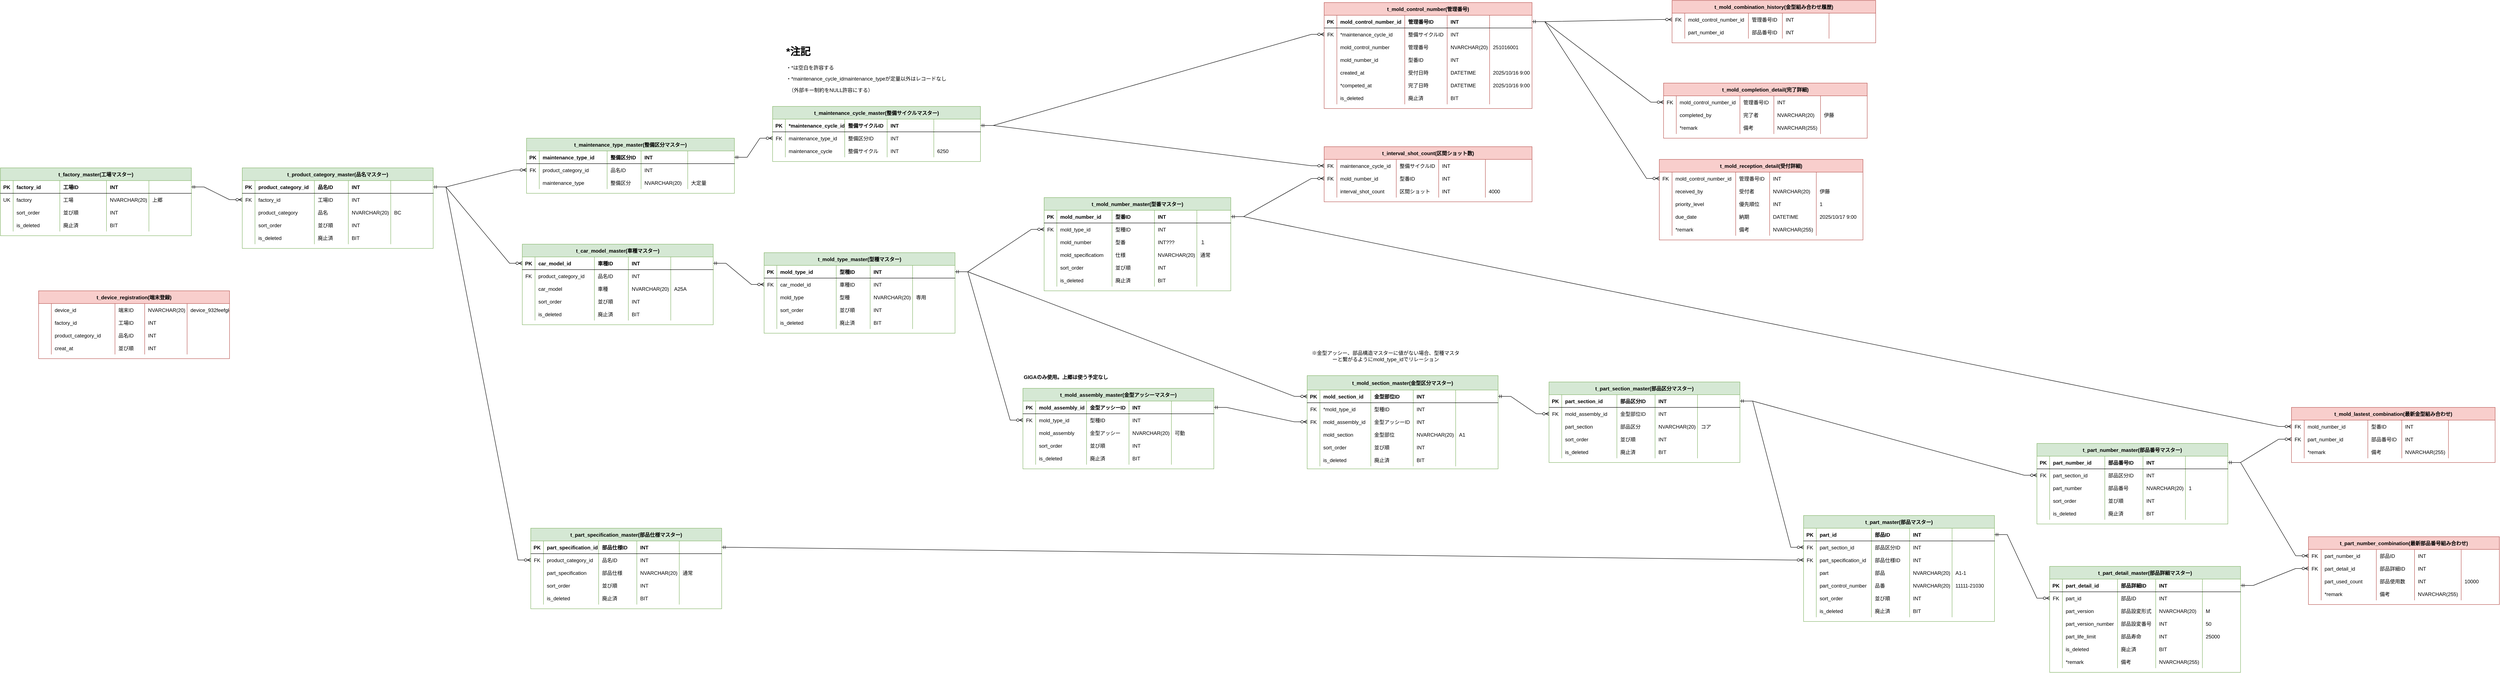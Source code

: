 <mxfile version="28.2.7">
  <diagram id="R2lEEEUBdFMjLlhIrx00" name="Page-1">
    <mxGraphModel dx="7430" dy="3026" grid="1" gridSize="10" guides="1" tooltips="1" connect="1" arrows="1" fold="1" page="1" pageScale="1" pageWidth="4000" pageHeight="583" math="0" shadow="0" extFonts="Permanent Marker^https://fonts.googleapis.com/css?family=Permanent+Marker">
      <root>
        <mxCell id="0" />
        <mxCell id="1" parent="0" />
        <mxCell id="C-vyLk0tnHw3VtMMgP7b-23" value="t_factory_master(工場マスター)" style="shape=table;startSize=30;container=1;collapsible=1;childLayout=tableLayout;fixedRows=1;rowLines=0;fontStyle=1;align=center;resizeLast=1;fillColor=#d5e8d4;strokeColor=#82b366;" parent="1" vertex="1">
          <mxGeometry x="-3880" y="-720" width="450" height="160" as="geometry">
            <mxRectangle x="-260" y="-170" width="130" height="30" as="alternateBounds" />
          </mxGeometry>
        </mxCell>
        <mxCell id="C-vyLk0tnHw3VtMMgP7b-24" value="" style="shape=partialRectangle;collapsible=0;dropTarget=0;pointerEvents=0;fillColor=none;points=[[0,0.5],[1,0.5]];portConstraint=eastwest;top=0;left=0;right=0;bottom=1;" parent="C-vyLk0tnHw3VtMMgP7b-23" vertex="1">
          <mxGeometry y="30" width="450" height="30" as="geometry" />
        </mxCell>
        <mxCell id="C-vyLk0tnHw3VtMMgP7b-25" value="PK" style="shape=partialRectangle;overflow=hidden;connectable=0;fillColor=none;top=0;left=0;bottom=0;right=0;fontStyle=1;" parent="C-vyLk0tnHw3VtMMgP7b-24" vertex="1">
          <mxGeometry width="30" height="30" as="geometry">
            <mxRectangle width="30" height="30" as="alternateBounds" />
          </mxGeometry>
        </mxCell>
        <mxCell id="C-vyLk0tnHw3VtMMgP7b-26" value="factory_id" style="shape=partialRectangle;overflow=hidden;connectable=0;fillColor=none;top=0;left=0;bottom=0;right=0;align=left;spacingLeft=6;fontStyle=1;" parent="C-vyLk0tnHw3VtMMgP7b-24" vertex="1">
          <mxGeometry x="30" width="110" height="30" as="geometry">
            <mxRectangle width="110" height="30" as="alternateBounds" />
          </mxGeometry>
        </mxCell>
        <mxCell id="W9bMmQGNt1usOigdgkvB-1" value="工場ID" style="shape=partialRectangle;overflow=hidden;connectable=0;fillColor=none;top=0;left=0;bottom=0;right=0;align=left;spacingLeft=6;fontStyle=1;" parent="C-vyLk0tnHw3VtMMgP7b-24" vertex="1">
          <mxGeometry x="140" width="110" height="30" as="geometry">
            <mxRectangle width="110" height="30" as="alternateBounds" />
          </mxGeometry>
        </mxCell>
        <mxCell id="W9bMmQGNt1usOigdgkvB-3" value="INT" style="shape=partialRectangle;overflow=hidden;connectable=0;fillColor=none;top=0;left=0;bottom=0;right=0;align=left;spacingLeft=6;fontStyle=1;" parent="C-vyLk0tnHw3VtMMgP7b-24" vertex="1">
          <mxGeometry x="250" width="100" height="30" as="geometry">
            <mxRectangle width="100" height="30" as="alternateBounds" />
          </mxGeometry>
        </mxCell>
        <mxCell id="-N73QwOTCO7nfZDOst9L-16" style="shape=partialRectangle;overflow=hidden;connectable=0;fillColor=none;top=0;left=0;bottom=0;right=0;align=left;spacingLeft=6;fontStyle=1;" parent="C-vyLk0tnHw3VtMMgP7b-24" vertex="1">
          <mxGeometry x="350" width="100" height="30" as="geometry">
            <mxRectangle width="100" height="30" as="alternateBounds" />
          </mxGeometry>
        </mxCell>
        <mxCell id="C-vyLk0tnHw3VtMMgP7b-27" value="" style="shape=partialRectangle;collapsible=0;dropTarget=0;pointerEvents=0;fillColor=none;points=[[0,0.5],[1,0.5]];portConstraint=eastwest;top=0;left=0;right=0;bottom=0;" parent="C-vyLk0tnHw3VtMMgP7b-23" vertex="1">
          <mxGeometry y="60" width="450" height="30" as="geometry" />
        </mxCell>
        <mxCell id="C-vyLk0tnHw3VtMMgP7b-28" value="UK" style="shape=partialRectangle;overflow=hidden;connectable=0;fillColor=none;top=0;left=0;bottom=0;right=0;" parent="C-vyLk0tnHw3VtMMgP7b-27" vertex="1">
          <mxGeometry width="30" height="30" as="geometry">
            <mxRectangle width="30" height="30" as="alternateBounds" />
          </mxGeometry>
        </mxCell>
        <mxCell id="C-vyLk0tnHw3VtMMgP7b-29" value="factory" style="shape=partialRectangle;overflow=hidden;connectable=0;fillColor=none;top=0;left=0;bottom=0;right=0;align=left;spacingLeft=6;" parent="C-vyLk0tnHw3VtMMgP7b-27" vertex="1">
          <mxGeometry x="30" width="110" height="30" as="geometry">
            <mxRectangle width="110" height="30" as="alternateBounds" />
          </mxGeometry>
        </mxCell>
        <mxCell id="W9bMmQGNt1usOigdgkvB-2" value="工場" style="shape=partialRectangle;overflow=hidden;connectable=0;fillColor=none;top=0;left=0;bottom=0;right=0;align=left;spacingLeft=6;" parent="C-vyLk0tnHw3VtMMgP7b-27" vertex="1">
          <mxGeometry x="140" width="110" height="30" as="geometry">
            <mxRectangle width="110" height="30" as="alternateBounds" />
          </mxGeometry>
        </mxCell>
        <mxCell id="W9bMmQGNt1usOigdgkvB-4" value="NVARCHAR(20)" style="shape=partialRectangle;overflow=hidden;connectable=0;fillColor=none;top=0;left=0;bottom=0;right=0;align=left;spacingLeft=6;" parent="C-vyLk0tnHw3VtMMgP7b-27" vertex="1">
          <mxGeometry x="250" width="100" height="30" as="geometry">
            <mxRectangle width="100" height="30" as="alternateBounds" />
          </mxGeometry>
        </mxCell>
        <mxCell id="-N73QwOTCO7nfZDOst9L-17" value="上郷" style="shape=partialRectangle;overflow=hidden;connectable=0;fillColor=none;top=0;left=0;bottom=0;right=0;align=left;spacingLeft=6;" parent="C-vyLk0tnHw3VtMMgP7b-27" vertex="1">
          <mxGeometry x="350" width="100" height="30" as="geometry">
            <mxRectangle width="100" height="30" as="alternateBounds" />
          </mxGeometry>
        </mxCell>
        <mxCell id="W9bMmQGNt1usOigdgkvB-308" style="shape=partialRectangle;collapsible=0;dropTarget=0;pointerEvents=0;fillColor=none;points=[[0,0.5],[1,0.5]];portConstraint=eastwest;top=0;left=0;right=0;bottom=0;" parent="C-vyLk0tnHw3VtMMgP7b-23" vertex="1">
          <mxGeometry y="90" width="450" height="30" as="geometry" />
        </mxCell>
        <mxCell id="W9bMmQGNt1usOigdgkvB-309" style="shape=partialRectangle;overflow=hidden;connectable=0;fillColor=none;top=0;left=0;bottom=0;right=0;" parent="W9bMmQGNt1usOigdgkvB-308" vertex="1">
          <mxGeometry width="30" height="30" as="geometry">
            <mxRectangle width="30" height="30" as="alternateBounds" />
          </mxGeometry>
        </mxCell>
        <mxCell id="W9bMmQGNt1usOigdgkvB-310" value="sort_order" style="shape=partialRectangle;overflow=hidden;connectable=0;fillColor=none;top=0;left=0;bottom=0;right=0;align=left;spacingLeft=6;" parent="W9bMmQGNt1usOigdgkvB-308" vertex="1">
          <mxGeometry x="30" width="110" height="30" as="geometry">
            <mxRectangle width="110" height="30" as="alternateBounds" />
          </mxGeometry>
        </mxCell>
        <mxCell id="W9bMmQGNt1usOigdgkvB-311" value="並び順" style="shape=partialRectangle;overflow=hidden;connectable=0;fillColor=none;top=0;left=0;bottom=0;right=0;align=left;spacingLeft=6;" parent="W9bMmQGNt1usOigdgkvB-308" vertex="1">
          <mxGeometry x="140" width="110" height="30" as="geometry">
            <mxRectangle width="110" height="30" as="alternateBounds" />
          </mxGeometry>
        </mxCell>
        <mxCell id="W9bMmQGNt1usOigdgkvB-312" value="INT" style="shape=partialRectangle;overflow=hidden;connectable=0;fillColor=none;top=0;left=0;bottom=0;right=0;align=left;spacingLeft=6;" parent="W9bMmQGNt1usOigdgkvB-308" vertex="1">
          <mxGeometry x="250" width="100" height="30" as="geometry">
            <mxRectangle width="100" height="30" as="alternateBounds" />
          </mxGeometry>
        </mxCell>
        <mxCell id="-N73QwOTCO7nfZDOst9L-18" style="shape=partialRectangle;overflow=hidden;connectable=0;fillColor=none;top=0;left=0;bottom=0;right=0;align=left;spacingLeft=6;" parent="W9bMmQGNt1usOigdgkvB-308" vertex="1">
          <mxGeometry x="350" width="100" height="30" as="geometry">
            <mxRectangle width="100" height="30" as="alternateBounds" />
          </mxGeometry>
        </mxCell>
        <mxCell id="W9bMmQGNt1usOigdgkvB-313" style="shape=partialRectangle;collapsible=0;dropTarget=0;pointerEvents=0;fillColor=none;points=[[0,0.5],[1,0.5]];portConstraint=eastwest;top=0;left=0;right=0;bottom=0;" parent="C-vyLk0tnHw3VtMMgP7b-23" vertex="1">
          <mxGeometry y="120" width="450" height="30" as="geometry" />
        </mxCell>
        <mxCell id="W9bMmQGNt1usOigdgkvB-314" style="shape=partialRectangle;overflow=hidden;connectable=0;fillColor=none;top=0;left=0;bottom=0;right=0;" parent="W9bMmQGNt1usOigdgkvB-313" vertex="1">
          <mxGeometry width="30" height="30" as="geometry">
            <mxRectangle width="30" height="30" as="alternateBounds" />
          </mxGeometry>
        </mxCell>
        <mxCell id="W9bMmQGNt1usOigdgkvB-315" value="is_deleted" style="shape=partialRectangle;overflow=hidden;connectable=0;fillColor=none;top=0;left=0;bottom=0;right=0;align=left;spacingLeft=6;" parent="W9bMmQGNt1usOigdgkvB-313" vertex="1">
          <mxGeometry x="30" width="110" height="30" as="geometry">
            <mxRectangle width="110" height="30" as="alternateBounds" />
          </mxGeometry>
        </mxCell>
        <mxCell id="W9bMmQGNt1usOigdgkvB-316" value="廃止済" style="shape=partialRectangle;overflow=hidden;connectable=0;fillColor=none;top=0;left=0;bottom=0;right=0;align=left;spacingLeft=6;" parent="W9bMmQGNt1usOigdgkvB-313" vertex="1">
          <mxGeometry x="140" width="110" height="30" as="geometry">
            <mxRectangle width="110" height="30" as="alternateBounds" />
          </mxGeometry>
        </mxCell>
        <mxCell id="W9bMmQGNt1usOigdgkvB-317" value="BIT" style="shape=partialRectangle;overflow=hidden;connectable=0;fillColor=none;top=0;left=0;bottom=0;right=0;align=left;spacingLeft=6;" parent="W9bMmQGNt1usOigdgkvB-313" vertex="1">
          <mxGeometry x="250" width="100" height="30" as="geometry">
            <mxRectangle width="100" height="30" as="alternateBounds" />
          </mxGeometry>
        </mxCell>
        <mxCell id="-N73QwOTCO7nfZDOst9L-19" style="shape=partialRectangle;overflow=hidden;connectable=0;fillColor=none;top=0;left=0;bottom=0;right=0;align=left;spacingLeft=6;" parent="W9bMmQGNt1usOigdgkvB-313" vertex="1">
          <mxGeometry x="350" width="100" height="30" as="geometry">
            <mxRectangle width="100" height="30" as="alternateBounds" />
          </mxGeometry>
        </mxCell>
        <mxCell id="W9bMmQGNt1usOigdgkvB-15" value="t_product_category_master(品名マスター)" style="shape=table;startSize=30;container=1;collapsible=1;childLayout=tableLayout;fixedRows=1;rowLines=0;fontStyle=1;align=center;resizeLast=1;fillColor=#d5e8d4;strokeColor=#82b366;" parent="1" vertex="1">
          <mxGeometry x="-3310" y="-720" width="450" height="190" as="geometry">
            <mxRectangle x="-260" y="-170" width="130" height="30" as="alternateBounds" />
          </mxGeometry>
        </mxCell>
        <mxCell id="W9bMmQGNt1usOigdgkvB-16" value="" style="shape=partialRectangle;collapsible=0;dropTarget=0;pointerEvents=0;fillColor=none;points=[[0,0.5],[1,0.5]];portConstraint=eastwest;top=0;left=0;right=0;bottom=1;" parent="W9bMmQGNt1usOigdgkvB-15" vertex="1">
          <mxGeometry y="30" width="450" height="30" as="geometry" />
        </mxCell>
        <mxCell id="W9bMmQGNt1usOigdgkvB-17" value="PK" style="shape=partialRectangle;overflow=hidden;connectable=0;fillColor=none;top=0;left=0;bottom=0;right=0;fontStyle=1;" parent="W9bMmQGNt1usOigdgkvB-16" vertex="1">
          <mxGeometry width="30" height="30" as="geometry">
            <mxRectangle width="30" height="30" as="alternateBounds" />
          </mxGeometry>
        </mxCell>
        <mxCell id="W9bMmQGNt1usOigdgkvB-18" value="product_category_id" style="shape=partialRectangle;overflow=hidden;connectable=0;fillColor=none;top=0;left=0;bottom=0;right=0;align=left;spacingLeft=6;fontStyle=1;" parent="W9bMmQGNt1usOigdgkvB-16" vertex="1">
          <mxGeometry x="30" width="140" height="30" as="geometry">
            <mxRectangle width="140" height="30" as="alternateBounds" />
          </mxGeometry>
        </mxCell>
        <mxCell id="W9bMmQGNt1usOigdgkvB-19" value="品名ID" style="shape=partialRectangle;overflow=hidden;connectable=0;fillColor=none;top=0;left=0;bottom=0;right=0;align=left;spacingLeft=6;fontStyle=1;" parent="W9bMmQGNt1usOigdgkvB-16" vertex="1">
          <mxGeometry x="170" width="80" height="30" as="geometry">
            <mxRectangle width="80" height="30" as="alternateBounds" />
          </mxGeometry>
        </mxCell>
        <mxCell id="W9bMmQGNt1usOigdgkvB-20" value="INT" style="shape=partialRectangle;overflow=hidden;connectable=0;fillColor=none;top=0;left=0;bottom=0;right=0;align=left;spacingLeft=6;fontStyle=1;" parent="W9bMmQGNt1usOigdgkvB-16" vertex="1">
          <mxGeometry x="250" width="100" height="30" as="geometry">
            <mxRectangle width="100" height="30" as="alternateBounds" />
          </mxGeometry>
        </mxCell>
        <mxCell id="-N73QwOTCO7nfZDOst9L-20" style="shape=partialRectangle;overflow=hidden;connectable=0;fillColor=none;top=0;left=0;bottom=0;right=0;align=left;spacingLeft=6;fontStyle=1;" parent="W9bMmQGNt1usOigdgkvB-16" vertex="1">
          <mxGeometry x="350" width="100" height="30" as="geometry">
            <mxRectangle width="100" height="30" as="alternateBounds" />
          </mxGeometry>
        </mxCell>
        <mxCell id="W9bMmQGNt1usOigdgkvB-21" value="" style="shape=partialRectangle;collapsible=0;dropTarget=0;pointerEvents=0;fillColor=none;points=[[0,0.5],[1,0.5]];portConstraint=eastwest;top=0;left=0;right=0;bottom=0;strokeWidth=1;perimeterSpacing=0;" parent="W9bMmQGNt1usOigdgkvB-15" vertex="1">
          <mxGeometry y="60" width="450" height="30" as="geometry" />
        </mxCell>
        <mxCell id="W9bMmQGNt1usOigdgkvB-22" value="FK" style="shape=partialRectangle;overflow=hidden;connectable=0;fillColor=none;top=0;left=0;bottom=0;right=0;" parent="W9bMmQGNt1usOigdgkvB-21" vertex="1">
          <mxGeometry width="30" height="30" as="geometry">
            <mxRectangle width="30" height="30" as="alternateBounds" />
          </mxGeometry>
        </mxCell>
        <mxCell id="W9bMmQGNt1usOigdgkvB-23" value="factory_id" style="shape=partialRectangle;overflow=hidden;connectable=0;fillColor=none;top=0;left=0;bottom=0;right=0;align=left;spacingLeft=6;" parent="W9bMmQGNt1usOigdgkvB-21" vertex="1">
          <mxGeometry x="30" width="140" height="30" as="geometry">
            <mxRectangle width="140" height="30" as="alternateBounds" />
          </mxGeometry>
        </mxCell>
        <mxCell id="W9bMmQGNt1usOigdgkvB-24" value="工場ID" style="shape=partialRectangle;overflow=hidden;connectable=0;fillColor=none;top=0;left=0;bottom=0;right=0;align=left;spacingLeft=6;" parent="W9bMmQGNt1usOigdgkvB-21" vertex="1">
          <mxGeometry x="170" width="80" height="30" as="geometry">
            <mxRectangle width="80" height="30" as="alternateBounds" />
          </mxGeometry>
        </mxCell>
        <mxCell id="W9bMmQGNt1usOigdgkvB-25" value="INT" style="shape=partialRectangle;overflow=hidden;connectable=0;fillColor=none;top=0;left=0;bottom=0;right=0;align=left;spacingLeft=6;" parent="W9bMmQGNt1usOigdgkvB-21" vertex="1">
          <mxGeometry x="250" width="100" height="30" as="geometry">
            <mxRectangle width="100" height="30" as="alternateBounds" />
          </mxGeometry>
        </mxCell>
        <mxCell id="-N73QwOTCO7nfZDOst9L-21" style="shape=partialRectangle;overflow=hidden;connectable=0;fillColor=none;top=0;left=0;bottom=0;right=0;align=left;spacingLeft=6;" parent="W9bMmQGNt1usOigdgkvB-21" vertex="1">
          <mxGeometry x="350" width="100" height="30" as="geometry">
            <mxRectangle width="100" height="30" as="alternateBounds" />
          </mxGeometry>
        </mxCell>
        <mxCell id="W9bMmQGNt1usOigdgkvB-27" style="shape=partialRectangle;collapsible=0;dropTarget=0;pointerEvents=0;fillColor=none;points=[[0,0.5],[1,0.5]];portConstraint=eastwest;top=0;left=0;right=0;bottom=0;perimeterSpacing=0;" parent="W9bMmQGNt1usOigdgkvB-15" vertex="1">
          <mxGeometry y="90" width="450" height="30" as="geometry" />
        </mxCell>
        <mxCell id="W9bMmQGNt1usOigdgkvB-28" style="shape=partialRectangle;overflow=hidden;connectable=0;fillColor=none;top=0;left=0;bottom=0;right=0;" parent="W9bMmQGNt1usOigdgkvB-27" vertex="1">
          <mxGeometry width="30" height="30" as="geometry">
            <mxRectangle width="30" height="30" as="alternateBounds" />
          </mxGeometry>
        </mxCell>
        <mxCell id="W9bMmQGNt1usOigdgkvB-29" value="product_category" style="shape=partialRectangle;overflow=hidden;connectable=0;fillColor=none;top=0;left=0;bottom=0;right=0;align=left;spacingLeft=6;" parent="W9bMmQGNt1usOigdgkvB-27" vertex="1">
          <mxGeometry x="30" width="140" height="30" as="geometry">
            <mxRectangle width="140" height="30" as="alternateBounds" />
          </mxGeometry>
        </mxCell>
        <mxCell id="W9bMmQGNt1usOigdgkvB-30" value="品名" style="shape=partialRectangle;overflow=hidden;connectable=0;fillColor=none;top=0;left=0;bottom=0;right=0;align=left;spacingLeft=6;" parent="W9bMmQGNt1usOigdgkvB-27" vertex="1">
          <mxGeometry x="170" width="80" height="30" as="geometry">
            <mxRectangle width="80" height="30" as="alternateBounds" />
          </mxGeometry>
        </mxCell>
        <mxCell id="W9bMmQGNt1usOigdgkvB-31" value="NVARCHAR(20)" style="shape=partialRectangle;overflow=hidden;connectable=0;fillColor=none;top=0;left=0;bottom=0;right=0;align=left;spacingLeft=6;" parent="W9bMmQGNt1usOigdgkvB-27" vertex="1">
          <mxGeometry x="250" width="100" height="30" as="geometry">
            <mxRectangle width="100" height="30" as="alternateBounds" />
          </mxGeometry>
        </mxCell>
        <mxCell id="-N73QwOTCO7nfZDOst9L-22" value="BC" style="shape=partialRectangle;overflow=hidden;connectable=0;fillColor=none;top=0;left=0;bottom=0;right=0;align=left;spacingLeft=6;" parent="W9bMmQGNt1usOigdgkvB-27" vertex="1">
          <mxGeometry x="350" width="100" height="30" as="geometry">
            <mxRectangle width="100" height="30" as="alternateBounds" />
          </mxGeometry>
        </mxCell>
        <mxCell id="W9bMmQGNt1usOigdgkvB-298" style="shape=partialRectangle;collapsible=0;dropTarget=0;pointerEvents=0;fillColor=none;points=[[0,0.5],[1,0.5]];portConstraint=eastwest;top=0;left=0;right=0;bottom=0;perimeterSpacing=0;" parent="W9bMmQGNt1usOigdgkvB-15" vertex="1">
          <mxGeometry y="120" width="450" height="30" as="geometry" />
        </mxCell>
        <mxCell id="W9bMmQGNt1usOigdgkvB-299" style="shape=partialRectangle;overflow=hidden;connectable=0;fillColor=none;top=0;left=0;bottom=0;right=0;" parent="W9bMmQGNt1usOigdgkvB-298" vertex="1">
          <mxGeometry width="30" height="30" as="geometry">
            <mxRectangle width="30" height="30" as="alternateBounds" />
          </mxGeometry>
        </mxCell>
        <mxCell id="W9bMmQGNt1usOigdgkvB-300" value="sort_order" style="shape=partialRectangle;overflow=hidden;connectable=0;fillColor=none;top=0;left=0;bottom=0;right=0;align=left;spacingLeft=6;" parent="W9bMmQGNt1usOigdgkvB-298" vertex="1">
          <mxGeometry x="30" width="140" height="30" as="geometry">
            <mxRectangle width="140" height="30" as="alternateBounds" />
          </mxGeometry>
        </mxCell>
        <mxCell id="W9bMmQGNt1usOigdgkvB-301" value="並び順" style="shape=partialRectangle;overflow=hidden;connectable=0;fillColor=none;top=0;left=0;bottom=0;right=0;align=left;spacingLeft=6;" parent="W9bMmQGNt1usOigdgkvB-298" vertex="1">
          <mxGeometry x="170" width="80" height="30" as="geometry">
            <mxRectangle width="80" height="30" as="alternateBounds" />
          </mxGeometry>
        </mxCell>
        <mxCell id="W9bMmQGNt1usOigdgkvB-302" value="INT" style="shape=partialRectangle;overflow=hidden;connectable=0;fillColor=none;top=0;left=0;bottom=0;right=0;align=left;spacingLeft=6;" parent="W9bMmQGNt1usOigdgkvB-298" vertex="1">
          <mxGeometry x="250" width="100" height="30" as="geometry">
            <mxRectangle width="100" height="30" as="alternateBounds" />
          </mxGeometry>
        </mxCell>
        <mxCell id="-N73QwOTCO7nfZDOst9L-23" style="shape=partialRectangle;overflow=hidden;connectable=0;fillColor=none;top=0;left=0;bottom=0;right=0;align=left;spacingLeft=6;" parent="W9bMmQGNt1usOigdgkvB-298" vertex="1">
          <mxGeometry x="350" width="100" height="30" as="geometry">
            <mxRectangle width="100" height="30" as="alternateBounds" />
          </mxGeometry>
        </mxCell>
        <mxCell id="W9bMmQGNt1usOigdgkvB-318" style="shape=partialRectangle;collapsible=0;dropTarget=0;pointerEvents=0;fillColor=none;points=[[0,0.5],[1,0.5]];portConstraint=eastwest;top=0;left=0;right=0;bottom=0;perimeterSpacing=0;" parent="W9bMmQGNt1usOigdgkvB-15" vertex="1">
          <mxGeometry y="150" width="450" height="30" as="geometry" />
        </mxCell>
        <mxCell id="W9bMmQGNt1usOigdgkvB-319" style="shape=partialRectangle;overflow=hidden;connectable=0;fillColor=none;top=0;left=0;bottom=0;right=0;" parent="W9bMmQGNt1usOigdgkvB-318" vertex="1">
          <mxGeometry width="30" height="30" as="geometry">
            <mxRectangle width="30" height="30" as="alternateBounds" />
          </mxGeometry>
        </mxCell>
        <mxCell id="W9bMmQGNt1usOigdgkvB-320" value="is_deleted" style="shape=partialRectangle;overflow=hidden;connectable=0;fillColor=none;top=0;left=0;bottom=0;right=0;align=left;spacingLeft=6;" parent="W9bMmQGNt1usOigdgkvB-318" vertex="1">
          <mxGeometry x="30" width="140" height="30" as="geometry">
            <mxRectangle width="140" height="30" as="alternateBounds" />
          </mxGeometry>
        </mxCell>
        <mxCell id="W9bMmQGNt1usOigdgkvB-321" value="廃止済" style="shape=partialRectangle;overflow=hidden;connectable=0;fillColor=none;top=0;left=0;bottom=0;right=0;align=left;spacingLeft=6;" parent="W9bMmQGNt1usOigdgkvB-318" vertex="1">
          <mxGeometry x="170" width="80" height="30" as="geometry">
            <mxRectangle width="80" height="30" as="alternateBounds" />
          </mxGeometry>
        </mxCell>
        <mxCell id="W9bMmQGNt1usOigdgkvB-322" value="BIT" style="shape=partialRectangle;overflow=hidden;connectable=0;fillColor=none;top=0;left=0;bottom=0;right=0;align=left;spacingLeft=6;" parent="W9bMmQGNt1usOigdgkvB-318" vertex="1">
          <mxGeometry x="250" width="100" height="30" as="geometry">
            <mxRectangle width="100" height="30" as="alternateBounds" />
          </mxGeometry>
        </mxCell>
        <mxCell id="-N73QwOTCO7nfZDOst9L-24" style="shape=partialRectangle;overflow=hidden;connectable=0;fillColor=none;top=0;left=0;bottom=0;right=0;align=left;spacingLeft=6;" parent="W9bMmQGNt1usOigdgkvB-318" vertex="1">
          <mxGeometry x="350" width="100" height="30" as="geometry">
            <mxRectangle width="100" height="30" as="alternateBounds" />
          </mxGeometry>
        </mxCell>
        <mxCell id="W9bMmQGNt1usOigdgkvB-42" value="t_car_model_master(車種マスター)" style="shape=table;startSize=30;container=1;collapsible=1;childLayout=tableLayout;fixedRows=1;rowLines=0;fontStyle=1;align=center;resizeLast=1;fillColor=#d5e8d4;strokeColor=#82b366;" parent="1" vertex="1">
          <mxGeometry x="-2650" y="-540" width="450" height="190" as="geometry">
            <mxRectangle x="-260" y="-170" width="130" height="30" as="alternateBounds" />
          </mxGeometry>
        </mxCell>
        <mxCell id="W9bMmQGNt1usOigdgkvB-43" value="" style="shape=partialRectangle;collapsible=0;dropTarget=0;pointerEvents=0;fillColor=none;points=[[0,0.5],[1,0.5]];portConstraint=eastwest;top=0;left=0;right=0;bottom=1;" parent="W9bMmQGNt1usOigdgkvB-42" vertex="1">
          <mxGeometry y="30" width="450" height="30" as="geometry" />
        </mxCell>
        <mxCell id="W9bMmQGNt1usOigdgkvB-44" value="PK" style="shape=partialRectangle;overflow=hidden;connectable=0;fillColor=none;top=0;left=0;bottom=0;right=0;fontStyle=1;" parent="W9bMmQGNt1usOigdgkvB-43" vertex="1">
          <mxGeometry width="30" height="30" as="geometry">
            <mxRectangle width="30" height="30" as="alternateBounds" />
          </mxGeometry>
        </mxCell>
        <mxCell id="W9bMmQGNt1usOigdgkvB-45" value="car_model_id" style="shape=partialRectangle;overflow=hidden;connectable=0;fillColor=none;top=0;left=0;bottom=0;right=0;align=left;spacingLeft=6;fontStyle=1;" parent="W9bMmQGNt1usOigdgkvB-43" vertex="1">
          <mxGeometry x="30" width="140" height="30" as="geometry">
            <mxRectangle width="140" height="30" as="alternateBounds" />
          </mxGeometry>
        </mxCell>
        <mxCell id="W9bMmQGNt1usOigdgkvB-46" value="車種ID" style="shape=partialRectangle;overflow=hidden;connectable=0;fillColor=none;top=0;left=0;bottom=0;right=0;align=left;spacingLeft=6;fontStyle=1;" parent="W9bMmQGNt1usOigdgkvB-43" vertex="1">
          <mxGeometry x="170" width="80" height="30" as="geometry">
            <mxRectangle width="80" height="30" as="alternateBounds" />
          </mxGeometry>
        </mxCell>
        <mxCell id="W9bMmQGNt1usOigdgkvB-47" value="INT" style="shape=partialRectangle;overflow=hidden;connectable=0;fillColor=none;top=0;left=0;bottom=0;right=0;align=left;spacingLeft=6;fontStyle=1;" parent="W9bMmQGNt1usOigdgkvB-43" vertex="1">
          <mxGeometry x="250" width="100" height="30" as="geometry">
            <mxRectangle width="100" height="30" as="alternateBounds" />
          </mxGeometry>
        </mxCell>
        <mxCell id="-N73QwOTCO7nfZDOst9L-25" style="shape=partialRectangle;overflow=hidden;connectable=0;fillColor=none;top=0;left=0;bottom=0;right=0;align=left;spacingLeft=6;fontStyle=1;" parent="W9bMmQGNt1usOigdgkvB-43" vertex="1">
          <mxGeometry x="350" width="100" height="30" as="geometry">
            <mxRectangle width="100" height="30" as="alternateBounds" />
          </mxGeometry>
        </mxCell>
        <mxCell id="W9bMmQGNt1usOigdgkvB-48" value="" style="shape=partialRectangle;collapsible=0;dropTarget=0;pointerEvents=0;fillColor=none;points=[[0,0.5],[1,0.5]];portConstraint=eastwest;top=0;left=0;right=0;bottom=0;strokeWidth=1;perimeterSpacing=0;" parent="W9bMmQGNt1usOigdgkvB-42" vertex="1">
          <mxGeometry y="60" width="450" height="30" as="geometry" />
        </mxCell>
        <mxCell id="W9bMmQGNt1usOigdgkvB-49" value="FK" style="shape=partialRectangle;overflow=hidden;connectable=0;fillColor=none;top=0;left=0;bottom=0;right=0;" parent="W9bMmQGNt1usOigdgkvB-48" vertex="1">
          <mxGeometry width="30" height="30" as="geometry">
            <mxRectangle width="30" height="30" as="alternateBounds" />
          </mxGeometry>
        </mxCell>
        <mxCell id="W9bMmQGNt1usOigdgkvB-50" value="product_category_id" style="shape=partialRectangle;overflow=hidden;connectable=0;fillColor=none;top=0;left=0;bottom=0;right=0;align=left;spacingLeft=6;" parent="W9bMmQGNt1usOigdgkvB-48" vertex="1">
          <mxGeometry x="30" width="140" height="30" as="geometry">
            <mxRectangle width="140" height="30" as="alternateBounds" />
          </mxGeometry>
        </mxCell>
        <mxCell id="W9bMmQGNt1usOigdgkvB-51" value="品名ID" style="shape=partialRectangle;overflow=hidden;connectable=0;fillColor=none;top=0;left=0;bottom=0;right=0;align=left;spacingLeft=6;" parent="W9bMmQGNt1usOigdgkvB-48" vertex="1">
          <mxGeometry x="170" width="80" height="30" as="geometry">
            <mxRectangle width="80" height="30" as="alternateBounds" />
          </mxGeometry>
        </mxCell>
        <mxCell id="W9bMmQGNt1usOigdgkvB-52" value="INT" style="shape=partialRectangle;overflow=hidden;connectable=0;fillColor=none;top=0;left=0;bottom=0;right=0;align=left;spacingLeft=6;" parent="W9bMmQGNt1usOigdgkvB-48" vertex="1">
          <mxGeometry x="250" width="100" height="30" as="geometry">
            <mxRectangle width="100" height="30" as="alternateBounds" />
          </mxGeometry>
        </mxCell>
        <mxCell id="-N73QwOTCO7nfZDOst9L-26" style="shape=partialRectangle;overflow=hidden;connectable=0;fillColor=none;top=0;left=0;bottom=0;right=0;align=left;spacingLeft=6;" parent="W9bMmQGNt1usOigdgkvB-48" vertex="1">
          <mxGeometry x="350" width="100" height="30" as="geometry">
            <mxRectangle width="100" height="30" as="alternateBounds" />
          </mxGeometry>
        </mxCell>
        <mxCell id="W9bMmQGNt1usOigdgkvB-53" style="shape=partialRectangle;collapsible=0;dropTarget=0;pointerEvents=0;fillColor=none;points=[[0,0.5],[1,0.5]];portConstraint=eastwest;top=0;left=0;right=0;bottom=0;perimeterSpacing=0;" parent="W9bMmQGNt1usOigdgkvB-42" vertex="1">
          <mxGeometry y="90" width="450" height="30" as="geometry" />
        </mxCell>
        <mxCell id="W9bMmQGNt1usOigdgkvB-54" style="shape=partialRectangle;overflow=hidden;connectable=0;fillColor=none;top=0;left=0;bottom=0;right=0;" parent="W9bMmQGNt1usOigdgkvB-53" vertex="1">
          <mxGeometry width="30" height="30" as="geometry">
            <mxRectangle width="30" height="30" as="alternateBounds" />
          </mxGeometry>
        </mxCell>
        <mxCell id="W9bMmQGNt1usOigdgkvB-55" value="car_model" style="shape=partialRectangle;overflow=hidden;connectable=0;fillColor=none;top=0;left=0;bottom=0;right=0;align=left;spacingLeft=6;" parent="W9bMmQGNt1usOigdgkvB-53" vertex="1">
          <mxGeometry x="30" width="140" height="30" as="geometry">
            <mxRectangle width="140" height="30" as="alternateBounds" />
          </mxGeometry>
        </mxCell>
        <mxCell id="W9bMmQGNt1usOigdgkvB-56" value="車種" style="shape=partialRectangle;overflow=hidden;connectable=0;fillColor=none;top=0;left=0;bottom=0;right=0;align=left;spacingLeft=6;" parent="W9bMmQGNt1usOigdgkvB-53" vertex="1">
          <mxGeometry x="170" width="80" height="30" as="geometry">
            <mxRectangle width="80" height="30" as="alternateBounds" />
          </mxGeometry>
        </mxCell>
        <mxCell id="W9bMmQGNt1usOigdgkvB-57" value="NVARCHAR(20)" style="shape=partialRectangle;overflow=hidden;connectable=0;fillColor=none;top=0;left=0;bottom=0;right=0;align=left;spacingLeft=6;" parent="W9bMmQGNt1usOigdgkvB-53" vertex="1">
          <mxGeometry x="250" width="100" height="30" as="geometry">
            <mxRectangle width="100" height="30" as="alternateBounds" />
          </mxGeometry>
        </mxCell>
        <mxCell id="-N73QwOTCO7nfZDOst9L-27" value="A25A" style="shape=partialRectangle;overflow=hidden;connectable=0;fillColor=none;top=0;left=0;bottom=0;right=0;align=left;spacingLeft=6;" parent="W9bMmQGNt1usOigdgkvB-53" vertex="1">
          <mxGeometry x="350" width="100" height="30" as="geometry">
            <mxRectangle width="100" height="30" as="alternateBounds" />
          </mxGeometry>
        </mxCell>
        <mxCell id="W9bMmQGNt1usOigdgkvB-303" style="shape=partialRectangle;collapsible=0;dropTarget=0;pointerEvents=0;fillColor=none;points=[[0,0.5],[1,0.5]];portConstraint=eastwest;top=0;left=0;right=0;bottom=0;perimeterSpacing=0;" parent="W9bMmQGNt1usOigdgkvB-42" vertex="1">
          <mxGeometry y="120" width="450" height="30" as="geometry" />
        </mxCell>
        <mxCell id="W9bMmQGNt1usOigdgkvB-304" style="shape=partialRectangle;overflow=hidden;connectable=0;fillColor=none;top=0;left=0;bottom=0;right=0;" parent="W9bMmQGNt1usOigdgkvB-303" vertex="1">
          <mxGeometry width="30" height="30" as="geometry">
            <mxRectangle width="30" height="30" as="alternateBounds" />
          </mxGeometry>
        </mxCell>
        <mxCell id="W9bMmQGNt1usOigdgkvB-305" value="sort_order" style="shape=partialRectangle;overflow=hidden;connectable=0;fillColor=none;top=0;left=0;bottom=0;right=0;align=left;spacingLeft=6;" parent="W9bMmQGNt1usOigdgkvB-303" vertex="1">
          <mxGeometry x="30" width="140" height="30" as="geometry">
            <mxRectangle width="140" height="30" as="alternateBounds" />
          </mxGeometry>
        </mxCell>
        <mxCell id="W9bMmQGNt1usOigdgkvB-306" value="並び順" style="shape=partialRectangle;overflow=hidden;connectable=0;fillColor=none;top=0;left=0;bottom=0;right=0;align=left;spacingLeft=6;" parent="W9bMmQGNt1usOigdgkvB-303" vertex="1">
          <mxGeometry x="170" width="80" height="30" as="geometry">
            <mxRectangle width="80" height="30" as="alternateBounds" />
          </mxGeometry>
        </mxCell>
        <mxCell id="W9bMmQGNt1usOigdgkvB-307" value="INT" style="shape=partialRectangle;overflow=hidden;connectable=0;fillColor=none;top=0;left=0;bottom=0;right=0;align=left;spacingLeft=6;" parent="W9bMmQGNt1usOigdgkvB-303" vertex="1">
          <mxGeometry x="250" width="100" height="30" as="geometry">
            <mxRectangle width="100" height="30" as="alternateBounds" />
          </mxGeometry>
        </mxCell>
        <mxCell id="-N73QwOTCO7nfZDOst9L-28" style="shape=partialRectangle;overflow=hidden;connectable=0;fillColor=none;top=0;left=0;bottom=0;right=0;align=left;spacingLeft=6;" parent="W9bMmQGNt1usOigdgkvB-303" vertex="1">
          <mxGeometry x="350" width="100" height="30" as="geometry">
            <mxRectangle width="100" height="30" as="alternateBounds" />
          </mxGeometry>
        </mxCell>
        <mxCell id="W9bMmQGNt1usOigdgkvB-323" style="shape=partialRectangle;collapsible=0;dropTarget=0;pointerEvents=0;fillColor=none;points=[[0,0.5],[1,0.5]];portConstraint=eastwest;top=0;left=0;right=0;bottom=0;perimeterSpacing=0;" parent="W9bMmQGNt1usOigdgkvB-42" vertex="1">
          <mxGeometry y="150" width="450" height="30" as="geometry" />
        </mxCell>
        <mxCell id="W9bMmQGNt1usOigdgkvB-324" style="shape=partialRectangle;overflow=hidden;connectable=0;fillColor=none;top=0;left=0;bottom=0;right=0;" parent="W9bMmQGNt1usOigdgkvB-323" vertex="1">
          <mxGeometry width="30" height="30" as="geometry">
            <mxRectangle width="30" height="30" as="alternateBounds" />
          </mxGeometry>
        </mxCell>
        <mxCell id="W9bMmQGNt1usOigdgkvB-325" value="is_deleted" style="shape=partialRectangle;overflow=hidden;connectable=0;fillColor=none;top=0;left=0;bottom=0;right=0;align=left;spacingLeft=6;" parent="W9bMmQGNt1usOigdgkvB-323" vertex="1">
          <mxGeometry x="30" width="140" height="30" as="geometry">
            <mxRectangle width="140" height="30" as="alternateBounds" />
          </mxGeometry>
        </mxCell>
        <mxCell id="W9bMmQGNt1usOigdgkvB-326" value="廃止済" style="shape=partialRectangle;overflow=hidden;connectable=0;fillColor=none;top=0;left=0;bottom=0;right=0;align=left;spacingLeft=6;" parent="W9bMmQGNt1usOigdgkvB-323" vertex="1">
          <mxGeometry x="170" width="80" height="30" as="geometry">
            <mxRectangle width="80" height="30" as="alternateBounds" />
          </mxGeometry>
        </mxCell>
        <mxCell id="W9bMmQGNt1usOigdgkvB-327" value="BIT" style="shape=partialRectangle;overflow=hidden;connectable=0;fillColor=none;top=0;left=0;bottom=0;right=0;align=left;spacingLeft=6;" parent="W9bMmQGNt1usOigdgkvB-323" vertex="1">
          <mxGeometry x="250" width="100" height="30" as="geometry">
            <mxRectangle width="100" height="30" as="alternateBounds" />
          </mxGeometry>
        </mxCell>
        <mxCell id="-N73QwOTCO7nfZDOst9L-29" style="shape=partialRectangle;overflow=hidden;connectable=0;fillColor=none;top=0;left=0;bottom=0;right=0;align=left;spacingLeft=6;" parent="W9bMmQGNt1usOigdgkvB-323" vertex="1">
          <mxGeometry x="350" width="100" height="30" as="geometry">
            <mxRectangle width="100" height="30" as="alternateBounds" />
          </mxGeometry>
        </mxCell>
        <mxCell id="W9bMmQGNt1usOigdgkvB-59" value="t_mold_type_master(型種マスター)" style="shape=table;startSize=30;container=1;collapsible=1;childLayout=tableLayout;fixedRows=1;rowLines=0;fontStyle=1;align=center;resizeLast=1;fillColor=#d5e8d4;strokeColor=#82b366;" parent="1" vertex="1">
          <mxGeometry x="-2080" y="-520" width="450" height="190" as="geometry">
            <mxRectangle x="-260" y="-170" width="130" height="30" as="alternateBounds" />
          </mxGeometry>
        </mxCell>
        <mxCell id="W9bMmQGNt1usOigdgkvB-60" value="" style="shape=partialRectangle;collapsible=0;dropTarget=0;pointerEvents=0;fillColor=none;points=[[0,0.5],[1,0.5]];portConstraint=eastwest;top=0;left=0;right=0;bottom=1;" parent="W9bMmQGNt1usOigdgkvB-59" vertex="1">
          <mxGeometry y="30" width="450" height="30" as="geometry" />
        </mxCell>
        <mxCell id="W9bMmQGNt1usOigdgkvB-61" value="PK" style="shape=partialRectangle;overflow=hidden;connectable=0;fillColor=none;top=0;left=0;bottom=0;right=0;fontStyle=1;" parent="W9bMmQGNt1usOigdgkvB-60" vertex="1">
          <mxGeometry width="30" height="30" as="geometry">
            <mxRectangle width="30" height="30" as="alternateBounds" />
          </mxGeometry>
        </mxCell>
        <mxCell id="W9bMmQGNt1usOigdgkvB-62" value="mold_type_id" style="shape=partialRectangle;overflow=hidden;connectable=0;fillColor=none;top=0;left=0;bottom=0;right=0;align=left;spacingLeft=6;fontStyle=1;" parent="W9bMmQGNt1usOigdgkvB-60" vertex="1">
          <mxGeometry x="30" width="140" height="30" as="geometry">
            <mxRectangle width="140" height="30" as="alternateBounds" />
          </mxGeometry>
        </mxCell>
        <mxCell id="W9bMmQGNt1usOigdgkvB-63" value="型種ID" style="shape=partialRectangle;overflow=hidden;connectable=0;fillColor=none;top=0;left=0;bottom=0;right=0;align=left;spacingLeft=6;fontStyle=1;" parent="W9bMmQGNt1usOigdgkvB-60" vertex="1">
          <mxGeometry x="170" width="80" height="30" as="geometry">
            <mxRectangle width="80" height="30" as="alternateBounds" />
          </mxGeometry>
        </mxCell>
        <mxCell id="W9bMmQGNt1usOigdgkvB-64" value="INT" style="shape=partialRectangle;overflow=hidden;connectable=0;fillColor=none;top=0;left=0;bottom=0;right=0;align=left;spacingLeft=6;fontStyle=1;" parent="W9bMmQGNt1usOigdgkvB-60" vertex="1">
          <mxGeometry x="250" width="100" height="30" as="geometry">
            <mxRectangle width="100" height="30" as="alternateBounds" />
          </mxGeometry>
        </mxCell>
        <mxCell id="OzPz3gYbyW8WSk_Zs7U1-1" style="shape=partialRectangle;overflow=hidden;connectable=0;fillColor=none;top=0;left=0;bottom=0;right=0;align=left;spacingLeft=6;fontStyle=1;" parent="W9bMmQGNt1usOigdgkvB-60" vertex="1">
          <mxGeometry x="350" width="100" height="30" as="geometry">
            <mxRectangle width="100" height="30" as="alternateBounds" />
          </mxGeometry>
        </mxCell>
        <mxCell id="W9bMmQGNt1usOigdgkvB-65" value="" style="shape=partialRectangle;collapsible=0;dropTarget=0;pointerEvents=0;fillColor=none;points=[[0,0.5],[1,0.5]];portConstraint=eastwest;top=0;left=0;right=0;bottom=0;strokeWidth=1;perimeterSpacing=0;" parent="W9bMmQGNt1usOigdgkvB-59" vertex="1">
          <mxGeometry y="60" width="450" height="30" as="geometry" />
        </mxCell>
        <mxCell id="W9bMmQGNt1usOigdgkvB-66" value="FK" style="shape=partialRectangle;overflow=hidden;connectable=0;fillColor=none;top=0;left=0;bottom=0;right=0;" parent="W9bMmQGNt1usOigdgkvB-65" vertex="1">
          <mxGeometry width="30" height="30" as="geometry">
            <mxRectangle width="30" height="30" as="alternateBounds" />
          </mxGeometry>
        </mxCell>
        <mxCell id="W9bMmQGNt1usOigdgkvB-67" value="car_model_id" style="shape=partialRectangle;overflow=hidden;connectable=0;fillColor=none;top=0;left=0;bottom=0;right=0;align=left;spacingLeft=6;" parent="W9bMmQGNt1usOigdgkvB-65" vertex="1">
          <mxGeometry x="30" width="140" height="30" as="geometry">
            <mxRectangle width="140" height="30" as="alternateBounds" />
          </mxGeometry>
        </mxCell>
        <mxCell id="W9bMmQGNt1usOigdgkvB-68" value="車種ID" style="shape=partialRectangle;overflow=hidden;connectable=0;fillColor=none;top=0;left=0;bottom=0;right=0;align=left;spacingLeft=6;" parent="W9bMmQGNt1usOigdgkvB-65" vertex="1">
          <mxGeometry x="170" width="80" height="30" as="geometry">
            <mxRectangle width="80" height="30" as="alternateBounds" />
          </mxGeometry>
        </mxCell>
        <mxCell id="W9bMmQGNt1usOigdgkvB-69" value="INT" style="shape=partialRectangle;overflow=hidden;connectable=0;fillColor=none;top=0;left=0;bottom=0;right=0;align=left;spacingLeft=6;" parent="W9bMmQGNt1usOigdgkvB-65" vertex="1">
          <mxGeometry x="250" width="100" height="30" as="geometry">
            <mxRectangle width="100" height="30" as="alternateBounds" />
          </mxGeometry>
        </mxCell>
        <mxCell id="OzPz3gYbyW8WSk_Zs7U1-2" style="shape=partialRectangle;overflow=hidden;connectable=0;fillColor=none;top=0;left=0;bottom=0;right=0;align=left;spacingLeft=6;" parent="W9bMmQGNt1usOigdgkvB-65" vertex="1">
          <mxGeometry x="350" width="100" height="30" as="geometry">
            <mxRectangle width="100" height="30" as="alternateBounds" />
          </mxGeometry>
        </mxCell>
        <mxCell id="W9bMmQGNt1usOigdgkvB-70" style="shape=partialRectangle;collapsible=0;dropTarget=0;pointerEvents=0;fillColor=none;points=[[0,0.5],[1,0.5]];portConstraint=eastwest;top=0;left=0;right=0;bottom=0;perimeterSpacing=0;" parent="W9bMmQGNt1usOigdgkvB-59" vertex="1">
          <mxGeometry y="90" width="450" height="30" as="geometry" />
        </mxCell>
        <mxCell id="W9bMmQGNt1usOigdgkvB-71" style="shape=partialRectangle;overflow=hidden;connectable=0;fillColor=none;top=0;left=0;bottom=0;right=0;" parent="W9bMmQGNt1usOigdgkvB-70" vertex="1">
          <mxGeometry width="30" height="30" as="geometry">
            <mxRectangle width="30" height="30" as="alternateBounds" />
          </mxGeometry>
        </mxCell>
        <mxCell id="W9bMmQGNt1usOigdgkvB-72" value="mold_type" style="shape=partialRectangle;overflow=hidden;connectable=0;fillColor=none;top=0;left=0;bottom=0;right=0;align=left;spacingLeft=6;" parent="W9bMmQGNt1usOigdgkvB-70" vertex="1">
          <mxGeometry x="30" width="140" height="30" as="geometry">
            <mxRectangle width="140" height="30" as="alternateBounds" />
          </mxGeometry>
        </mxCell>
        <mxCell id="W9bMmQGNt1usOigdgkvB-73" value="型種" style="shape=partialRectangle;overflow=hidden;connectable=0;fillColor=none;top=0;left=0;bottom=0;right=0;align=left;spacingLeft=6;" parent="W9bMmQGNt1usOigdgkvB-70" vertex="1">
          <mxGeometry x="170" width="80" height="30" as="geometry">
            <mxRectangle width="80" height="30" as="alternateBounds" />
          </mxGeometry>
        </mxCell>
        <mxCell id="W9bMmQGNt1usOigdgkvB-74" value="NVARCHAR(20)" style="shape=partialRectangle;overflow=hidden;connectable=0;fillColor=none;top=0;left=0;bottom=0;right=0;align=left;spacingLeft=6;" parent="W9bMmQGNt1usOigdgkvB-70" vertex="1">
          <mxGeometry x="250" width="100" height="30" as="geometry">
            <mxRectangle width="100" height="30" as="alternateBounds" />
          </mxGeometry>
        </mxCell>
        <mxCell id="OzPz3gYbyW8WSk_Zs7U1-3" value="専用" style="shape=partialRectangle;overflow=hidden;connectable=0;fillColor=none;top=0;left=0;bottom=0;right=0;align=left;spacingLeft=6;" parent="W9bMmQGNt1usOigdgkvB-70" vertex="1">
          <mxGeometry x="350" width="100" height="30" as="geometry">
            <mxRectangle width="100" height="30" as="alternateBounds" />
          </mxGeometry>
        </mxCell>
        <mxCell id="W9bMmQGNt1usOigdgkvB-328" style="shape=partialRectangle;collapsible=0;dropTarget=0;pointerEvents=0;fillColor=none;points=[[0,0.5],[1,0.5]];portConstraint=eastwest;top=0;left=0;right=0;bottom=0;perimeterSpacing=0;" parent="W9bMmQGNt1usOigdgkvB-59" vertex="1">
          <mxGeometry y="120" width="450" height="30" as="geometry" />
        </mxCell>
        <mxCell id="W9bMmQGNt1usOigdgkvB-329" style="shape=partialRectangle;overflow=hidden;connectable=0;fillColor=none;top=0;left=0;bottom=0;right=0;" parent="W9bMmQGNt1usOigdgkvB-328" vertex="1">
          <mxGeometry width="30" height="30" as="geometry">
            <mxRectangle width="30" height="30" as="alternateBounds" />
          </mxGeometry>
        </mxCell>
        <mxCell id="W9bMmQGNt1usOigdgkvB-330" value="sort_order" style="shape=partialRectangle;overflow=hidden;connectable=0;fillColor=none;top=0;left=0;bottom=0;right=0;align=left;spacingLeft=6;" parent="W9bMmQGNt1usOigdgkvB-328" vertex="1">
          <mxGeometry x="30" width="140" height="30" as="geometry">
            <mxRectangle width="140" height="30" as="alternateBounds" />
          </mxGeometry>
        </mxCell>
        <mxCell id="W9bMmQGNt1usOigdgkvB-331" value="並び順" style="shape=partialRectangle;overflow=hidden;connectable=0;fillColor=none;top=0;left=0;bottom=0;right=0;align=left;spacingLeft=6;" parent="W9bMmQGNt1usOigdgkvB-328" vertex="1">
          <mxGeometry x="170" width="80" height="30" as="geometry">
            <mxRectangle width="80" height="30" as="alternateBounds" />
          </mxGeometry>
        </mxCell>
        <mxCell id="W9bMmQGNt1usOigdgkvB-332" value="INT" style="shape=partialRectangle;overflow=hidden;connectable=0;fillColor=none;top=0;left=0;bottom=0;right=0;align=left;spacingLeft=6;" parent="W9bMmQGNt1usOigdgkvB-328" vertex="1">
          <mxGeometry x="250" width="100" height="30" as="geometry">
            <mxRectangle width="100" height="30" as="alternateBounds" />
          </mxGeometry>
        </mxCell>
        <mxCell id="OzPz3gYbyW8WSk_Zs7U1-4" style="shape=partialRectangle;overflow=hidden;connectable=0;fillColor=none;top=0;left=0;bottom=0;right=0;align=left;spacingLeft=6;" parent="W9bMmQGNt1usOigdgkvB-328" vertex="1">
          <mxGeometry x="350" width="100" height="30" as="geometry">
            <mxRectangle width="100" height="30" as="alternateBounds" />
          </mxGeometry>
        </mxCell>
        <mxCell id="W9bMmQGNt1usOigdgkvB-333" style="shape=partialRectangle;collapsible=0;dropTarget=0;pointerEvents=0;fillColor=none;points=[[0,0.5],[1,0.5]];portConstraint=eastwest;top=0;left=0;right=0;bottom=0;perimeterSpacing=0;" parent="W9bMmQGNt1usOigdgkvB-59" vertex="1">
          <mxGeometry y="150" width="450" height="30" as="geometry" />
        </mxCell>
        <mxCell id="W9bMmQGNt1usOigdgkvB-334" style="shape=partialRectangle;overflow=hidden;connectable=0;fillColor=none;top=0;left=0;bottom=0;right=0;" parent="W9bMmQGNt1usOigdgkvB-333" vertex="1">
          <mxGeometry width="30" height="30" as="geometry">
            <mxRectangle width="30" height="30" as="alternateBounds" />
          </mxGeometry>
        </mxCell>
        <mxCell id="W9bMmQGNt1usOigdgkvB-335" value="is_deleted" style="shape=partialRectangle;overflow=hidden;connectable=0;fillColor=none;top=0;left=0;bottom=0;right=0;align=left;spacingLeft=6;" parent="W9bMmQGNt1usOigdgkvB-333" vertex="1">
          <mxGeometry x="30" width="140" height="30" as="geometry">
            <mxRectangle width="140" height="30" as="alternateBounds" />
          </mxGeometry>
        </mxCell>
        <mxCell id="W9bMmQGNt1usOigdgkvB-336" value="廃止済" style="shape=partialRectangle;overflow=hidden;connectable=0;fillColor=none;top=0;left=0;bottom=0;right=0;align=left;spacingLeft=6;" parent="W9bMmQGNt1usOigdgkvB-333" vertex="1">
          <mxGeometry x="170" width="80" height="30" as="geometry">
            <mxRectangle width="80" height="30" as="alternateBounds" />
          </mxGeometry>
        </mxCell>
        <mxCell id="W9bMmQGNt1usOigdgkvB-337" value="BIT" style="shape=partialRectangle;overflow=hidden;connectable=0;fillColor=none;top=0;left=0;bottom=0;right=0;align=left;spacingLeft=6;" parent="W9bMmQGNt1usOigdgkvB-333" vertex="1">
          <mxGeometry x="250" width="100" height="30" as="geometry">
            <mxRectangle width="100" height="30" as="alternateBounds" />
          </mxGeometry>
        </mxCell>
        <mxCell id="OzPz3gYbyW8WSk_Zs7U1-5" style="shape=partialRectangle;overflow=hidden;connectable=0;fillColor=none;top=0;left=0;bottom=0;right=0;align=left;spacingLeft=6;" parent="W9bMmQGNt1usOigdgkvB-333" vertex="1">
          <mxGeometry x="350" width="100" height="30" as="geometry">
            <mxRectangle width="100" height="30" as="alternateBounds" />
          </mxGeometry>
        </mxCell>
        <mxCell id="W9bMmQGNt1usOigdgkvB-76" value="t_mold_assembly_master(金型アッシーマスター)" style="shape=table;startSize=30;container=1;collapsible=1;childLayout=tableLayout;fixedRows=1;rowLines=0;fontStyle=1;align=center;resizeLast=1;fillColor=#d5e8d4;strokeColor=#82b366;" parent="1" vertex="1">
          <mxGeometry x="-1470" y="-200" width="450" height="190" as="geometry">
            <mxRectangle x="-260" y="-170" width="130" height="30" as="alternateBounds" />
          </mxGeometry>
        </mxCell>
        <mxCell id="W9bMmQGNt1usOigdgkvB-77" value="" style="shape=partialRectangle;collapsible=0;dropTarget=0;pointerEvents=0;fillColor=none;points=[[0,0.5],[1,0.5]];portConstraint=eastwest;top=0;left=0;right=0;bottom=1;" parent="W9bMmQGNt1usOigdgkvB-76" vertex="1">
          <mxGeometry y="30" width="450" height="30" as="geometry" />
        </mxCell>
        <mxCell id="W9bMmQGNt1usOigdgkvB-78" value="PK" style="shape=partialRectangle;overflow=hidden;connectable=0;fillColor=none;top=0;left=0;bottom=0;right=0;fontStyle=1;" parent="W9bMmQGNt1usOigdgkvB-77" vertex="1">
          <mxGeometry width="30" height="30" as="geometry">
            <mxRectangle width="30" height="30" as="alternateBounds" />
          </mxGeometry>
        </mxCell>
        <mxCell id="W9bMmQGNt1usOigdgkvB-79" value="mold_assembly_id" style="shape=partialRectangle;overflow=hidden;connectable=0;fillColor=none;top=0;left=0;bottom=0;right=0;align=left;spacingLeft=6;fontStyle=1;" parent="W9bMmQGNt1usOigdgkvB-77" vertex="1">
          <mxGeometry x="30" width="120" height="30" as="geometry">
            <mxRectangle width="120" height="30" as="alternateBounds" />
          </mxGeometry>
        </mxCell>
        <mxCell id="W9bMmQGNt1usOigdgkvB-80" value="金型アッシーID" style="shape=partialRectangle;overflow=hidden;connectable=0;fillColor=none;top=0;left=0;bottom=0;right=0;align=left;spacingLeft=6;fontStyle=1;" parent="W9bMmQGNt1usOigdgkvB-77" vertex="1">
          <mxGeometry x="150" width="100" height="30" as="geometry">
            <mxRectangle width="100" height="30" as="alternateBounds" />
          </mxGeometry>
        </mxCell>
        <mxCell id="W9bMmQGNt1usOigdgkvB-81" value="INT" style="shape=partialRectangle;overflow=hidden;connectable=0;fillColor=none;top=0;left=0;bottom=0;right=0;align=left;spacingLeft=6;fontStyle=1;" parent="W9bMmQGNt1usOigdgkvB-77" vertex="1">
          <mxGeometry x="250" width="100" height="30" as="geometry">
            <mxRectangle width="100" height="30" as="alternateBounds" />
          </mxGeometry>
        </mxCell>
        <mxCell id="-N73QwOTCO7nfZDOst9L-43" style="shape=partialRectangle;overflow=hidden;connectable=0;fillColor=none;top=0;left=0;bottom=0;right=0;align=left;spacingLeft=6;fontStyle=1;" parent="W9bMmQGNt1usOigdgkvB-77" vertex="1">
          <mxGeometry x="350" width="100" height="30" as="geometry">
            <mxRectangle width="100" height="30" as="alternateBounds" />
          </mxGeometry>
        </mxCell>
        <mxCell id="W9bMmQGNt1usOigdgkvB-82" value="" style="shape=partialRectangle;collapsible=0;dropTarget=0;pointerEvents=0;fillColor=none;points=[[0,0.5],[1,0.5]];portConstraint=eastwest;top=0;left=0;right=0;bottom=0;strokeWidth=1;perimeterSpacing=0;" parent="W9bMmQGNt1usOigdgkvB-76" vertex="1">
          <mxGeometry y="60" width="450" height="30" as="geometry" />
        </mxCell>
        <mxCell id="W9bMmQGNt1usOigdgkvB-83" value="FK" style="shape=partialRectangle;overflow=hidden;connectable=0;fillColor=none;top=0;left=0;bottom=0;right=0;" parent="W9bMmQGNt1usOigdgkvB-82" vertex="1">
          <mxGeometry width="30" height="30" as="geometry">
            <mxRectangle width="30" height="30" as="alternateBounds" />
          </mxGeometry>
        </mxCell>
        <mxCell id="W9bMmQGNt1usOigdgkvB-84" value="mold_type_id" style="shape=partialRectangle;overflow=hidden;connectable=0;fillColor=none;top=0;left=0;bottom=0;right=0;align=left;spacingLeft=6;" parent="W9bMmQGNt1usOigdgkvB-82" vertex="1">
          <mxGeometry x="30" width="120" height="30" as="geometry">
            <mxRectangle width="120" height="30" as="alternateBounds" />
          </mxGeometry>
        </mxCell>
        <mxCell id="W9bMmQGNt1usOigdgkvB-85" value="型種ID" style="shape=partialRectangle;overflow=hidden;connectable=0;fillColor=none;top=0;left=0;bottom=0;right=0;align=left;spacingLeft=6;" parent="W9bMmQGNt1usOigdgkvB-82" vertex="1">
          <mxGeometry x="150" width="100" height="30" as="geometry">
            <mxRectangle width="100" height="30" as="alternateBounds" />
          </mxGeometry>
        </mxCell>
        <mxCell id="W9bMmQGNt1usOigdgkvB-86" value="INT" style="shape=partialRectangle;overflow=hidden;connectable=0;fillColor=none;top=0;left=0;bottom=0;right=0;align=left;spacingLeft=6;" parent="W9bMmQGNt1usOigdgkvB-82" vertex="1">
          <mxGeometry x="250" width="100" height="30" as="geometry">
            <mxRectangle width="100" height="30" as="alternateBounds" />
          </mxGeometry>
        </mxCell>
        <mxCell id="-N73QwOTCO7nfZDOst9L-44" style="shape=partialRectangle;overflow=hidden;connectable=0;fillColor=none;top=0;left=0;bottom=0;right=0;align=left;spacingLeft=6;" parent="W9bMmQGNt1usOigdgkvB-82" vertex="1">
          <mxGeometry x="350" width="100" height="30" as="geometry">
            <mxRectangle width="100" height="30" as="alternateBounds" />
          </mxGeometry>
        </mxCell>
        <mxCell id="W9bMmQGNt1usOigdgkvB-87" style="shape=partialRectangle;collapsible=0;dropTarget=0;pointerEvents=0;fillColor=none;points=[[0,0.5],[1,0.5]];portConstraint=eastwest;top=0;left=0;right=0;bottom=0;perimeterSpacing=0;" parent="W9bMmQGNt1usOigdgkvB-76" vertex="1">
          <mxGeometry y="90" width="450" height="30" as="geometry" />
        </mxCell>
        <mxCell id="W9bMmQGNt1usOigdgkvB-88" style="shape=partialRectangle;overflow=hidden;connectable=0;fillColor=none;top=0;left=0;bottom=0;right=0;" parent="W9bMmQGNt1usOigdgkvB-87" vertex="1">
          <mxGeometry width="30" height="30" as="geometry">
            <mxRectangle width="30" height="30" as="alternateBounds" />
          </mxGeometry>
        </mxCell>
        <mxCell id="W9bMmQGNt1usOigdgkvB-89" value="mold_assembly" style="shape=partialRectangle;overflow=hidden;connectable=0;fillColor=none;top=0;left=0;bottom=0;right=0;align=left;spacingLeft=6;" parent="W9bMmQGNt1usOigdgkvB-87" vertex="1">
          <mxGeometry x="30" width="120" height="30" as="geometry">
            <mxRectangle width="120" height="30" as="alternateBounds" />
          </mxGeometry>
        </mxCell>
        <mxCell id="W9bMmQGNt1usOigdgkvB-90" value="金型アッシー" style="shape=partialRectangle;overflow=hidden;connectable=0;fillColor=none;top=0;left=0;bottom=0;right=0;align=left;spacingLeft=6;" parent="W9bMmQGNt1usOigdgkvB-87" vertex="1">
          <mxGeometry x="150" width="100" height="30" as="geometry">
            <mxRectangle width="100" height="30" as="alternateBounds" />
          </mxGeometry>
        </mxCell>
        <mxCell id="W9bMmQGNt1usOigdgkvB-91" value="NVARCHAR(20)" style="shape=partialRectangle;overflow=hidden;connectable=0;fillColor=none;top=0;left=0;bottom=0;right=0;align=left;spacingLeft=6;" parent="W9bMmQGNt1usOigdgkvB-87" vertex="1">
          <mxGeometry x="250" width="100" height="30" as="geometry">
            <mxRectangle width="100" height="30" as="alternateBounds" />
          </mxGeometry>
        </mxCell>
        <mxCell id="-N73QwOTCO7nfZDOst9L-45" value="可動" style="shape=partialRectangle;overflow=hidden;connectable=0;fillColor=none;top=0;left=0;bottom=0;right=0;align=left;spacingLeft=6;" parent="W9bMmQGNt1usOigdgkvB-87" vertex="1">
          <mxGeometry x="350" width="100" height="30" as="geometry">
            <mxRectangle width="100" height="30" as="alternateBounds" />
          </mxGeometry>
        </mxCell>
        <mxCell id="W9bMmQGNt1usOigdgkvB-348" style="shape=partialRectangle;collapsible=0;dropTarget=0;pointerEvents=0;fillColor=none;points=[[0,0.5],[1,0.5]];portConstraint=eastwest;top=0;left=0;right=0;bottom=0;perimeterSpacing=0;" parent="W9bMmQGNt1usOigdgkvB-76" vertex="1">
          <mxGeometry y="120" width="450" height="30" as="geometry" />
        </mxCell>
        <mxCell id="W9bMmQGNt1usOigdgkvB-349" style="shape=partialRectangle;overflow=hidden;connectable=0;fillColor=none;top=0;left=0;bottom=0;right=0;" parent="W9bMmQGNt1usOigdgkvB-348" vertex="1">
          <mxGeometry width="30" height="30" as="geometry">
            <mxRectangle width="30" height="30" as="alternateBounds" />
          </mxGeometry>
        </mxCell>
        <mxCell id="W9bMmQGNt1usOigdgkvB-350" value="sort_order" style="shape=partialRectangle;overflow=hidden;connectable=0;fillColor=none;top=0;left=0;bottom=0;right=0;align=left;spacingLeft=6;" parent="W9bMmQGNt1usOigdgkvB-348" vertex="1">
          <mxGeometry x="30" width="120" height="30" as="geometry">
            <mxRectangle width="120" height="30" as="alternateBounds" />
          </mxGeometry>
        </mxCell>
        <mxCell id="W9bMmQGNt1usOigdgkvB-351" value="並び順" style="shape=partialRectangle;overflow=hidden;connectable=0;fillColor=none;top=0;left=0;bottom=0;right=0;align=left;spacingLeft=6;" parent="W9bMmQGNt1usOigdgkvB-348" vertex="1">
          <mxGeometry x="150" width="100" height="30" as="geometry">
            <mxRectangle width="100" height="30" as="alternateBounds" />
          </mxGeometry>
        </mxCell>
        <mxCell id="W9bMmQGNt1usOigdgkvB-352" value="INT" style="shape=partialRectangle;overflow=hidden;connectable=0;fillColor=none;top=0;left=0;bottom=0;right=0;align=left;spacingLeft=6;" parent="W9bMmQGNt1usOigdgkvB-348" vertex="1">
          <mxGeometry x="250" width="100" height="30" as="geometry">
            <mxRectangle width="100" height="30" as="alternateBounds" />
          </mxGeometry>
        </mxCell>
        <mxCell id="-N73QwOTCO7nfZDOst9L-46" style="shape=partialRectangle;overflow=hidden;connectable=0;fillColor=none;top=0;left=0;bottom=0;right=0;align=left;spacingLeft=6;" parent="W9bMmQGNt1usOigdgkvB-348" vertex="1">
          <mxGeometry x="350" width="100" height="30" as="geometry">
            <mxRectangle width="100" height="30" as="alternateBounds" />
          </mxGeometry>
        </mxCell>
        <mxCell id="W9bMmQGNt1usOigdgkvB-353" style="shape=partialRectangle;collapsible=0;dropTarget=0;pointerEvents=0;fillColor=none;points=[[0,0.5],[1,0.5]];portConstraint=eastwest;top=0;left=0;right=0;bottom=0;perimeterSpacing=0;" parent="W9bMmQGNt1usOigdgkvB-76" vertex="1">
          <mxGeometry y="150" width="450" height="30" as="geometry" />
        </mxCell>
        <mxCell id="W9bMmQGNt1usOigdgkvB-354" style="shape=partialRectangle;overflow=hidden;connectable=0;fillColor=none;top=0;left=0;bottom=0;right=0;" parent="W9bMmQGNt1usOigdgkvB-353" vertex="1">
          <mxGeometry width="30" height="30" as="geometry">
            <mxRectangle width="30" height="30" as="alternateBounds" />
          </mxGeometry>
        </mxCell>
        <mxCell id="W9bMmQGNt1usOigdgkvB-355" value="is_deleted" style="shape=partialRectangle;overflow=hidden;connectable=0;fillColor=none;top=0;left=0;bottom=0;right=0;align=left;spacingLeft=6;" parent="W9bMmQGNt1usOigdgkvB-353" vertex="1">
          <mxGeometry x="30" width="120" height="30" as="geometry">
            <mxRectangle width="120" height="30" as="alternateBounds" />
          </mxGeometry>
        </mxCell>
        <mxCell id="W9bMmQGNt1usOigdgkvB-356" value="廃止済" style="shape=partialRectangle;overflow=hidden;connectable=0;fillColor=none;top=0;left=0;bottom=0;right=0;align=left;spacingLeft=6;" parent="W9bMmQGNt1usOigdgkvB-353" vertex="1">
          <mxGeometry x="150" width="100" height="30" as="geometry">
            <mxRectangle width="100" height="30" as="alternateBounds" />
          </mxGeometry>
        </mxCell>
        <mxCell id="W9bMmQGNt1usOigdgkvB-357" value="BIT" style="shape=partialRectangle;overflow=hidden;connectable=0;fillColor=none;top=0;left=0;bottom=0;right=0;align=left;spacingLeft=6;" parent="W9bMmQGNt1usOigdgkvB-353" vertex="1">
          <mxGeometry x="250" width="100" height="30" as="geometry">
            <mxRectangle width="100" height="30" as="alternateBounds" />
          </mxGeometry>
        </mxCell>
        <mxCell id="-N73QwOTCO7nfZDOst9L-47" style="shape=partialRectangle;overflow=hidden;connectable=0;fillColor=none;top=0;left=0;bottom=0;right=0;align=left;spacingLeft=6;" parent="W9bMmQGNt1usOigdgkvB-353" vertex="1">
          <mxGeometry x="350" width="100" height="30" as="geometry">
            <mxRectangle width="100" height="30" as="alternateBounds" />
          </mxGeometry>
        </mxCell>
        <mxCell id="W9bMmQGNt1usOigdgkvB-93" value="t_mold_number_master(型番マスター)" style="shape=table;startSize=30;container=1;collapsible=1;childLayout=tableLayout;fixedRows=1;rowLines=0;fontStyle=1;align=center;resizeLast=1;fillColor=#d5e8d4;strokeColor=#82b366;" parent="1" vertex="1">
          <mxGeometry x="-1420" y="-650" width="440" height="220" as="geometry">
            <mxRectangle x="-260" y="-170" width="130" height="30" as="alternateBounds" />
          </mxGeometry>
        </mxCell>
        <mxCell id="W9bMmQGNt1usOigdgkvB-94" value="" style="shape=partialRectangle;collapsible=0;dropTarget=0;pointerEvents=0;fillColor=none;points=[[0,0.5],[1,0.5]];portConstraint=eastwest;top=0;left=0;right=0;bottom=1;" parent="W9bMmQGNt1usOigdgkvB-93" vertex="1">
          <mxGeometry y="30" width="440" height="30" as="geometry" />
        </mxCell>
        <mxCell id="W9bMmQGNt1usOigdgkvB-95" value="PK" style="shape=partialRectangle;overflow=hidden;connectable=0;fillColor=none;top=0;left=0;bottom=0;right=0;fontStyle=1;" parent="W9bMmQGNt1usOigdgkvB-94" vertex="1">
          <mxGeometry width="30" height="30" as="geometry">
            <mxRectangle width="30" height="30" as="alternateBounds" />
          </mxGeometry>
        </mxCell>
        <mxCell id="W9bMmQGNt1usOigdgkvB-96" value="mold_number_id" style="shape=partialRectangle;overflow=hidden;connectable=0;fillColor=none;top=0;left=0;bottom=0;right=0;align=left;spacingLeft=6;fontStyle=1;" parent="W9bMmQGNt1usOigdgkvB-94" vertex="1">
          <mxGeometry x="30" width="130" height="30" as="geometry">
            <mxRectangle width="130" height="30" as="alternateBounds" />
          </mxGeometry>
        </mxCell>
        <mxCell id="W9bMmQGNt1usOigdgkvB-97" value="型番ID" style="shape=partialRectangle;overflow=hidden;connectable=0;fillColor=none;top=0;left=0;bottom=0;right=0;align=left;spacingLeft=6;fontStyle=1;" parent="W9bMmQGNt1usOigdgkvB-94" vertex="1">
          <mxGeometry x="160" width="100" height="30" as="geometry">
            <mxRectangle width="100" height="30" as="alternateBounds" />
          </mxGeometry>
        </mxCell>
        <mxCell id="W9bMmQGNt1usOigdgkvB-98" value="INT" style="shape=partialRectangle;overflow=hidden;connectable=0;fillColor=none;top=0;left=0;bottom=0;right=0;align=left;spacingLeft=6;fontStyle=1;" parent="W9bMmQGNt1usOigdgkvB-94" vertex="1">
          <mxGeometry x="260" width="100" height="30" as="geometry">
            <mxRectangle width="100" height="30" as="alternateBounds" />
          </mxGeometry>
        </mxCell>
        <mxCell id="-N73QwOTCO7nfZDOst9L-36" style="shape=partialRectangle;overflow=hidden;connectable=0;fillColor=none;top=0;left=0;bottom=0;right=0;align=left;spacingLeft=6;fontStyle=1;" parent="W9bMmQGNt1usOigdgkvB-94" vertex="1">
          <mxGeometry x="360" width="80" height="30" as="geometry">
            <mxRectangle width="80" height="30" as="alternateBounds" />
          </mxGeometry>
        </mxCell>
        <mxCell id="W9bMmQGNt1usOigdgkvB-99" value="" style="shape=partialRectangle;collapsible=0;dropTarget=0;pointerEvents=0;fillColor=none;points=[[0,0.5],[1,0.5]];portConstraint=eastwest;top=0;left=0;right=0;bottom=0;strokeWidth=1;perimeterSpacing=0;" parent="W9bMmQGNt1usOigdgkvB-93" vertex="1">
          <mxGeometry y="60" width="440" height="30" as="geometry" />
        </mxCell>
        <mxCell id="W9bMmQGNt1usOigdgkvB-100" value="FK" style="shape=partialRectangle;overflow=hidden;connectable=0;fillColor=none;top=0;left=0;bottom=0;right=0;" parent="W9bMmQGNt1usOigdgkvB-99" vertex="1">
          <mxGeometry width="30" height="30" as="geometry">
            <mxRectangle width="30" height="30" as="alternateBounds" />
          </mxGeometry>
        </mxCell>
        <mxCell id="W9bMmQGNt1usOigdgkvB-101" value="mold_type_id" style="shape=partialRectangle;overflow=hidden;connectable=0;fillColor=none;top=0;left=0;bottom=0;right=0;align=left;spacingLeft=6;" parent="W9bMmQGNt1usOigdgkvB-99" vertex="1">
          <mxGeometry x="30" width="130" height="30" as="geometry">
            <mxRectangle width="130" height="30" as="alternateBounds" />
          </mxGeometry>
        </mxCell>
        <mxCell id="W9bMmQGNt1usOigdgkvB-102" value="型種ID" style="shape=partialRectangle;overflow=hidden;connectable=0;fillColor=none;top=0;left=0;bottom=0;right=0;align=left;spacingLeft=6;" parent="W9bMmQGNt1usOigdgkvB-99" vertex="1">
          <mxGeometry x="160" width="100" height="30" as="geometry">
            <mxRectangle width="100" height="30" as="alternateBounds" />
          </mxGeometry>
        </mxCell>
        <mxCell id="W9bMmQGNt1usOigdgkvB-103" value="INT" style="shape=partialRectangle;overflow=hidden;connectable=0;fillColor=none;top=0;left=0;bottom=0;right=0;align=left;spacingLeft=6;" parent="W9bMmQGNt1usOigdgkvB-99" vertex="1">
          <mxGeometry x="260" width="100" height="30" as="geometry">
            <mxRectangle width="100" height="30" as="alternateBounds" />
          </mxGeometry>
        </mxCell>
        <mxCell id="-N73QwOTCO7nfZDOst9L-37" style="shape=partialRectangle;overflow=hidden;connectable=0;fillColor=none;top=0;left=0;bottom=0;right=0;align=left;spacingLeft=6;" parent="W9bMmQGNt1usOigdgkvB-99" vertex="1">
          <mxGeometry x="360" width="80" height="30" as="geometry">
            <mxRectangle width="80" height="30" as="alternateBounds" />
          </mxGeometry>
        </mxCell>
        <mxCell id="W9bMmQGNt1usOigdgkvB-104" style="shape=partialRectangle;collapsible=0;dropTarget=0;pointerEvents=0;fillColor=none;points=[[0,0.5],[1,0.5]];portConstraint=eastwest;top=0;left=0;right=0;bottom=0;perimeterSpacing=0;" parent="W9bMmQGNt1usOigdgkvB-93" vertex="1">
          <mxGeometry y="90" width="440" height="30" as="geometry" />
        </mxCell>
        <mxCell id="W9bMmQGNt1usOigdgkvB-105" style="shape=partialRectangle;overflow=hidden;connectable=0;fillColor=none;top=0;left=0;bottom=0;right=0;" parent="W9bMmQGNt1usOigdgkvB-104" vertex="1">
          <mxGeometry width="30" height="30" as="geometry">
            <mxRectangle width="30" height="30" as="alternateBounds" />
          </mxGeometry>
        </mxCell>
        <mxCell id="W9bMmQGNt1usOigdgkvB-106" value="mold_number" style="shape=partialRectangle;overflow=hidden;connectable=0;fillColor=none;top=0;left=0;bottom=0;right=0;align=left;spacingLeft=6;" parent="W9bMmQGNt1usOigdgkvB-104" vertex="1">
          <mxGeometry x="30" width="130" height="30" as="geometry">
            <mxRectangle width="130" height="30" as="alternateBounds" />
          </mxGeometry>
        </mxCell>
        <mxCell id="W9bMmQGNt1usOigdgkvB-107" value="型番" style="shape=partialRectangle;overflow=hidden;connectable=0;fillColor=none;top=0;left=0;bottom=0;right=0;align=left;spacingLeft=6;" parent="W9bMmQGNt1usOigdgkvB-104" vertex="1">
          <mxGeometry x="160" width="100" height="30" as="geometry">
            <mxRectangle width="100" height="30" as="alternateBounds" />
          </mxGeometry>
        </mxCell>
        <mxCell id="W9bMmQGNt1usOigdgkvB-108" value="INT???" style="shape=partialRectangle;overflow=hidden;connectable=0;fillColor=none;top=0;left=0;bottom=0;right=0;align=left;spacingLeft=6;" parent="W9bMmQGNt1usOigdgkvB-104" vertex="1">
          <mxGeometry x="260" width="100" height="30" as="geometry">
            <mxRectangle width="100" height="30" as="alternateBounds" />
          </mxGeometry>
        </mxCell>
        <mxCell id="-N73QwOTCO7nfZDOst9L-38" value="１" style="shape=partialRectangle;overflow=hidden;connectable=0;fillColor=none;top=0;left=0;bottom=0;right=0;align=left;spacingLeft=6;" parent="W9bMmQGNt1usOigdgkvB-104" vertex="1">
          <mxGeometry x="360" width="80" height="30" as="geometry">
            <mxRectangle width="80" height="30" as="alternateBounds" />
          </mxGeometry>
        </mxCell>
        <mxCell id="tb_u9RvPe8NjdqvoIwaI-29" style="shape=partialRectangle;collapsible=0;dropTarget=0;pointerEvents=0;fillColor=none;points=[[0,0.5],[1,0.5]];portConstraint=eastwest;top=0;left=0;right=0;bottom=0;perimeterSpacing=0;" parent="W9bMmQGNt1usOigdgkvB-93" vertex="1">
          <mxGeometry y="120" width="440" height="30" as="geometry" />
        </mxCell>
        <mxCell id="tb_u9RvPe8NjdqvoIwaI-30" style="shape=partialRectangle;overflow=hidden;connectable=0;fillColor=none;top=0;left=0;bottom=0;right=0;" parent="tb_u9RvPe8NjdqvoIwaI-29" vertex="1">
          <mxGeometry width="30" height="30" as="geometry">
            <mxRectangle width="30" height="30" as="alternateBounds" />
          </mxGeometry>
        </mxCell>
        <mxCell id="tb_u9RvPe8NjdqvoIwaI-31" value="mold_specificatiom" style="shape=partialRectangle;overflow=hidden;connectable=0;fillColor=none;top=0;left=0;bottom=0;right=0;align=left;spacingLeft=6;" parent="tb_u9RvPe8NjdqvoIwaI-29" vertex="1">
          <mxGeometry x="30" width="130" height="30" as="geometry">
            <mxRectangle width="130" height="30" as="alternateBounds" />
          </mxGeometry>
        </mxCell>
        <mxCell id="tb_u9RvPe8NjdqvoIwaI-32" value="仕様" style="shape=partialRectangle;overflow=hidden;connectable=0;fillColor=none;top=0;left=0;bottom=0;right=0;align=left;spacingLeft=6;" parent="tb_u9RvPe8NjdqvoIwaI-29" vertex="1">
          <mxGeometry x="160" width="100" height="30" as="geometry">
            <mxRectangle width="100" height="30" as="alternateBounds" />
          </mxGeometry>
        </mxCell>
        <mxCell id="tb_u9RvPe8NjdqvoIwaI-33" value="NVARCHAR(20)" style="shape=partialRectangle;overflow=hidden;connectable=0;fillColor=none;top=0;left=0;bottom=0;right=0;align=left;spacingLeft=6;" parent="tb_u9RvPe8NjdqvoIwaI-29" vertex="1">
          <mxGeometry x="260" width="100" height="30" as="geometry">
            <mxRectangle width="100" height="30" as="alternateBounds" />
          </mxGeometry>
        </mxCell>
        <mxCell id="-N73QwOTCO7nfZDOst9L-39" value="通常" style="shape=partialRectangle;overflow=hidden;connectable=0;fillColor=none;top=0;left=0;bottom=0;right=0;align=left;spacingLeft=6;" parent="tb_u9RvPe8NjdqvoIwaI-29" vertex="1">
          <mxGeometry x="360" width="80" height="30" as="geometry">
            <mxRectangle width="80" height="30" as="alternateBounds" />
          </mxGeometry>
        </mxCell>
        <mxCell id="W9bMmQGNt1usOigdgkvB-338" style="shape=partialRectangle;collapsible=0;dropTarget=0;pointerEvents=0;fillColor=none;points=[[0,0.5],[1,0.5]];portConstraint=eastwest;top=0;left=0;right=0;bottom=0;perimeterSpacing=0;" parent="W9bMmQGNt1usOigdgkvB-93" vertex="1">
          <mxGeometry y="150" width="440" height="30" as="geometry" />
        </mxCell>
        <mxCell id="W9bMmQGNt1usOigdgkvB-339" style="shape=partialRectangle;overflow=hidden;connectable=0;fillColor=none;top=0;left=0;bottom=0;right=0;" parent="W9bMmQGNt1usOigdgkvB-338" vertex="1">
          <mxGeometry width="30" height="30" as="geometry">
            <mxRectangle width="30" height="30" as="alternateBounds" />
          </mxGeometry>
        </mxCell>
        <mxCell id="W9bMmQGNt1usOigdgkvB-340" value="sort_order" style="shape=partialRectangle;overflow=hidden;connectable=0;fillColor=none;top=0;left=0;bottom=0;right=0;align=left;spacingLeft=6;" parent="W9bMmQGNt1usOigdgkvB-338" vertex="1">
          <mxGeometry x="30" width="130" height="30" as="geometry">
            <mxRectangle width="130" height="30" as="alternateBounds" />
          </mxGeometry>
        </mxCell>
        <mxCell id="W9bMmQGNt1usOigdgkvB-341" value="並び順" style="shape=partialRectangle;overflow=hidden;connectable=0;fillColor=none;top=0;left=0;bottom=0;right=0;align=left;spacingLeft=6;" parent="W9bMmQGNt1usOigdgkvB-338" vertex="1">
          <mxGeometry x="160" width="100" height="30" as="geometry">
            <mxRectangle width="100" height="30" as="alternateBounds" />
          </mxGeometry>
        </mxCell>
        <mxCell id="W9bMmQGNt1usOigdgkvB-342" value="INT" style="shape=partialRectangle;overflow=hidden;connectable=0;fillColor=none;top=0;left=0;bottom=0;right=0;align=left;spacingLeft=6;" parent="W9bMmQGNt1usOigdgkvB-338" vertex="1">
          <mxGeometry x="260" width="100" height="30" as="geometry">
            <mxRectangle width="100" height="30" as="alternateBounds" />
          </mxGeometry>
        </mxCell>
        <mxCell id="-N73QwOTCO7nfZDOst9L-40" style="shape=partialRectangle;overflow=hidden;connectable=0;fillColor=none;top=0;left=0;bottom=0;right=0;align=left;spacingLeft=6;" parent="W9bMmQGNt1usOigdgkvB-338" vertex="1">
          <mxGeometry x="360" width="80" height="30" as="geometry">
            <mxRectangle width="80" height="30" as="alternateBounds" />
          </mxGeometry>
        </mxCell>
        <mxCell id="W9bMmQGNt1usOigdgkvB-343" style="shape=partialRectangle;collapsible=0;dropTarget=0;pointerEvents=0;fillColor=none;points=[[0,0.5],[1,0.5]];portConstraint=eastwest;top=0;left=0;right=0;bottom=0;perimeterSpacing=0;" parent="W9bMmQGNt1usOigdgkvB-93" vertex="1">
          <mxGeometry y="180" width="440" height="30" as="geometry" />
        </mxCell>
        <mxCell id="W9bMmQGNt1usOigdgkvB-344" style="shape=partialRectangle;overflow=hidden;connectable=0;fillColor=none;top=0;left=0;bottom=0;right=0;" parent="W9bMmQGNt1usOigdgkvB-343" vertex="1">
          <mxGeometry width="30" height="30" as="geometry">
            <mxRectangle width="30" height="30" as="alternateBounds" />
          </mxGeometry>
        </mxCell>
        <mxCell id="W9bMmQGNt1usOigdgkvB-345" value="is_deleted" style="shape=partialRectangle;overflow=hidden;connectable=0;fillColor=none;top=0;left=0;bottom=0;right=0;align=left;spacingLeft=6;" parent="W9bMmQGNt1usOigdgkvB-343" vertex="1">
          <mxGeometry x="30" width="130" height="30" as="geometry">
            <mxRectangle width="130" height="30" as="alternateBounds" />
          </mxGeometry>
        </mxCell>
        <mxCell id="W9bMmQGNt1usOigdgkvB-346" value="廃止済" style="shape=partialRectangle;overflow=hidden;connectable=0;fillColor=none;top=0;left=0;bottom=0;right=0;align=left;spacingLeft=6;" parent="W9bMmQGNt1usOigdgkvB-343" vertex="1">
          <mxGeometry x="160" width="100" height="30" as="geometry">
            <mxRectangle width="100" height="30" as="alternateBounds" />
          </mxGeometry>
        </mxCell>
        <mxCell id="W9bMmQGNt1usOigdgkvB-347" value="BIT" style="shape=partialRectangle;overflow=hidden;connectable=0;fillColor=none;top=0;left=0;bottom=0;right=0;align=left;spacingLeft=6;" parent="W9bMmQGNt1usOigdgkvB-343" vertex="1">
          <mxGeometry x="260" width="100" height="30" as="geometry">
            <mxRectangle width="100" height="30" as="alternateBounds" />
          </mxGeometry>
        </mxCell>
        <mxCell id="-N73QwOTCO7nfZDOst9L-41" style="shape=partialRectangle;overflow=hidden;connectable=0;fillColor=none;top=0;left=0;bottom=0;right=0;align=left;spacingLeft=6;" parent="W9bMmQGNt1usOigdgkvB-343" vertex="1">
          <mxGeometry x="360" width="80" height="30" as="geometry">
            <mxRectangle width="80" height="30" as="alternateBounds" />
          </mxGeometry>
        </mxCell>
        <mxCell id="W9bMmQGNt1usOigdgkvB-127" value="t_mold_section_master(金型区分マスター)" style="shape=table;startSize=34;container=1;collapsible=1;childLayout=tableLayout;fixedRows=1;rowLines=0;fontStyle=1;align=center;resizeLast=1;fillColor=#d5e8d4;strokeColor=#82b366;" parent="1" vertex="1">
          <mxGeometry x="-800" y="-230" width="450" height="220" as="geometry">
            <mxRectangle x="-260" y="-170" width="130" height="30" as="alternateBounds" />
          </mxGeometry>
        </mxCell>
        <mxCell id="W9bMmQGNt1usOigdgkvB-128" value="" style="shape=partialRectangle;collapsible=0;dropTarget=0;pointerEvents=0;fillColor=none;points=[[0,0.5],[1,0.5]];portConstraint=eastwest;top=0;left=0;right=0;bottom=1;" parent="W9bMmQGNt1usOigdgkvB-127" vertex="1">
          <mxGeometry y="34" width="450" height="30" as="geometry" />
        </mxCell>
        <mxCell id="W9bMmQGNt1usOigdgkvB-129" value="PK" style="shape=partialRectangle;overflow=hidden;connectable=0;fillColor=none;top=0;left=0;bottom=0;right=0;fontStyle=1;" parent="W9bMmQGNt1usOigdgkvB-128" vertex="1">
          <mxGeometry width="30" height="30" as="geometry">
            <mxRectangle width="30" height="30" as="alternateBounds" />
          </mxGeometry>
        </mxCell>
        <mxCell id="W9bMmQGNt1usOigdgkvB-130" value="mold_section_id" style="shape=partialRectangle;overflow=hidden;connectable=0;fillColor=none;top=0;left=0;bottom=0;right=0;align=left;spacingLeft=6;fontStyle=1;" parent="W9bMmQGNt1usOigdgkvB-128" vertex="1">
          <mxGeometry x="30" width="120" height="30" as="geometry">
            <mxRectangle width="120" height="30" as="alternateBounds" />
          </mxGeometry>
        </mxCell>
        <mxCell id="W9bMmQGNt1usOigdgkvB-131" value="金型部位ID" style="shape=partialRectangle;overflow=hidden;connectable=0;fillColor=none;top=0;left=0;bottom=0;right=0;align=left;spacingLeft=6;fontStyle=1;" parent="W9bMmQGNt1usOigdgkvB-128" vertex="1">
          <mxGeometry x="150" width="100" height="30" as="geometry">
            <mxRectangle width="100" height="30" as="alternateBounds" />
          </mxGeometry>
        </mxCell>
        <mxCell id="W9bMmQGNt1usOigdgkvB-132" value="INT" style="shape=partialRectangle;overflow=hidden;connectable=0;fillColor=none;top=0;left=0;bottom=0;right=0;align=left;spacingLeft=6;fontStyle=1;" parent="W9bMmQGNt1usOigdgkvB-128" vertex="1">
          <mxGeometry x="250" width="100" height="30" as="geometry">
            <mxRectangle width="100" height="30" as="alternateBounds" />
          </mxGeometry>
        </mxCell>
        <mxCell id="-N73QwOTCO7nfZDOst9L-50" style="shape=partialRectangle;overflow=hidden;connectable=0;fillColor=none;top=0;left=0;bottom=0;right=0;align=left;spacingLeft=6;fontStyle=1;" parent="W9bMmQGNt1usOigdgkvB-128" vertex="1">
          <mxGeometry x="350" width="100" height="30" as="geometry">
            <mxRectangle width="100" height="30" as="alternateBounds" />
          </mxGeometry>
        </mxCell>
        <mxCell id="t4SViBYOnl1mraMRFjJf-1" style="shape=partialRectangle;collapsible=0;dropTarget=0;pointerEvents=0;fillColor=none;points=[[0,0.5],[1,0.5]];portConstraint=eastwest;top=0;left=0;right=0;bottom=0;strokeWidth=1;perimeterSpacing=0;" parent="W9bMmQGNt1usOigdgkvB-127" vertex="1">
          <mxGeometry y="64" width="450" height="30" as="geometry" />
        </mxCell>
        <mxCell id="t4SViBYOnl1mraMRFjJf-2" value="FK" style="shape=partialRectangle;overflow=hidden;connectable=0;fillColor=none;top=0;left=0;bottom=0;right=0;" parent="t4SViBYOnl1mraMRFjJf-1" vertex="1">
          <mxGeometry width="30" height="30" as="geometry">
            <mxRectangle width="30" height="30" as="alternateBounds" />
          </mxGeometry>
        </mxCell>
        <mxCell id="t4SViBYOnl1mraMRFjJf-3" value="*mold_type_id" style="shape=partialRectangle;overflow=hidden;connectable=0;fillColor=none;top=0;left=0;bottom=0;right=0;align=left;spacingLeft=6;" parent="t4SViBYOnl1mraMRFjJf-1" vertex="1">
          <mxGeometry x="30" width="120" height="30" as="geometry">
            <mxRectangle width="120" height="30" as="alternateBounds" />
          </mxGeometry>
        </mxCell>
        <mxCell id="t4SViBYOnl1mraMRFjJf-4" value="型種ID" style="shape=partialRectangle;overflow=hidden;connectable=0;fillColor=none;top=0;left=0;bottom=0;right=0;align=left;spacingLeft=6;" parent="t4SViBYOnl1mraMRFjJf-1" vertex="1">
          <mxGeometry x="150" width="100" height="30" as="geometry">
            <mxRectangle width="100" height="30" as="alternateBounds" />
          </mxGeometry>
        </mxCell>
        <mxCell id="t4SViBYOnl1mraMRFjJf-5" value="INT" style="shape=partialRectangle;overflow=hidden;connectable=0;fillColor=none;top=0;left=0;bottom=0;right=0;align=left;spacingLeft=6;" parent="t4SViBYOnl1mraMRFjJf-1" vertex="1">
          <mxGeometry x="250" width="100" height="30" as="geometry">
            <mxRectangle width="100" height="30" as="alternateBounds" />
          </mxGeometry>
        </mxCell>
        <mxCell id="-N73QwOTCO7nfZDOst9L-51" style="shape=partialRectangle;overflow=hidden;connectable=0;fillColor=none;top=0;left=0;bottom=0;right=0;align=left;spacingLeft=6;" parent="t4SViBYOnl1mraMRFjJf-1" vertex="1">
          <mxGeometry x="350" width="100" height="30" as="geometry">
            <mxRectangle width="100" height="30" as="alternateBounds" />
          </mxGeometry>
        </mxCell>
        <mxCell id="W9bMmQGNt1usOigdgkvB-133" value="" style="shape=partialRectangle;collapsible=0;dropTarget=0;pointerEvents=0;fillColor=none;points=[[0,0.5],[1,0.5]];portConstraint=eastwest;top=0;left=0;right=0;bottom=0;strokeWidth=1;perimeterSpacing=0;" parent="W9bMmQGNt1usOigdgkvB-127" vertex="1">
          <mxGeometry y="94" width="450" height="30" as="geometry" />
        </mxCell>
        <mxCell id="W9bMmQGNt1usOigdgkvB-134" value="FK" style="shape=partialRectangle;overflow=hidden;connectable=0;fillColor=none;top=0;left=0;bottom=0;right=0;" parent="W9bMmQGNt1usOigdgkvB-133" vertex="1">
          <mxGeometry width="30" height="30" as="geometry">
            <mxRectangle width="30" height="30" as="alternateBounds" />
          </mxGeometry>
        </mxCell>
        <mxCell id="W9bMmQGNt1usOigdgkvB-135" value="mold_assembly_id" style="shape=partialRectangle;overflow=hidden;connectable=0;fillColor=none;top=0;left=0;bottom=0;right=0;align=left;spacingLeft=6;" parent="W9bMmQGNt1usOigdgkvB-133" vertex="1">
          <mxGeometry x="30" width="120" height="30" as="geometry">
            <mxRectangle width="120" height="30" as="alternateBounds" />
          </mxGeometry>
        </mxCell>
        <mxCell id="W9bMmQGNt1usOigdgkvB-136" value="金型アッシーID" style="shape=partialRectangle;overflow=hidden;connectable=0;fillColor=none;top=0;left=0;bottom=0;right=0;align=left;spacingLeft=6;" parent="W9bMmQGNt1usOigdgkvB-133" vertex="1">
          <mxGeometry x="150" width="100" height="30" as="geometry">
            <mxRectangle width="100" height="30" as="alternateBounds" />
          </mxGeometry>
        </mxCell>
        <mxCell id="W9bMmQGNt1usOigdgkvB-137" value="INT" style="shape=partialRectangle;overflow=hidden;connectable=0;fillColor=none;top=0;left=0;bottom=0;right=0;align=left;spacingLeft=6;" parent="W9bMmQGNt1usOigdgkvB-133" vertex="1">
          <mxGeometry x="250" width="100" height="30" as="geometry">
            <mxRectangle width="100" height="30" as="alternateBounds" />
          </mxGeometry>
        </mxCell>
        <mxCell id="-N73QwOTCO7nfZDOst9L-52" style="shape=partialRectangle;overflow=hidden;connectable=0;fillColor=none;top=0;left=0;bottom=0;right=0;align=left;spacingLeft=6;" parent="W9bMmQGNt1usOigdgkvB-133" vertex="1">
          <mxGeometry x="350" width="100" height="30" as="geometry">
            <mxRectangle width="100" height="30" as="alternateBounds" />
          </mxGeometry>
        </mxCell>
        <mxCell id="W9bMmQGNt1usOigdgkvB-138" style="shape=partialRectangle;collapsible=0;dropTarget=0;pointerEvents=0;fillColor=none;points=[[0,0.5],[1,0.5]];portConstraint=eastwest;top=0;left=0;right=0;bottom=0;perimeterSpacing=0;" parent="W9bMmQGNt1usOigdgkvB-127" vertex="1">
          <mxGeometry y="124" width="450" height="30" as="geometry" />
        </mxCell>
        <mxCell id="W9bMmQGNt1usOigdgkvB-139" style="shape=partialRectangle;overflow=hidden;connectable=0;fillColor=none;top=0;left=0;bottom=0;right=0;" parent="W9bMmQGNt1usOigdgkvB-138" vertex="1">
          <mxGeometry width="30" height="30" as="geometry">
            <mxRectangle width="30" height="30" as="alternateBounds" />
          </mxGeometry>
        </mxCell>
        <mxCell id="W9bMmQGNt1usOigdgkvB-140" value="mold_section" style="shape=partialRectangle;overflow=hidden;connectable=0;fillColor=none;top=0;left=0;bottom=0;right=0;align=left;spacingLeft=6;" parent="W9bMmQGNt1usOigdgkvB-138" vertex="1">
          <mxGeometry x="30" width="120" height="30" as="geometry">
            <mxRectangle width="120" height="30" as="alternateBounds" />
          </mxGeometry>
        </mxCell>
        <mxCell id="W9bMmQGNt1usOigdgkvB-141" value="金型部位" style="shape=partialRectangle;overflow=hidden;connectable=0;fillColor=none;top=0;left=0;bottom=0;right=0;align=left;spacingLeft=6;" parent="W9bMmQGNt1usOigdgkvB-138" vertex="1">
          <mxGeometry x="150" width="100" height="30" as="geometry">
            <mxRectangle width="100" height="30" as="alternateBounds" />
          </mxGeometry>
        </mxCell>
        <mxCell id="W9bMmQGNt1usOigdgkvB-142" value="NVARCHAR(20)" style="shape=partialRectangle;overflow=hidden;connectable=0;fillColor=none;top=0;left=0;bottom=0;right=0;align=left;spacingLeft=6;" parent="W9bMmQGNt1usOigdgkvB-138" vertex="1">
          <mxGeometry x="250" width="100" height="30" as="geometry">
            <mxRectangle width="100" height="30" as="alternateBounds" />
          </mxGeometry>
        </mxCell>
        <mxCell id="-N73QwOTCO7nfZDOst9L-53" value="A1" style="shape=partialRectangle;overflow=hidden;connectable=0;fillColor=none;top=0;left=0;bottom=0;right=0;align=left;spacingLeft=6;" parent="W9bMmQGNt1usOigdgkvB-138" vertex="1">
          <mxGeometry x="350" width="100" height="30" as="geometry">
            <mxRectangle width="100" height="30" as="alternateBounds" />
          </mxGeometry>
        </mxCell>
        <mxCell id="W9bMmQGNt1usOigdgkvB-378" style="shape=partialRectangle;collapsible=0;dropTarget=0;pointerEvents=0;fillColor=none;points=[[0,0.5],[1,0.5]];portConstraint=eastwest;top=0;left=0;right=0;bottom=0;perimeterSpacing=0;" parent="W9bMmQGNt1usOigdgkvB-127" vertex="1">
          <mxGeometry y="154" width="450" height="30" as="geometry" />
        </mxCell>
        <mxCell id="W9bMmQGNt1usOigdgkvB-379" style="shape=partialRectangle;overflow=hidden;connectable=0;fillColor=none;top=0;left=0;bottom=0;right=0;" parent="W9bMmQGNt1usOigdgkvB-378" vertex="1">
          <mxGeometry width="30" height="30" as="geometry">
            <mxRectangle width="30" height="30" as="alternateBounds" />
          </mxGeometry>
        </mxCell>
        <mxCell id="W9bMmQGNt1usOigdgkvB-380" value="sort_order" style="shape=partialRectangle;overflow=hidden;connectable=0;fillColor=none;top=0;left=0;bottom=0;right=0;align=left;spacingLeft=6;" parent="W9bMmQGNt1usOigdgkvB-378" vertex="1">
          <mxGeometry x="30" width="120" height="30" as="geometry">
            <mxRectangle width="120" height="30" as="alternateBounds" />
          </mxGeometry>
        </mxCell>
        <mxCell id="W9bMmQGNt1usOigdgkvB-381" value="並び順" style="shape=partialRectangle;overflow=hidden;connectable=0;fillColor=none;top=0;left=0;bottom=0;right=0;align=left;spacingLeft=6;" parent="W9bMmQGNt1usOigdgkvB-378" vertex="1">
          <mxGeometry x="150" width="100" height="30" as="geometry">
            <mxRectangle width="100" height="30" as="alternateBounds" />
          </mxGeometry>
        </mxCell>
        <mxCell id="W9bMmQGNt1usOigdgkvB-382" value="INT" style="shape=partialRectangle;overflow=hidden;connectable=0;fillColor=none;top=0;left=0;bottom=0;right=0;align=left;spacingLeft=6;" parent="W9bMmQGNt1usOigdgkvB-378" vertex="1">
          <mxGeometry x="250" width="100" height="30" as="geometry">
            <mxRectangle width="100" height="30" as="alternateBounds" />
          </mxGeometry>
        </mxCell>
        <mxCell id="-N73QwOTCO7nfZDOst9L-54" style="shape=partialRectangle;overflow=hidden;connectable=0;fillColor=none;top=0;left=0;bottom=0;right=0;align=left;spacingLeft=6;" parent="W9bMmQGNt1usOigdgkvB-378" vertex="1">
          <mxGeometry x="350" width="100" height="30" as="geometry">
            <mxRectangle width="100" height="30" as="alternateBounds" />
          </mxGeometry>
        </mxCell>
        <mxCell id="W9bMmQGNt1usOigdgkvB-383" style="shape=partialRectangle;collapsible=0;dropTarget=0;pointerEvents=0;fillColor=none;points=[[0,0.5],[1,0.5]];portConstraint=eastwest;top=0;left=0;right=0;bottom=0;perimeterSpacing=0;" parent="W9bMmQGNt1usOigdgkvB-127" vertex="1">
          <mxGeometry y="184" width="450" height="30" as="geometry" />
        </mxCell>
        <mxCell id="W9bMmQGNt1usOigdgkvB-384" style="shape=partialRectangle;overflow=hidden;connectable=0;fillColor=none;top=0;left=0;bottom=0;right=0;" parent="W9bMmQGNt1usOigdgkvB-383" vertex="1">
          <mxGeometry width="30" height="30" as="geometry">
            <mxRectangle width="30" height="30" as="alternateBounds" />
          </mxGeometry>
        </mxCell>
        <mxCell id="W9bMmQGNt1usOigdgkvB-385" value="is_deleted" style="shape=partialRectangle;overflow=hidden;connectable=0;fillColor=none;top=0;left=0;bottom=0;right=0;align=left;spacingLeft=6;" parent="W9bMmQGNt1usOigdgkvB-383" vertex="1">
          <mxGeometry x="30" width="120" height="30" as="geometry">
            <mxRectangle width="120" height="30" as="alternateBounds" />
          </mxGeometry>
        </mxCell>
        <mxCell id="W9bMmQGNt1usOigdgkvB-386" value="廃止済" style="shape=partialRectangle;overflow=hidden;connectable=0;fillColor=none;top=0;left=0;bottom=0;right=0;align=left;spacingLeft=6;" parent="W9bMmQGNt1usOigdgkvB-383" vertex="1">
          <mxGeometry x="150" width="100" height="30" as="geometry">
            <mxRectangle width="100" height="30" as="alternateBounds" />
          </mxGeometry>
        </mxCell>
        <mxCell id="W9bMmQGNt1usOigdgkvB-387" value="BIT" style="shape=partialRectangle;overflow=hidden;connectable=0;fillColor=none;top=0;left=0;bottom=0;right=0;align=left;spacingLeft=6;" parent="W9bMmQGNt1usOigdgkvB-383" vertex="1">
          <mxGeometry x="250" width="100" height="30" as="geometry">
            <mxRectangle width="100" height="30" as="alternateBounds" />
          </mxGeometry>
        </mxCell>
        <mxCell id="-N73QwOTCO7nfZDOst9L-55" style="shape=partialRectangle;overflow=hidden;connectable=0;fillColor=none;top=0;left=0;bottom=0;right=0;align=left;spacingLeft=6;" parent="W9bMmQGNt1usOigdgkvB-383" vertex="1">
          <mxGeometry x="350" width="100" height="30" as="geometry">
            <mxRectangle width="100" height="30" as="alternateBounds" />
          </mxGeometry>
        </mxCell>
        <mxCell id="W9bMmQGNt1usOigdgkvB-144" value="t_part_section_master(部品区分マスター)" style="shape=table;startSize=30;container=1;collapsible=1;childLayout=tableLayout;fixedRows=1;rowLines=0;fontStyle=1;align=center;resizeLast=1;fillColor=#d5e8d4;strokeColor=#82b366;" parent="1" vertex="1">
          <mxGeometry x="-230" y="-215" width="450" height="190" as="geometry">
            <mxRectangle x="-260" y="-170" width="130" height="30" as="alternateBounds" />
          </mxGeometry>
        </mxCell>
        <mxCell id="W9bMmQGNt1usOigdgkvB-145" value="" style="shape=partialRectangle;collapsible=0;dropTarget=0;pointerEvents=0;fillColor=none;points=[[0,0.5],[1,0.5]];portConstraint=eastwest;top=0;left=0;right=0;bottom=1;" parent="W9bMmQGNt1usOigdgkvB-144" vertex="1">
          <mxGeometry y="30" width="450" height="30" as="geometry" />
        </mxCell>
        <mxCell id="W9bMmQGNt1usOigdgkvB-146" value="PK" style="shape=partialRectangle;overflow=hidden;connectable=0;fillColor=none;top=0;left=0;bottom=0;right=0;fontStyle=1;" parent="W9bMmQGNt1usOigdgkvB-145" vertex="1">
          <mxGeometry width="30" height="30" as="geometry">
            <mxRectangle width="30" height="30" as="alternateBounds" />
          </mxGeometry>
        </mxCell>
        <mxCell id="W9bMmQGNt1usOigdgkvB-147" value="part_section_id" style="shape=partialRectangle;overflow=hidden;connectable=0;fillColor=none;top=0;left=0;bottom=0;right=0;align=left;spacingLeft=6;fontStyle=1;" parent="W9bMmQGNt1usOigdgkvB-145" vertex="1">
          <mxGeometry x="30" width="130" height="30" as="geometry">
            <mxRectangle width="130" height="30" as="alternateBounds" />
          </mxGeometry>
        </mxCell>
        <mxCell id="W9bMmQGNt1usOigdgkvB-148" value="部品区分ID" style="shape=partialRectangle;overflow=hidden;connectable=0;fillColor=none;top=0;left=0;bottom=0;right=0;align=left;spacingLeft=6;fontStyle=1;" parent="W9bMmQGNt1usOigdgkvB-145" vertex="1">
          <mxGeometry x="160" width="90" height="30" as="geometry">
            <mxRectangle width="90" height="30" as="alternateBounds" />
          </mxGeometry>
        </mxCell>
        <mxCell id="W9bMmQGNt1usOigdgkvB-149" value="INT" style="shape=partialRectangle;overflow=hidden;connectable=0;fillColor=none;top=0;left=0;bottom=0;right=0;align=left;spacingLeft=6;fontStyle=1;" parent="W9bMmQGNt1usOigdgkvB-145" vertex="1">
          <mxGeometry x="250" width="100" height="30" as="geometry">
            <mxRectangle width="100" height="30" as="alternateBounds" />
          </mxGeometry>
        </mxCell>
        <mxCell id="-N73QwOTCO7nfZDOst9L-56" style="shape=partialRectangle;overflow=hidden;connectable=0;fillColor=none;top=0;left=0;bottom=0;right=0;align=left;spacingLeft=6;fontStyle=1;" parent="W9bMmQGNt1usOigdgkvB-145" vertex="1">
          <mxGeometry x="350" width="100" height="30" as="geometry">
            <mxRectangle width="100" height="30" as="alternateBounds" />
          </mxGeometry>
        </mxCell>
        <mxCell id="W9bMmQGNt1usOigdgkvB-150" value="" style="shape=partialRectangle;collapsible=0;dropTarget=0;pointerEvents=0;fillColor=none;points=[[0,0.5],[1,0.5]];portConstraint=eastwest;top=0;left=0;right=0;bottom=0;strokeWidth=1;perimeterSpacing=0;" parent="W9bMmQGNt1usOigdgkvB-144" vertex="1">
          <mxGeometry y="60" width="450" height="30" as="geometry" />
        </mxCell>
        <mxCell id="W9bMmQGNt1usOigdgkvB-151" value="FK" style="shape=partialRectangle;overflow=hidden;connectable=0;fillColor=none;top=0;left=0;bottom=0;right=0;" parent="W9bMmQGNt1usOigdgkvB-150" vertex="1">
          <mxGeometry width="30" height="30" as="geometry">
            <mxRectangle width="30" height="30" as="alternateBounds" />
          </mxGeometry>
        </mxCell>
        <mxCell id="W9bMmQGNt1usOigdgkvB-152" value="mold_assembly_id" style="shape=partialRectangle;overflow=hidden;connectable=0;fillColor=none;top=0;left=0;bottom=0;right=0;align=left;spacingLeft=6;" parent="W9bMmQGNt1usOigdgkvB-150" vertex="1">
          <mxGeometry x="30" width="130" height="30" as="geometry">
            <mxRectangle width="130" height="30" as="alternateBounds" />
          </mxGeometry>
        </mxCell>
        <mxCell id="W9bMmQGNt1usOigdgkvB-153" value="金型部位ID" style="shape=partialRectangle;overflow=hidden;connectable=0;fillColor=none;top=0;left=0;bottom=0;right=0;align=left;spacingLeft=6;" parent="W9bMmQGNt1usOigdgkvB-150" vertex="1">
          <mxGeometry x="160" width="90" height="30" as="geometry">
            <mxRectangle width="90" height="30" as="alternateBounds" />
          </mxGeometry>
        </mxCell>
        <mxCell id="W9bMmQGNt1usOigdgkvB-154" value="INT" style="shape=partialRectangle;overflow=hidden;connectable=0;fillColor=none;top=0;left=0;bottom=0;right=0;align=left;spacingLeft=6;" parent="W9bMmQGNt1usOigdgkvB-150" vertex="1">
          <mxGeometry x="250" width="100" height="30" as="geometry">
            <mxRectangle width="100" height="30" as="alternateBounds" />
          </mxGeometry>
        </mxCell>
        <mxCell id="-N73QwOTCO7nfZDOst9L-57" style="shape=partialRectangle;overflow=hidden;connectable=0;fillColor=none;top=0;left=0;bottom=0;right=0;align=left;spacingLeft=6;" parent="W9bMmQGNt1usOigdgkvB-150" vertex="1">
          <mxGeometry x="350" width="100" height="30" as="geometry">
            <mxRectangle width="100" height="30" as="alternateBounds" />
          </mxGeometry>
        </mxCell>
        <mxCell id="W9bMmQGNt1usOigdgkvB-161" style="shape=partialRectangle;collapsible=0;dropTarget=0;pointerEvents=0;fillColor=none;points=[[0,0.5],[1,0.5]];portConstraint=eastwest;top=0;left=0;right=0;bottom=0;perimeterSpacing=0;" parent="W9bMmQGNt1usOigdgkvB-144" vertex="1">
          <mxGeometry y="90" width="450" height="30" as="geometry" />
        </mxCell>
        <mxCell id="W9bMmQGNt1usOigdgkvB-162" style="shape=partialRectangle;overflow=hidden;connectable=0;fillColor=none;top=0;left=0;bottom=0;right=0;" parent="W9bMmQGNt1usOigdgkvB-161" vertex="1">
          <mxGeometry width="30" height="30" as="geometry">
            <mxRectangle width="30" height="30" as="alternateBounds" />
          </mxGeometry>
        </mxCell>
        <mxCell id="W9bMmQGNt1usOigdgkvB-163" value="part_section" style="shape=partialRectangle;overflow=hidden;connectable=0;fillColor=none;top=0;left=0;bottom=0;right=0;align=left;spacingLeft=6;" parent="W9bMmQGNt1usOigdgkvB-161" vertex="1">
          <mxGeometry x="30" width="130" height="30" as="geometry">
            <mxRectangle width="130" height="30" as="alternateBounds" />
          </mxGeometry>
        </mxCell>
        <mxCell id="W9bMmQGNt1usOigdgkvB-164" value="部品区分" style="shape=partialRectangle;overflow=hidden;connectable=0;fillColor=none;top=0;left=0;bottom=0;right=0;align=left;spacingLeft=6;" parent="W9bMmQGNt1usOigdgkvB-161" vertex="1">
          <mxGeometry x="160" width="90" height="30" as="geometry">
            <mxRectangle width="90" height="30" as="alternateBounds" />
          </mxGeometry>
        </mxCell>
        <mxCell id="W9bMmQGNt1usOigdgkvB-165" value="NVARCHAR(20)" style="shape=partialRectangle;overflow=hidden;connectable=0;fillColor=none;top=0;left=0;bottom=0;right=0;align=left;spacingLeft=6;" parent="W9bMmQGNt1usOigdgkvB-161" vertex="1">
          <mxGeometry x="250" width="100" height="30" as="geometry">
            <mxRectangle width="100" height="30" as="alternateBounds" />
          </mxGeometry>
        </mxCell>
        <mxCell id="-N73QwOTCO7nfZDOst9L-59" value="コア" style="shape=partialRectangle;overflow=hidden;connectable=0;fillColor=none;top=0;left=0;bottom=0;right=0;align=left;spacingLeft=6;" parent="W9bMmQGNt1usOigdgkvB-161" vertex="1">
          <mxGeometry x="350" width="100" height="30" as="geometry">
            <mxRectangle width="100" height="30" as="alternateBounds" />
          </mxGeometry>
        </mxCell>
        <mxCell id="W9bMmQGNt1usOigdgkvB-388" style="shape=partialRectangle;collapsible=0;dropTarget=0;pointerEvents=0;fillColor=none;points=[[0,0.5],[1,0.5]];portConstraint=eastwest;top=0;left=0;right=0;bottom=0;perimeterSpacing=0;" parent="W9bMmQGNt1usOigdgkvB-144" vertex="1">
          <mxGeometry y="120" width="450" height="30" as="geometry" />
        </mxCell>
        <mxCell id="W9bMmQGNt1usOigdgkvB-389" style="shape=partialRectangle;overflow=hidden;connectable=0;fillColor=none;top=0;left=0;bottom=0;right=0;" parent="W9bMmQGNt1usOigdgkvB-388" vertex="1">
          <mxGeometry width="30" height="30" as="geometry">
            <mxRectangle width="30" height="30" as="alternateBounds" />
          </mxGeometry>
        </mxCell>
        <mxCell id="W9bMmQGNt1usOigdgkvB-390" value="sort_order" style="shape=partialRectangle;overflow=hidden;connectable=0;fillColor=none;top=0;left=0;bottom=0;right=0;align=left;spacingLeft=6;" parent="W9bMmQGNt1usOigdgkvB-388" vertex="1">
          <mxGeometry x="30" width="130" height="30" as="geometry">
            <mxRectangle width="130" height="30" as="alternateBounds" />
          </mxGeometry>
        </mxCell>
        <mxCell id="W9bMmQGNt1usOigdgkvB-391" value="並び順" style="shape=partialRectangle;overflow=hidden;connectable=0;fillColor=none;top=0;left=0;bottom=0;right=0;align=left;spacingLeft=6;" parent="W9bMmQGNt1usOigdgkvB-388" vertex="1">
          <mxGeometry x="160" width="90" height="30" as="geometry">
            <mxRectangle width="90" height="30" as="alternateBounds" />
          </mxGeometry>
        </mxCell>
        <mxCell id="W9bMmQGNt1usOigdgkvB-392" value="INT" style="shape=partialRectangle;overflow=hidden;connectable=0;fillColor=none;top=0;left=0;bottom=0;right=0;align=left;spacingLeft=6;" parent="W9bMmQGNt1usOigdgkvB-388" vertex="1">
          <mxGeometry x="250" width="100" height="30" as="geometry">
            <mxRectangle width="100" height="30" as="alternateBounds" />
          </mxGeometry>
        </mxCell>
        <mxCell id="-N73QwOTCO7nfZDOst9L-60" style="shape=partialRectangle;overflow=hidden;connectable=0;fillColor=none;top=0;left=0;bottom=0;right=0;align=left;spacingLeft=6;" parent="W9bMmQGNt1usOigdgkvB-388" vertex="1">
          <mxGeometry x="350" width="100" height="30" as="geometry">
            <mxRectangle width="100" height="30" as="alternateBounds" />
          </mxGeometry>
        </mxCell>
        <mxCell id="W9bMmQGNt1usOigdgkvB-393" style="shape=partialRectangle;collapsible=0;dropTarget=0;pointerEvents=0;fillColor=none;points=[[0,0.5],[1,0.5]];portConstraint=eastwest;top=0;left=0;right=0;bottom=0;perimeterSpacing=0;" parent="W9bMmQGNt1usOigdgkvB-144" vertex="1">
          <mxGeometry y="150" width="450" height="30" as="geometry" />
        </mxCell>
        <mxCell id="W9bMmQGNt1usOigdgkvB-394" style="shape=partialRectangle;overflow=hidden;connectable=0;fillColor=none;top=0;left=0;bottom=0;right=0;" parent="W9bMmQGNt1usOigdgkvB-393" vertex="1">
          <mxGeometry width="30" height="30" as="geometry">
            <mxRectangle width="30" height="30" as="alternateBounds" />
          </mxGeometry>
        </mxCell>
        <mxCell id="W9bMmQGNt1usOigdgkvB-395" value="is_deleted" style="shape=partialRectangle;overflow=hidden;connectable=0;fillColor=none;top=0;left=0;bottom=0;right=0;align=left;spacingLeft=6;" parent="W9bMmQGNt1usOigdgkvB-393" vertex="1">
          <mxGeometry x="30" width="130" height="30" as="geometry">
            <mxRectangle width="130" height="30" as="alternateBounds" />
          </mxGeometry>
        </mxCell>
        <mxCell id="W9bMmQGNt1usOigdgkvB-396" value="廃止済" style="shape=partialRectangle;overflow=hidden;connectable=0;fillColor=none;top=0;left=0;bottom=0;right=0;align=left;spacingLeft=6;" parent="W9bMmQGNt1usOigdgkvB-393" vertex="1">
          <mxGeometry x="160" width="90" height="30" as="geometry">
            <mxRectangle width="90" height="30" as="alternateBounds" />
          </mxGeometry>
        </mxCell>
        <mxCell id="W9bMmQGNt1usOigdgkvB-397" value="BIT" style="shape=partialRectangle;overflow=hidden;connectable=0;fillColor=none;top=0;left=0;bottom=0;right=0;align=left;spacingLeft=6;" parent="W9bMmQGNt1usOigdgkvB-393" vertex="1">
          <mxGeometry x="250" width="100" height="30" as="geometry">
            <mxRectangle width="100" height="30" as="alternateBounds" />
          </mxGeometry>
        </mxCell>
        <mxCell id="-N73QwOTCO7nfZDOst9L-61" style="shape=partialRectangle;overflow=hidden;connectable=0;fillColor=none;top=0;left=0;bottom=0;right=0;align=left;spacingLeft=6;" parent="W9bMmQGNt1usOigdgkvB-393" vertex="1">
          <mxGeometry x="350" width="100" height="30" as="geometry">
            <mxRectangle width="100" height="30" as="alternateBounds" />
          </mxGeometry>
        </mxCell>
        <mxCell id="W9bMmQGNt1usOigdgkvB-167" value="t_mold_lastest_combination(最新金型組み合わせ)" style="shape=table;startSize=30;container=1;collapsible=1;childLayout=tableLayout;fixedRows=1;rowLines=0;fontStyle=1;align=center;resizeLast=1;fillColor=#f8cecc;strokeColor=#b85450;" parent="1" vertex="1">
          <mxGeometry x="1520" y="-155" width="480" height="130" as="geometry">
            <mxRectangle x="-260" y="-170" width="130" height="30" as="alternateBounds" />
          </mxGeometry>
        </mxCell>
        <mxCell id="W9bMmQGNt1usOigdgkvB-173" value="" style="shape=partialRectangle;collapsible=0;dropTarget=0;pointerEvents=0;fillColor=none;points=[[0,0.5],[1,0.5]];portConstraint=eastwest;top=0;left=0;right=0;bottom=0;strokeWidth=1;perimeterSpacing=0;" parent="W9bMmQGNt1usOigdgkvB-167" vertex="1">
          <mxGeometry y="30" width="480" height="30" as="geometry" />
        </mxCell>
        <mxCell id="W9bMmQGNt1usOigdgkvB-174" value="FK" style="shape=partialRectangle;overflow=hidden;connectable=0;fillColor=none;top=0;left=0;bottom=0;right=0;" parent="W9bMmQGNt1usOigdgkvB-173" vertex="1">
          <mxGeometry width="30" height="30" as="geometry">
            <mxRectangle width="30" height="30" as="alternateBounds" />
          </mxGeometry>
        </mxCell>
        <mxCell id="W9bMmQGNt1usOigdgkvB-175" value="mold_number_id" style="shape=partialRectangle;overflow=hidden;connectable=0;fillColor=none;top=0;left=0;bottom=0;right=0;align=left;spacingLeft=6;" parent="W9bMmQGNt1usOigdgkvB-173" vertex="1">
          <mxGeometry x="30" width="150" height="30" as="geometry">
            <mxRectangle width="150" height="30" as="alternateBounds" />
          </mxGeometry>
        </mxCell>
        <mxCell id="W9bMmQGNt1usOigdgkvB-176" value="型番ID" style="shape=partialRectangle;overflow=hidden;connectable=0;fillColor=none;top=0;left=0;bottom=0;right=0;align=left;spacingLeft=6;" parent="W9bMmQGNt1usOigdgkvB-173" vertex="1">
          <mxGeometry x="180" width="80" height="30" as="geometry">
            <mxRectangle width="80" height="30" as="alternateBounds" />
          </mxGeometry>
        </mxCell>
        <mxCell id="W9bMmQGNt1usOigdgkvB-177" value="INT" style="shape=partialRectangle;overflow=hidden;connectable=0;fillColor=none;top=0;left=0;bottom=0;right=0;align=left;spacingLeft=6;" parent="W9bMmQGNt1usOigdgkvB-173" vertex="1">
          <mxGeometry x="260" width="110" height="30" as="geometry">
            <mxRectangle width="110" height="30" as="alternateBounds" />
          </mxGeometry>
        </mxCell>
        <mxCell id="-N73QwOTCO7nfZDOst9L-138" style="shape=partialRectangle;overflow=hidden;connectable=0;fillColor=none;top=0;left=0;bottom=0;right=0;align=left;spacingLeft=6;" parent="W9bMmQGNt1usOigdgkvB-173" vertex="1">
          <mxGeometry x="370" width="110" height="30" as="geometry">
            <mxRectangle width="110" height="30" as="alternateBounds" />
          </mxGeometry>
        </mxCell>
        <mxCell id="W9bMmQGNt1usOigdgkvB-183" style="shape=partialRectangle;collapsible=0;dropTarget=0;pointerEvents=0;fillColor=none;points=[[0,0.5],[1,0.5]];portConstraint=eastwest;top=0;left=0;right=0;bottom=0;perimeterSpacing=0;" parent="W9bMmQGNt1usOigdgkvB-167" vertex="1">
          <mxGeometry y="60" width="480" height="30" as="geometry" />
        </mxCell>
        <mxCell id="W9bMmQGNt1usOigdgkvB-184" value="FK" style="shape=partialRectangle;overflow=hidden;connectable=0;fillColor=none;top=0;left=0;bottom=0;right=0;" parent="W9bMmQGNt1usOigdgkvB-183" vertex="1">
          <mxGeometry width="30" height="30" as="geometry">
            <mxRectangle width="30" height="30" as="alternateBounds" />
          </mxGeometry>
        </mxCell>
        <mxCell id="W9bMmQGNt1usOigdgkvB-185" value="part_number_id" style="shape=partialRectangle;overflow=hidden;connectable=0;fillColor=none;top=0;left=0;bottom=0;right=0;align=left;spacingLeft=6;" parent="W9bMmQGNt1usOigdgkvB-183" vertex="1">
          <mxGeometry x="30" width="150" height="30" as="geometry">
            <mxRectangle width="150" height="30" as="alternateBounds" />
          </mxGeometry>
        </mxCell>
        <mxCell id="W9bMmQGNt1usOigdgkvB-186" value="部品番号ID" style="shape=partialRectangle;overflow=hidden;connectable=0;fillColor=none;top=0;left=0;bottom=0;right=0;align=left;spacingLeft=6;" parent="W9bMmQGNt1usOigdgkvB-183" vertex="1">
          <mxGeometry x="180" width="80" height="30" as="geometry">
            <mxRectangle width="80" height="30" as="alternateBounds" />
          </mxGeometry>
        </mxCell>
        <mxCell id="W9bMmQGNt1usOigdgkvB-187" value="INT" style="shape=partialRectangle;overflow=hidden;connectable=0;fillColor=none;top=0;left=0;bottom=0;right=0;align=left;spacingLeft=6;" parent="W9bMmQGNt1usOigdgkvB-183" vertex="1">
          <mxGeometry x="260" width="110" height="30" as="geometry">
            <mxRectangle width="110" height="30" as="alternateBounds" />
          </mxGeometry>
        </mxCell>
        <mxCell id="-N73QwOTCO7nfZDOst9L-139" style="shape=partialRectangle;overflow=hidden;connectable=0;fillColor=none;top=0;left=0;bottom=0;right=0;align=left;spacingLeft=6;" parent="W9bMmQGNt1usOigdgkvB-183" vertex="1">
          <mxGeometry x="370" width="110" height="30" as="geometry">
            <mxRectangle width="110" height="30" as="alternateBounds" />
          </mxGeometry>
        </mxCell>
        <mxCell id="60VxJ4QkGG9YQ3qkMqi3-132" style="shape=partialRectangle;collapsible=0;dropTarget=0;pointerEvents=0;fillColor=none;points=[[0,0.5],[1,0.5]];portConstraint=eastwest;top=0;left=0;right=0;bottom=0;perimeterSpacing=0;" parent="W9bMmQGNt1usOigdgkvB-167" vertex="1">
          <mxGeometry y="90" width="480" height="30" as="geometry" />
        </mxCell>
        <mxCell id="60VxJ4QkGG9YQ3qkMqi3-133" style="shape=partialRectangle;overflow=hidden;connectable=0;fillColor=none;top=0;left=0;bottom=0;right=0;" parent="60VxJ4QkGG9YQ3qkMqi3-132" vertex="1">
          <mxGeometry width="30" height="30" as="geometry">
            <mxRectangle width="30" height="30" as="alternateBounds" />
          </mxGeometry>
        </mxCell>
        <mxCell id="60VxJ4QkGG9YQ3qkMqi3-134" value="*remark" style="shape=partialRectangle;overflow=hidden;connectable=0;fillColor=none;top=0;left=0;bottom=0;right=0;align=left;spacingLeft=6;" parent="60VxJ4QkGG9YQ3qkMqi3-132" vertex="1">
          <mxGeometry x="30" width="150" height="30" as="geometry">
            <mxRectangle width="150" height="30" as="alternateBounds" />
          </mxGeometry>
        </mxCell>
        <mxCell id="60VxJ4QkGG9YQ3qkMqi3-135" value="備考" style="shape=partialRectangle;overflow=hidden;connectable=0;fillColor=none;top=0;left=0;bottom=0;right=0;align=left;spacingLeft=6;" parent="60VxJ4QkGG9YQ3qkMqi3-132" vertex="1">
          <mxGeometry x="180" width="80" height="30" as="geometry">
            <mxRectangle width="80" height="30" as="alternateBounds" />
          </mxGeometry>
        </mxCell>
        <mxCell id="60VxJ4QkGG9YQ3qkMqi3-136" value="NVARCHAR(255)" style="shape=partialRectangle;overflow=hidden;connectable=0;fillColor=none;top=0;left=0;bottom=0;right=0;align=left;spacingLeft=6;" parent="60VxJ4QkGG9YQ3qkMqi3-132" vertex="1">
          <mxGeometry x="260" width="110" height="30" as="geometry">
            <mxRectangle width="110" height="30" as="alternateBounds" />
          </mxGeometry>
        </mxCell>
        <mxCell id="-N73QwOTCO7nfZDOst9L-140" style="shape=partialRectangle;overflow=hidden;connectable=0;fillColor=none;top=0;left=0;bottom=0;right=0;align=left;spacingLeft=6;" parent="60VxJ4QkGG9YQ3qkMqi3-132" vertex="1">
          <mxGeometry x="370" width="110" height="30" as="geometry">
            <mxRectangle width="110" height="30" as="alternateBounds" />
          </mxGeometry>
        </mxCell>
        <mxCell id="W9bMmQGNt1usOigdgkvB-189" value="t_part_number_master(部品番号マスター)" style="shape=table;startSize=30;container=1;collapsible=1;childLayout=tableLayout;fixedRows=1;rowLines=0;fontStyle=1;align=center;resizeLast=1;fillColor=#d5e8d4;strokeColor=#82b366;" parent="1" vertex="1">
          <mxGeometry x="920" y="-70" width="450" height="190" as="geometry">
            <mxRectangle x="-260" y="-170" width="130" height="30" as="alternateBounds" />
          </mxGeometry>
        </mxCell>
        <mxCell id="W9bMmQGNt1usOigdgkvB-190" value="" style="shape=partialRectangle;collapsible=0;dropTarget=0;pointerEvents=0;fillColor=none;points=[[0,0.5],[1,0.5]];portConstraint=eastwest;top=0;left=0;right=0;bottom=1;" parent="W9bMmQGNt1usOigdgkvB-189" vertex="1">
          <mxGeometry y="30" width="450" height="30" as="geometry" />
        </mxCell>
        <mxCell id="W9bMmQGNt1usOigdgkvB-191" value="PK" style="shape=partialRectangle;overflow=hidden;connectable=0;fillColor=none;top=0;left=0;bottom=0;right=0;fontStyle=1;" parent="W9bMmQGNt1usOigdgkvB-190" vertex="1">
          <mxGeometry width="30" height="30" as="geometry">
            <mxRectangle width="30" height="30" as="alternateBounds" />
          </mxGeometry>
        </mxCell>
        <mxCell id="W9bMmQGNt1usOigdgkvB-192" value="part_number_id" style="shape=partialRectangle;overflow=hidden;connectable=0;fillColor=none;top=0;left=0;bottom=0;right=0;align=left;spacingLeft=6;fontStyle=1;" parent="W9bMmQGNt1usOigdgkvB-190" vertex="1">
          <mxGeometry x="30" width="130" height="30" as="geometry">
            <mxRectangle width="130" height="30" as="alternateBounds" />
          </mxGeometry>
        </mxCell>
        <mxCell id="W9bMmQGNt1usOigdgkvB-193" value="部品番号ID" style="shape=partialRectangle;overflow=hidden;connectable=0;fillColor=none;top=0;left=0;bottom=0;right=0;align=left;spacingLeft=6;fontStyle=1;" parent="W9bMmQGNt1usOigdgkvB-190" vertex="1">
          <mxGeometry x="160" width="90" height="30" as="geometry">
            <mxRectangle width="90" height="30" as="alternateBounds" />
          </mxGeometry>
        </mxCell>
        <mxCell id="W9bMmQGNt1usOigdgkvB-194" value="INT" style="shape=partialRectangle;overflow=hidden;connectable=0;fillColor=none;top=0;left=0;bottom=0;right=0;align=left;spacingLeft=6;fontStyle=1;" parent="W9bMmQGNt1usOigdgkvB-190" vertex="1">
          <mxGeometry x="250" width="100" height="30" as="geometry">
            <mxRectangle width="100" height="30" as="alternateBounds" />
          </mxGeometry>
        </mxCell>
        <mxCell id="-N73QwOTCO7nfZDOst9L-67" style="shape=partialRectangle;overflow=hidden;connectable=0;fillColor=none;top=0;left=0;bottom=0;right=0;align=left;spacingLeft=6;fontStyle=1;" parent="W9bMmQGNt1usOigdgkvB-190" vertex="1">
          <mxGeometry x="350" width="100" height="30" as="geometry">
            <mxRectangle width="100" height="30" as="alternateBounds" />
          </mxGeometry>
        </mxCell>
        <mxCell id="t4SViBYOnl1mraMRFjJf-91" style="shape=partialRectangle;collapsible=0;dropTarget=0;pointerEvents=0;fillColor=none;points=[[0,0.5],[1,0.5]];portConstraint=eastwest;top=0;left=0;right=0;bottom=0;strokeWidth=1;perimeterSpacing=0;" parent="W9bMmQGNt1usOigdgkvB-189" vertex="1">
          <mxGeometry y="60" width="450" height="30" as="geometry" />
        </mxCell>
        <mxCell id="t4SViBYOnl1mraMRFjJf-92" value="FK" style="shape=partialRectangle;overflow=hidden;connectable=0;fillColor=none;top=0;left=0;bottom=0;right=0;" parent="t4SViBYOnl1mraMRFjJf-91" vertex="1">
          <mxGeometry width="30" height="30" as="geometry">
            <mxRectangle width="30" height="30" as="alternateBounds" />
          </mxGeometry>
        </mxCell>
        <mxCell id="t4SViBYOnl1mraMRFjJf-93" value="part_section_id" style="shape=partialRectangle;overflow=hidden;connectable=0;fillColor=none;top=0;left=0;bottom=0;right=0;align=left;spacingLeft=6;" parent="t4SViBYOnl1mraMRFjJf-91" vertex="1">
          <mxGeometry x="30" width="130" height="30" as="geometry">
            <mxRectangle width="130" height="30" as="alternateBounds" />
          </mxGeometry>
        </mxCell>
        <mxCell id="t4SViBYOnl1mraMRFjJf-94" value="部品区分ID" style="shape=partialRectangle;overflow=hidden;connectable=0;fillColor=none;top=0;left=0;bottom=0;right=0;align=left;spacingLeft=6;" parent="t4SViBYOnl1mraMRFjJf-91" vertex="1">
          <mxGeometry x="160" width="90" height="30" as="geometry">
            <mxRectangle width="90" height="30" as="alternateBounds" />
          </mxGeometry>
        </mxCell>
        <mxCell id="t4SViBYOnl1mraMRFjJf-95" value="INT" style="shape=partialRectangle;overflow=hidden;connectable=0;fillColor=none;top=0;left=0;bottom=0;right=0;align=left;spacingLeft=6;" parent="t4SViBYOnl1mraMRFjJf-91" vertex="1">
          <mxGeometry x="250" width="100" height="30" as="geometry">
            <mxRectangle width="100" height="30" as="alternateBounds" />
          </mxGeometry>
        </mxCell>
        <mxCell id="-N73QwOTCO7nfZDOst9L-68" style="shape=partialRectangle;overflow=hidden;connectable=0;fillColor=none;top=0;left=0;bottom=0;right=0;align=left;spacingLeft=6;" parent="t4SViBYOnl1mraMRFjJf-91" vertex="1">
          <mxGeometry x="350" width="100" height="30" as="geometry">
            <mxRectangle width="100" height="30" as="alternateBounds" />
          </mxGeometry>
        </mxCell>
        <mxCell id="W9bMmQGNt1usOigdgkvB-205" style="shape=partialRectangle;collapsible=0;dropTarget=0;pointerEvents=0;fillColor=none;points=[[0,0.5],[1,0.5]];portConstraint=eastwest;top=0;left=0;right=0;bottom=0;perimeterSpacing=0;" parent="W9bMmQGNt1usOigdgkvB-189" vertex="1">
          <mxGeometry y="90" width="450" height="30" as="geometry" />
        </mxCell>
        <mxCell id="W9bMmQGNt1usOigdgkvB-206" style="shape=partialRectangle;overflow=hidden;connectable=0;fillColor=none;top=0;left=0;bottom=0;right=0;" parent="W9bMmQGNt1usOigdgkvB-205" vertex="1">
          <mxGeometry width="30" height="30" as="geometry">
            <mxRectangle width="30" height="30" as="alternateBounds" />
          </mxGeometry>
        </mxCell>
        <mxCell id="W9bMmQGNt1usOigdgkvB-207" value="part_number" style="shape=partialRectangle;overflow=hidden;connectable=0;fillColor=none;top=0;left=0;bottom=0;right=0;align=left;spacingLeft=6;" parent="W9bMmQGNt1usOigdgkvB-205" vertex="1">
          <mxGeometry x="30" width="130" height="30" as="geometry">
            <mxRectangle width="130" height="30" as="alternateBounds" />
          </mxGeometry>
        </mxCell>
        <mxCell id="W9bMmQGNt1usOigdgkvB-208" value="部品番号" style="shape=partialRectangle;overflow=hidden;connectable=0;fillColor=none;top=0;left=0;bottom=0;right=0;align=left;spacingLeft=6;" parent="W9bMmQGNt1usOigdgkvB-205" vertex="1">
          <mxGeometry x="160" width="90" height="30" as="geometry">
            <mxRectangle width="90" height="30" as="alternateBounds" />
          </mxGeometry>
        </mxCell>
        <mxCell id="W9bMmQGNt1usOigdgkvB-209" value="NVARCHAR(20)" style="shape=partialRectangle;overflow=hidden;connectable=0;fillColor=none;top=0;left=0;bottom=0;right=0;align=left;spacingLeft=6;" parent="W9bMmQGNt1usOigdgkvB-205" vertex="1">
          <mxGeometry x="250" width="100" height="30" as="geometry">
            <mxRectangle width="100" height="30" as="alternateBounds" />
          </mxGeometry>
        </mxCell>
        <mxCell id="-N73QwOTCO7nfZDOst9L-69" value="1" style="shape=partialRectangle;overflow=hidden;connectable=0;fillColor=none;top=0;left=0;bottom=0;right=0;align=left;spacingLeft=6;" parent="W9bMmQGNt1usOigdgkvB-205" vertex="1">
          <mxGeometry x="350" width="100" height="30" as="geometry">
            <mxRectangle width="100" height="30" as="alternateBounds" />
          </mxGeometry>
        </mxCell>
        <mxCell id="W9bMmQGNt1usOigdgkvB-398" style="shape=partialRectangle;collapsible=0;dropTarget=0;pointerEvents=0;fillColor=none;points=[[0,0.5],[1,0.5]];portConstraint=eastwest;top=0;left=0;right=0;bottom=0;perimeterSpacing=0;" parent="W9bMmQGNt1usOigdgkvB-189" vertex="1">
          <mxGeometry y="120" width="450" height="30" as="geometry" />
        </mxCell>
        <mxCell id="W9bMmQGNt1usOigdgkvB-399" style="shape=partialRectangle;overflow=hidden;connectable=0;fillColor=none;top=0;left=0;bottom=0;right=0;" parent="W9bMmQGNt1usOigdgkvB-398" vertex="1">
          <mxGeometry width="30" height="30" as="geometry">
            <mxRectangle width="30" height="30" as="alternateBounds" />
          </mxGeometry>
        </mxCell>
        <mxCell id="W9bMmQGNt1usOigdgkvB-400" value="sort_order" style="shape=partialRectangle;overflow=hidden;connectable=0;fillColor=none;top=0;left=0;bottom=0;right=0;align=left;spacingLeft=6;" parent="W9bMmQGNt1usOigdgkvB-398" vertex="1">
          <mxGeometry x="30" width="130" height="30" as="geometry">
            <mxRectangle width="130" height="30" as="alternateBounds" />
          </mxGeometry>
        </mxCell>
        <mxCell id="W9bMmQGNt1usOigdgkvB-401" value="並び順" style="shape=partialRectangle;overflow=hidden;connectable=0;fillColor=none;top=0;left=0;bottom=0;right=0;align=left;spacingLeft=6;" parent="W9bMmQGNt1usOigdgkvB-398" vertex="1">
          <mxGeometry x="160" width="90" height="30" as="geometry">
            <mxRectangle width="90" height="30" as="alternateBounds" />
          </mxGeometry>
        </mxCell>
        <mxCell id="W9bMmQGNt1usOigdgkvB-402" value="INT" style="shape=partialRectangle;overflow=hidden;connectable=0;fillColor=none;top=0;left=0;bottom=0;right=0;align=left;spacingLeft=6;" parent="W9bMmQGNt1usOigdgkvB-398" vertex="1">
          <mxGeometry x="250" width="100" height="30" as="geometry">
            <mxRectangle width="100" height="30" as="alternateBounds" />
          </mxGeometry>
        </mxCell>
        <mxCell id="-N73QwOTCO7nfZDOst9L-70" style="shape=partialRectangle;overflow=hidden;connectable=0;fillColor=none;top=0;left=0;bottom=0;right=0;align=left;spacingLeft=6;" parent="W9bMmQGNt1usOigdgkvB-398" vertex="1">
          <mxGeometry x="350" width="100" height="30" as="geometry">
            <mxRectangle width="100" height="30" as="alternateBounds" />
          </mxGeometry>
        </mxCell>
        <mxCell id="W9bMmQGNt1usOigdgkvB-403" style="shape=partialRectangle;collapsible=0;dropTarget=0;pointerEvents=0;fillColor=none;points=[[0,0.5],[1,0.5]];portConstraint=eastwest;top=0;left=0;right=0;bottom=0;perimeterSpacing=0;" parent="W9bMmQGNt1usOigdgkvB-189" vertex="1">
          <mxGeometry y="150" width="450" height="30" as="geometry" />
        </mxCell>
        <mxCell id="W9bMmQGNt1usOigdgkvB-404" style="shape=partialRectangle;overflow=hidden;connectable=0;fillColor=none;top=0;left=0;bottom=0;right=0;" parent="W9bMmQGNt1usOigdgkvB-403" vertex="1">
          <mxGeometry width="30" height="30" as="geometry">
            <mxRectangle width="30" height="30" as="alternateBounds" />
          </mxGeometry>
        </mxCell>
        <mxCell id="W9bMmQGNt1usOigdgkvB-405" value="is_deleted" style="shape=partialRectangle;overflow=hidden;connectable=0;fillColor=none;top=0;left=0;bottom=0;right=0;align=left;spacingLeft=6;" parent="W9bMmQGNt1usOigdgkvB-403" vertex="1">
          <mxGeometry x="30" width="130" height="30" as="geometry">
            <mxRectangle width="130" height="30" as="alternateBounds" />
          </mxGeometry>
        </mxCell>
        <mxCell id="W9bMmQGNt1usOigdgkvB-406" value="廃止済" style="shape=partialRectangle;overflow=hidden;connectable=0;fillColor=none;top=0;left=0;bottom=0;right=0;align=left;spacingLeft=6;" parent="W9bMmQGNt1usOigdgkvB-403" vertex="1">
          <mxGeometry x="160" width="90" height="30" as="geometry">
            <mxRectangle width="90" height="30" as="alternateBounds" />
          </mxGeometry>
        </mxCell>
        <mxCell id="W9bMmQGNt1usOigdgkvB-407" value="BIT" style="shape=partialRectangle;overflow=hidden;connectable=0;fillColor=none;top=0;left=0;bottom=0;right=0;align=left;spacingLeft=6;" parent="W9bMmQGNt1usOigdgkvB-403" vertex="1">
          <mxGeometry x="250" width="100" height="30" as="geometry">
            <mxRectangle width="100" height="30" as="alternateBounds" />
          </mxGeometry>
        </mxCell>
        <mxCell id="-N73QwOTCO7nfZDOst9L-71" style="shape=partialRectangle;overflow=hidden;connectable=0;fillColor=none;top=0;left=0;bottom=0;right=0;align=left;spacingLeft=6;" parent="W9bMmQGNt1usOigdgkvB-403" vertex="1">
          <mxGeometry x="350" width="100" height="30" as="geometry">
            <mxRectangle width="100" height="30" as="alternateBounds" />
          </mxGeometry>
        </mxCell>
        <mxCell id="W9bMmQGNt1usOigdgkvB-211" value="t_part_master(部品マスター)" style="shape=table;startSize=30;container=1;collapsible=1;childLayout=tableLayout;fixedRows=1;rowLines=0;fontStyle=1;align=center;resizeLast=1;fillColor=#d5e8d4;strokeColor=#82b366;" parent="1" vertex="1">
          <mxGeometry x="370" y="100" width="450" height="250" as="geometry">
            <mxRectangle x="-260" y="-170" width="130" height="30" as="alternateBounds" />
          </mxGeometry>
        </mxCell>
        <mxCell id="W9bMmQGNt1usOigdgkvB-212" value="" style="shape=partialRectangle;collapsible=0;dropTarget=0;pointerEvents=0;fillColor=none;points=[[0,0.5],[1,0.5]];portConstraint=eastwest;top=0;left=0;right=0;bottom=1;" parent="W9bMmQGNt1usOigdgkvB-211" vertex="1">
          <mxGeometry y="30" width="450" height="30" as="geometry" />
        </mxCell>
        <mxCell id="W9bMmQGNt1usOigdgkvB-213" value="PK" style="shape=partialRectangle;overflow=hidden;connectable=0;fillColor=none;top=0;left=0;bottom=0;right=0;fontStyle=1;" parent="W9bMmQGNt1usOigdgkvB-212" vertex="1">
          <mxGeometry width="30" height="30" as="geometry">
            <mxRectangle width="30" height="30" as="alternateBounds" />
          </mxGeometry>
        </mxCell>
        <mxCell id="W9bMmQGNt1usOigdgkvB-214" value="part_id" style="shape=partialRectangle;overflow=hidden;connectable=0;fillColor=none;top=0;left=0;bottom=0;right=0;align=left;spacingLeft=6;fontStyle=1;" parent="W9bMmQGNt1usOigdgkvB-212" vertex="1">
          <mxGeometry x="30" width="130" height="30" as="geometry">
            <mxRectangle width="130" height="30" as="alternateBounds" />
          </mxGeometry>
        </mxCell>
        <mxCell id="W9bMmQGNt1usOigdgkvB-215" value="部品ID" style="shape=partialRectangle;overflow=hidden;connectable=0;fillColor=none;top=0;left=0;bottom=0;right=0;align=left;spacingLeft=6;fontStyle=1;" parent="W9bMmQGNt1usOigdgkvB-212" vertex="1">
          <mxGeometry x="160" width="90" height="30" as="geometry">
            <mxRectangle width="90" height="30" as="alternateBounds" />
          </mxGeometry>
        </mxCell>
        <mxCell id="W9bMmQGNt1usOigdgkvB-216" value="INT" style="shape=partialRectangle;overflow=hidden;connectable=0;fillColor=none;top=0;left=0;bottom=0;right=0;align=left;spacingLeft=6;fontStyle=1;" parent="W9bMmQGNt1usOigdgkvB-212" vertex="1">
          <mxGeometry x="250" width="100" height="30" as="geometry">
            <mxRectangle width="100" height="30" as="alternateBounds" />
          </mxGeometry>
        </mxCell>
        <mxCell id="-N73QwOTCO7nfZDOst9L-72" style="shape=partialRectangle;overflow=hidden;connectable=0;fillColor=none;top=0;left=0;bottom=0;right=0;align=left;spacingLeft=6;fontStyle=1;" parent="W9bMmQGNt1usOigdgkvB-212" vertex="1">
          <mxGeometry x="350" width="100" height="30" as="geometry">
            <mxRectangle width="100" height="30" as="alternateBounds" />
          </mxGeometry>
        </mxCell>
        <mxCell id="t4SViBYOnl1mraMRFjJf-98" style="shape=partialRectangle;collapsible=0;dropTarget=0;pointerEvents=0;fillColor=none;points=[[0,0.5],[1,0.5]];portConstraint=eastwest;top=0;left=0;right=0;bottom=0;strokeWidth=1;perimeterSpacing=0;" parent="W9bMmQGNt1usOigdgkvB-211" vertex="1">
          <mxGeometry y="60" width="450" height="30" as="geometry" />
        </mxCell>
        <mxCell id="t4SViBYOnl1mraMRFjJf-99" value="FK" style="shape=partialRectangle;overflow=hidden;connectable=0;fillColor=none;top=0;left=0;bottom=0;right=0;" parent="t4SViBYOnl1mraMRFjJf-98" vertex="1">
          <mxGeometry width="30" height="30" as="geometry">
            <mxRectangle width="30" height="30" as="alternateBounds" />
          </mxGeometry>
        </mxCell>
        <mxCell id="t4SViBYOnl1mraMRFjJf-100" value="part_section_id" style="shape=partialRectangle;overflow=hidden;connectable=0;fillColor=none;top=0;left=0;bottom=0;right=0;align=left;spacingLeft=6;" parent="t4SViBYOnl1mraMRFjJf-98" vertex="1">
          <mxGeometry x="30" width="130" height="30" as="geometry">
            <mxRectangle width="130" height="30" as="alternateBounds" />
          </mxGeometry>
        </mxCell>
        <mxCell id="t4SViBYOnl1mraMRFjJf-101" value="部品区分ID" style="shape=partialRectangle;overflow=hidden;connectable=0;fillColor=none;top=0;left=0;bottom=0;right=0;align=left;spacingLeft=6;" parent="t4SViBYOnl1mraMRFjJf-98" vertex="1">
          <mxGeometry x="160" width="90" height="30" as="geometry">
            <mxRectangle width="90" height="30" as="alternateBounds" />
          </mxGeometry>
        </mxCell>
        <mxCell id="t4SViBYOnl1mraMRFjJf-102" value="INT" style="shape=partialRectangle;overflow=hidden;connectable=0;fillColor=none;top=0;left=0;bottom=0;right=0;align=left;spacingLeft=6;" parent="t4SViBYOnl1mraMRFjJf-98" vertex="1">
          <mxGeometry x="250" width="100" height="30" as="geometry">
            <mxRectangle width="100" height="30" as="alternateBounds" />
          </mxGeometry>
        </mxCell>
        <mxCell id="-N73QwOTCO7nfZDOst9L-73" style="shape=partialRectangle;overflow=hidden;connectable=0;fillColor=none;top=0;left=0;bottom=0;right=0;align=left;spacingLeft=6;" parent="t4SViBYOnl1mraMRFjJf-98" vertex="1">
          <mxGeometry x="350" width="100" height="30" as="geometry">
            <mxRectangle width="100" height="30" as="alternateBounds" />
          </mxGeometry>
        </mxCell>
        <mxCell id="W9bMmQGNt1usOigdgkvB-217" value="" style="shape=partialRectangle;collapsible=0;dropTarget=0;pointerEvents=0;fillColor=none;points=[[0,0.5],[1,0.5]];portConstraint=eastwest;top=0;left=0;right=0;bottom=0;strokeWidth=1;perimeterSpacing=0;" parent="W9bMmQGNt1usOigdgkvB-211" vertex="1">
          <mxGeometry y="90" width="450" height="30" as="geometry" />
        </mxCell>
        <mxCell id="W9bMmQGNt1usOigdgkvB-218" value="FK" style="shape=partialRectangle;overflow=hidden;connectable=0;fillColor=none;top=0;left=0;bottom=0;right=0;" parent="W9bMmQGNt1usOigdgkvB-217" vertex="1">
          <mxGeometry width="30" height="30" as="geometry">
            <mxRectangle width="30" height="30" as="alternateBounds" />
          </mxGeometry>
        </mxCell>
        <mxCell id="W9bMmQGNt1usOigdgkvB-219" value="part_specification_id" style="shape=partialRectangle;overflow=hidden;connectable=0;fillColor=none;top=0;left=0;bottom=0;right=0;align=left;spacingLeft=6;" parent="W9bMmQGNt1usOigdgkvB-217" vertex="1">
          <mxGeometry x="30" width="130" height="30" as="geometry">
            <mxRectangle width="130" height="30" as="alternateBounds" />
          </mxGeometry>
        </mxCell>
        <mxCell id="W9bMmQGNt1usOigdgkvB-220" value="部品仕様ID" style="shape=partialRectangle;overflow=hidden;connectable=0;fillColor=none;top=0;left=0;bottom=0;right=0;align=left;spacingLeft=6;" parent="W9bMmQGNt1usOigdgkvB-217" vertex="1">
          <mxGeometry x="160" width="90" height="30" as="geometry">
            <mxRectangle width="90" height="30" as="alternateBounds" />
          </mxGeometry>
        </mxCell>
        <mxCell id="W9bMmQGNt1usOigdgkvB-221" value="INT" style="shape=partialRectangle;overflow=hidden;connectable=0;fillColor=none;top=0;left=0;bottom=0;right=0;align=left;spacingLeft=6;" parent="W9bMmQGNt1usOigdgkvB-217" vertex="1">
          <mxGeometry x="250" width="100" height="30" as="geometry">
            <mxRectangle width="100" height="30" as="alternateBounds" />
          </mxGeometry>
        </mxCell>
        <mxCell id="-N73QwOTCO7nfZDOst9L-74" style="shape=partialRectangle;overflow=hidden;connectable=0;fillColor=none;top=0;left=0;bottom=0;right=0;align=left;spacingLeft=6;" parent="W9bMmQGNt1usOigdgkvB-217" vertex="1">
          <mxGeometry x="350" width="100" height="30" as="geometry">
            <mxRectangle width="100" height="30" as="alternateBounds" />
          </mxGeometry>
        </mxCell>
        <mxCell id="tb_u9RvPe8NjdqvoIwaI-40" style="shape=partialRectangle;collapsible=0;dropTarget=0;pointerEvents=0;fillColor=none;points=[[0,0.5],[1,0.5]];portConstraint=eastwest;top=0;left=0;right=0;bottom=0;perimeterSpacing=0;" parent="W9bMmQGNt1usOigdgkvB-211" vertex="1">
          <mxGeometry y="120" width="450" height="30" as="geometry" />
        </mxCell>
        <mxCell id="tb_u9RvPe8NjdqvoIwaI-41" style="shape=partialRectangle;overflow=hidden;connectable=0;fillColor=none;top=0;left=0;bottom=0;right=0;" parent="tb_u9RvPe8NjdqvoIwaI-40" vertex="1">
          <mxGeometry width="30" height="30" as="geometry">
            <mxRectangle width="30" height="30" as="alternateBounds" />
          </mxGeometry>
        </mxCell>
        <mxCell id="tb_u9RvPe8NjdqvoIwaI-42" value="part" style="shape=partialRectangle;overflow=hidden;connectable=0;fillColor=none;top=0;left=0;bottom=0;right=0;align=left;spacingLeft=6;" parent="tb_u9RvPe8NjdqvoIwaI-40" vertex="1">
          <mxGeometry x="30" width="130" height="30" as="geometry">
            <mxRectangle width="130" height="30" as="alternateBounds" />
          </mxGeometry>
        </mxCell>
        <mxCell id="tb_u9RvPe8NjdqvoIwaI-43" value="部品" style="shape=partialRectangle;overflow=hidden;connectable=0;fillColor=none;top=0;left=0;bottom=0;right=0;align=left;spacingLeft=6;" parent="tb_u9RvPe8NjdqvoIwaI-40" vertex="1">
          <mxGeometry x="160" width="90" height="30" as="geometry">
            <mxRectangle width="90" height="30" as="alternateBounds" />
          </mxGeometry>
        </mxCell>
        <mxCell id="tb_u9RvPe8NjdqvoIwaI-44" value="NVARCHAR(20)" style="shape=partialRectangle;overflow=hidden;connectable=0;fillColor=none;top=0;left=0;bottom=0;right=0;align=left;spacingLeft=6;" parent="tb_u9RvPe8NjdqvoIwaI-40" vertex="1">
          <mxGeometry x="250" width="100" height="30" as="geometry">
            <mxRectangle width="100" height="30" as="alternateBounds" />
          </mxGeometry>
        </mxCell>
        <mxCell id="-N73QwOTCO7nfZDOst9L-75" value="A1-1" style="shape=partialRectangle;overflow=hidden;connectable=0;fillColor=none;top=0;left=0;bottom=0;right=0;align=left;spacingLeft=6;" parent="tb_u9RvPe8NjdqvoIwaI-40" vertex="1">
          <mxGeometry x="350" width="100" height="30" as="geometry">
            <mxRectangle width="100" height="30" as="alternateBounds" />
          </mxGeometry>
        </mxCell>
        <mxCell id="t4SViBYOnl1mraMRFjJf-105" style="shape=partialRectangle;collapsible=0;dropTarget=0;pointerEvents=0;fillColor=none;points=[[0,0.5],[1,0.5]];portConstraint=eastwest;top=0;left=0;right=0;bottom=0;perimeterSpacing=0;" parent="W9bMmQGNt1usOigdgkvB-211" vertex="1">
          <mxGeometry y="150" width="450" height="30" as="geometry" />
        </mxCell>
        <mxCell id="t4SViBYOnl1mraMRFjJf-106" style="shape=partialRectangle;overflow=hidden;connectable=0;fillColor=none;top=0;left=0;bottom=0;right=0;" parent="t4SViBYOnl1mraMRFjJf-105" vertex="1">
          <mxGeometry width="30" height="30" as="geometry">
            <mxRectangle width="30" height="30" as="alternateBounds" />
          </mxGeometry>
        </mxCell>
        <mxCell id="t4SViBYOnl1mraMRFjJf-107" value="part_control_number" style="shape=partialRectangle;overflow=hidden;connectable=0;fillColor=none;top=0;left=0;bottom=0;right=0;align=left;spacingLeft=6;" parent="t4SViBYOnl1mraMRFjJf-105" vertex="1">
          <mxGeometry x="30" width="130" height="30" as="geometry">
            <mxRectangle width="130" height="30" as="alternateBounds" />
          </mxGeometry>
        </mxCell>
        <mxCell id="t4SViBYOnl1mraMRFjJf-108" value="品番" style="shape=partialRectangle;overflow=hidden;connectable=0;fillColor=none;top=0;left=0;bottom=0;right=0;align=left;spacingLeft=6;" parent="t4SViBYOnl1mraMRFjJf-105" vertex="1">
          <mxGeometry x="160" width="90" height="30" as="geometry">
            <mxRectangle width="90" height="30" as="alternateBounds" />
          </mxGeometry>
        </mxCell>
        <mxCell id="t4SViBYOnl1mraMRFjJf-109" value="NVARCHAR(20)" style="shape=partialRectangle;overflow=hidden;connectable=0;fillColor=none;top=0;left=0;bottom=0;right=0;align=left;spacingLeft=6;" parent="t4SViBYOnl1mraMRFjJf-105" vertex="1">
          <mxGeometry x="250" width="100" height="30" as="geometry">
            <mxRectangle width="100" height="30" as="alternateBounds" />
          </mxGeometry>
        </mxCell>
        <mxCell id="-N73QwOTCO7nfZDOst9L-76" value="11111-21030" style="shape=partialRectangle;overflow=hidden;connectable=0;fillColor=none;top=0;left=0;bottom=0;right=0;align=left;spacingLeft=6;" parent="t4SViBYOnl1mraMRFjJf-105" vertex="1">
          <mxGeometry x="350" width="100" height="30" as="geometry">
            <mxRectangle width="100" height="30" as="alternateBounds" />
          </mxGeometry>
        </mxCell>
        <mxCell id="W9bMmQGNt1usOigdgkvB-408" style="shape=partialRectangle;collapsible=0;dropTarget=0;pointerEvents=0;fillColor=none;points=[[0,0.5],[1,0.5]];portConstraint=eastwest;top=0;left=0;right=0;bottom=0;perimeterSpacing=0;" parent="W9bMmQGNt1usOigdgkvB-211" vertex="1">
          <mxGeometry y="180" width="450" height="30" as="geometry" />
        </mxCell>
        <mxCell id="W9bMmQGNt1usOigdgkvB-409" style="shape=partialRectangle;overflow=hidden;connectable=0;fillColor=none;top=0;left=0;bottom=0;right=0;" parent="W9bMmQGNt1usOigdgkvB-408" vertex="1">
          <mxGeometry width="30" height="30" as="geometry">
            <mxRectangle width="30" height="30" as="alternateBounds" />
          </mxGeometry>
        </mxCell>
        <mxCell id="W9bMmQGNt1usOigdgkvB-410" value="sort_order" style="shape=partialRectangle;overflow=hidden;connectable=0;fillColor=none;top=0;left=0;bottom=0;right=0;align=left;spacingLeft=6;" parent="W9bMmQGNt1usOigdgkvB-408" vertex="1">
          <mxGeometry x="30" width="130" height="30" as="geometry">
            <mxRectangle width="130" height="30" as="alternateBounds" />
          </mxGeometry>
        </mxCell>
        <mxCell id="W9bMmQGNt1usOigdgkvB-411" value="並び順" style="shape=partialRectangle;overflow=hidden;connectable=0;fillColor=none;top=0;left=0;bottom=0;right=0;align=left;spacingLeft=6;" parent="W9bMmQGNt1usOigdgkvB-408" vertex="1">
          <mxGeometry x="160" width="90" height="30" as="geometry">
            <mxRectangle width="90" height="30" as="alternateBounds" />
          </mxGeometry>
        </mxCell>
        <mxCell id="W9bMmQGNt1usOigdgkvB-412" value="INT" style="shape=partialRectangle;overflow=hidden;connectable=0;fillColor=none;top=0;left=0;bottom=0;right=0;align=left;spacingLeft=6;" parent="W9bMmQGNt1usOigdgkvB-408" vertex="1">
          <mxGeometry x="250" width="100" height="30" as="geometry">
            <mxRectangle width="100" height="30" as="alternateBounds" />
          </mxGeometry>
        </mxCell>
        <mxCell id="-N73QwOTCO7nfZDOst9L-77" style="shape=partialRectangle;overflow=hidden;connectable=0;fillColor=none;top=0;left=0;bottom=0;right=0;align=left;spacingLeft=6;" parent="W9bMmQGNt1usOigdgkvB-408" vertex="1">
          <mxGeometry x="350" width="100" height="30" as="geometry">
            <mxRectangle width="100" height="30" as="alternateBounds" />
          </mxGeometry>
        </mxCell>
        <mxCell id="W9bMmQGNt1usOigdgkvB-413" style="shape=partialRectangle;collapsible=0;dropTarget=0;pointerEvents=0;fillColor=none;points=[[0,0.5],[1,0.5]];portConstraint=eastwest;top=0;left=0;right=0;bottom=0;perimeterSpacing=0;" parent="W9bMmQGNt1usOigdgkvB-211" vertex="1">
          <mxGeometry y="210" width="450" height="30" as="geometry" />
        </mxCell>
        <mxCell id="W9bMmQGNt1usOigdgkvB-414" style="shape=partialRectangle;overflow=hidden;connectable=0;fillColor=none;top=0;left=0;bottom=0;right=0;" parent="W9bMmQGNt1usOigdgkvB-413" vertex="1">
          <mxGeometry width="30" height="30" as="geometry">
            <mxRectangle width="30" height="30" as="alternateBounds" />
          </mxGeometry>
        </mxCell>
        <mxCell id="W9bMmQGNt1usOigdgkvB-415" value="is_deleted" style="shape=partialRectangle;overflow=hidden;connectable=0;fillColor=none;top=0;left=0;bottom=0;right=0;align=left;spacingLeft=6;" parent="W9bMmQGNt1usOigdgkvB-413" vertex="1">
          <mxGeometry x="30" width="130" height="30" as="geometry">
            <mxRectangle width="130" height="30" as="alternateBounds" />
          </mxGeometry>
        </mxCell>
        <mxCell id="W9bMmQGNt1usOigdgkvB-416" value="廃止済" style="shape=partialRectangle;overflow=hidden;connectable=0;fillColor=none;top=0;left=0;bottom=0;right=0;align=left;spacingLeft=6;" parent="W9bMmQGNt1usOigdgkvB-413" vertex="1">
          <mxGeometry x="160" width="90" height="30" as="geometry">
            <mxRectangle width="90" height="30" as="alternateBounds" />
          </mxGeometry>
        </mxCell>
        <mxCell id="W9bMmQGNt1usOigdgkvB-417" value="BIT" style="shape=partialRectangle;overflow=hidden;connectable=0;fillColor=none;top=0;left=0;bottom=0;right=0;align=left;spacingLeft=6;" parent="W9bMmQGNt1usOigdgkvB-413" vertex="1">
          <mxGeometry x="250" width="100" height="30" as="geometry">
            <mxRectangle width="100" height="30" as="alternateBounds" />
          </mxGeometry>
        </mxCell>
        <mxCell id="-N73QwOTCO7nfZDOst9L-78" style="shape=partialRectangle;overflow=hidden;connectable=0;fillColor=none;top=0;left=0;bottom=0;right=0;align=left;spacingLeft=6;" parent="W9bMmQGNt1usOigdgkvB-413" vertex="1">
          <mxGeometry x="350" width="100" height="30" as="geometry">
            <mxRectangle width="100" height="30" as="alternateBounds" />
          </mxGeometry>
        </mxCell>
        <mxCell id="W9bMmQGNt1usOigdgkvB-228" value="t_part_detail_master(部品詳細マスター)" style="shape=table;startSize=30;container=1;collapsible=1;childLayout=tableLayout;fixedRows=1;rowLines=0;fontStyle=1;align=center;resizeLast=1;fillColor=#d5e8d4;strokeColor=#82b366;" parent="1" vertex="1">
          <mxGeometry x="950" y="220" width="450" height="250" as="geometry">
            <mxRectangle x="-260" y="-170" width="130" height="30" as="alternateBounds" />
          </mxGeometry>
        </mxCell>
        <mxCell id="W9bMmQGNt1usOigdgkvB-229" value="" style="shape=partialRectangle;collapsible=0;dropTarget=0;pointerEvents=0;fillColor=none;points=[[0,0.5],[1,0.5]];portConstraint=eastwest;top=0;left=0;right=0;bottom=1;" parent="W9bMmQGNt1usOigdgkvB-228" vertex="1">
          <mxGeometry y="30" width="450" height="30" as="geometry" />
        </mxCell>
        <mxCell id="W9bMmQGNt1usOigdgkvB-230" value="PK" style="shape=partialRectangle;overflow=hidden;connectable=0;fillColor=none;top=0;left=0;bottom=0;right=0;fontStyle=1;" parent="W9bMmQGNt1usOigdgkvB-229" vertex="1">
          <mxGeometry width="30" height="30" as="geometry">
            <mxRectangle width="30" height="30" as="alternateBounds" />
          </mxGeometry>
        </mxCell>
        <mxCell id="W9bMmQGNt1usOigdgkvB-231" value="part_detail_id" style="shape=partialRectangle;overflow=hidden;connectable=0;fillColor=none;top=0;left=0;bottom=0;right=0;align=left;spacingLeft=6;fontStyle=1;" parent="W9bMmQGNt1usOigdgkvB-229" vertex="1">
          <mxGeometry x="30" width="130" height="30" as="geometry">
            <mxRectangle width="130" height="30" as="alternateBounds" />
          </mxGeometry>
        </mxCell>
        <mxCell id="W9bMmQGNt1usOigdgkvB-232" value="部品詳細ID" style="shape=partialRectangle;overflow=hidden;connectable=0;fillColor=none;top=0;left=0;bottom=0;right=0;align=left;spacingLeft=6;fontStyle=1;" parent="W9bMmQGNt1usOigdgkvB-229" vertex="1">
          <mxGeometry x="160" width="90" height="30" as="geometry">
            <mxRectangle width="90" height="30" as="alternateBounds" />
          </mxGeometry>
        </mxCell>
        <mxCell id="W9bMmQGNt1usOigdgkvB-233" value="INT" style="shape=partialRectangle;overflow=hidden;connectable=0;fillColor=none;top=0;left=0;bottom=0;right=0;align=left;spacingLeft=6;fontStyle=1;" parent="W9bMmQGNt1usOigdgkvB-229" vertex="1">
          <mxGeometry x="250" width="110" height="30" as="geometry">
            <mxRectangle width="110" height="30" as="alternateBounds" />
          </mxGeometry>
        </mxCell>
        <mxCell id="-N73QwOTCO7nfZDOst9L-79" style="shape=partialRectangle;overflow=hidden;connectable=0;fillColor=none;top=0;left=0;bottom=0;right=0;align=left;spacingLeft=6;fontStyle=1;" parent="W9bMmQGNt1usOigdgkvB-229" vertex="1">
          <mxGeometry x="360" width="90" height="30" as="geometry">
            <mxRectangle width="90" height="30" as="alternateBounds" />
          </mxGeometry>
        </mxCell>
        <mxCell id="W9bMmQGNt1usOigdgkvB-234" value="" style="shape=partialRectangle;collapsible=0;dropTarget=0;pointerEvents=0;fillColor=none;points=[[0,0.5],[1,0.5]];portConstraint=eastwest;top=0;left=0;right=0;bottom=0;strokeWidth=1;perimeterSpacing=0;" parent="W9bMmQGNt1usOigdgkvB-228" vertex="1">
          <mxGeometry y="60" width="450" height="30" as="geometry" />
        </mxCell>
        <mxCell id="W9bMmQGNt1usOigdgkvB-235" value="FK" style="shape=partialRectangle;overflow=hidden;connectable=0;fillColor=none;top=0;left=0;bottom=0;right=0;" parent="W9bMmQGNt1usOigdgkvB-234" vertex="1">
          <mxGeometry width="30" height="30" as="geometry">
            <mxRectangle width="30" height="30" as="alternateBounds" />
          </mxGeometry>
        </mxCell>
        <mxCell id="W9bMmQGNt1usOigdgkvB-236" value="part_id" style="shape=partialRectangle;overflow=hidden;connectable=0;fillColor=none;top=0;left=0;bottom=0;right=0;align=left;spacingLeft=6;" parent="W9bMmQGNt1usOigdgkvB-234" vertex="1">
          <mxGeometry x="30" width="130" height="30" as="geometry">
            <mxRectangle width="130" height="30" as="alternateBounds" />
          </mxGeometry>
        </mxCell>
        <mxCell id="W9bMmQGNt1usOigdgkvB-237" value="部品ID" style="shape=partialRectangle;overflow=hidden;connectable=0;fillColor=none;top=0;left=0;bottom=0;right=0;align=left;spacingLeft=6;" parent="W9bMmQGNt1usOigdgkvB-234" vertex="1">
          <mxGeometry x="160" width="90" height="30" as="geometry">
            <mxRectangle width="90" height="30" as="alternateBounds" />
          </mxGeometry>
        </mxCell>
        <mxCell id="W9bMmQGNt1usOigdgkvB-238" value="INT" style="shape=partialRectangle;overflow=hidden;connectable=0;fillColor=none;top=0;left=0;bottom=0;right=0;align=left;spacingLeft=6;" parent="W9bMmQGNt1usOigdgkvB-234" vertex="1">
          <mxGeometry x="250" width="110" height="30" as="geometry">
            <mxRectangle width="110" height="30" as="alternateBounds" />
          </mxGeometry>
        </mxCell>
        <mxCell id="-N73QwOTCO7nfZDOst9L-80" style="shape=partialRectangle;overflow=hidden;connectable=0;fillColor=none;top=0;left=0;bottom=0;right=0;align=left;spacingLeft=6;" parent="W9bMmQGNt1usOigdgkvB-234" vertex="1">
          <mxGeometry x="360" width="90" height="30" as="geometry">
            <mxRectangle width="90" height="30" as="alternateBounds" />
          </mxGeometry>
        </mxCell>
        <mxCell id="W9bMmQGNt1usOigdgkvB-245" style="shape=partialRectangle;collapsible=0;dropTarget=0;pointerEvents=0;fillColor=none;points=[[0,0.5],[1,0.5]];portConstraint=eastwest;top=0;left=0;right=0;bottom=0;perimeterSpacing=0;" parent="W9bMmQGNt1usOigdgkvB-228" vertex="1">
          <mxGeometry y="90" width="450" height="30" as="geometry" />
        </mxCell>
        <mxCell id="W9bMmQGNt1usOigdgkvB-246" style="shape=partialRectangle;overflow=hidden;connectable=0;fillColor=none;top=0;left=0;bottom=0;right=0;" parent="W9bMmQGNt1usOigdgkvB-245" vertex="1">
          <mxGeometry width="30" height="30" as="geometry">
            <mxRectangle width="30" height="30" as="alternateBounds" />
          </mxGeometry>
        </mxCell>
        <mxCell id="W9bMmQGNt1usOigdgkvB-247" value="part_version" style="shape=partialRectangle;overflow=hidden;connectable=0;fillColor=none;top=0;left=0;bottom=0;right=0;align=left;spacingLeft=6;" parent="W9bMmQGNt1usOigdgkvB-245" vertex="1">
          <mxGeometry x="30" width="130" height="30" as="geometry">
            <mxRectangle width="130" height="30" as="alternateBounds" />
          </mxGeometry>
        </mxCell>
        <mxCell id="W9bMmQGNt1usOigdgkvB-248" value="部品設変形式" style="shape=partialRectangle;overflow=hidden;connectable=0;fillColor=none;top=0;left=0;bottom=0;right=0;align=left;spacingLeft=6;" parent="W9bMmQGNt1usOigdgkvB-245" vertex="1">
          <mxGeometry x="160" width="90" height="30" as="geometry">
            <mxRectangle width="90" height="30" as="alternateBounds" />
          </mxGeometry>
        </mxCell>
        <mxCell id="W9bMmQGNt1usOigdgkvB-249" value="NVARCHAR(20)" style="shape=partialRectangle;overflow=hidden;connectable=0;fillColor=none;top=0;left=0;bottom=0;right=0;align=left;spacingLeft=6;" parent="W9bMmQGNt1usOigdgkvB-245" vertex="1">
          <mxGeometry x="250" width="110" height="30" as="geometry">
            <mxRectangle width="110" height="30" as="alternateBounds" />
          </mxGeometry>
        </mxCell>
        <mxCell id="-N73QwOTCO7nfZDOst9L-82" value="M" style="shape=partialRectangle;overflow=hidden;connectable=0;fillColor=none;top=0;left=0;bottom=0;right=0;align=left;spacingLeft=6;" parent="W9bMmQGNt1usOigdgkvB-245" vertex="1">
          <mxGeometry x="360" width="90" height="30" as="geometry">
            <mxRectangle width="90" height="30" as="alternateBounds" />
          </mxGeometry>
        </mxCell>
        <mxCell id="W9bMmQGNt1usOigdgkvB-250" style="shape=partialRectangle;collapsible=0;dropTarget=0;pointerEvents=0;fillColor=none;points=[[0,0.5],[1,0.5]];portConstraint=eastwest;top=0;left=0;right=0;bottom=0;perimeterSpacing=0;" parent="W9bMmQGNt1usOigdgkvB-228" vertex="1">
          <mxGeometry y="120" width="450" height="30" as="geometry" />
        </mxCell>
        <mxCell id="W9bMmQGNt1usOigdgkvB-251" style="shape=partialRectangle;overflow=hidden;connectable=0;fillColor=none;top=0;left=0;bottom=0;right=0;" parent="W9bMmQGNt1usOigdgkvB-250" vertex="1">
          <mxGeometry width="30" height="30" as="geometry">
            <mxRectangle width="30" height="30" as="alternateBounds" />
          </mxGeometry>
        </mxCell>
        <mxCell id="W9bMmQGNt1usOigdgkvB-252" value="part_version_number" style="shape=partialRectangle;overflow=hidden;connectable=0;fillColor=none;top=0;left=0;bottom=0;right=0;align=left;spacingLeft=6;" parent="W9bMmQGNt1usOigdgkvB-250" vertex="1">
          <mxGeometry x="30" width="130" height="30" as="geometry">
            <mxRectangle width="130" height="30" as="alternateBounds" />
          </mxGeometry>
        </mxCell>
        <mxCell id="W9bMmQGNt1usOigdgkvB-253" value="部品設変番号" style="shape=partialRectangle;overflow=hidden;connectable=0;fillColor=none;top=0;left=0;bottom=0;right=0;align=left;spacingLeft=6;" parent="W9bMmQGNt1usOigdgkvB-250" vertex="1">
          <mxGeometry x="160" width="90" height="30" as="geometry">
            <mxRectangle width="90" height="30" as="alternateBounds" />
          </mxGeometry>
        </mxCell>
        <mxCell id="W9bMmQGNt1usOigdgkvB-254" value="INT" style="shape=partialRectangle;overflow=hidden;connectable=0;fillColor=none;top=0;left=0;bottom=0;right=0;align=left;spacingLeft=6;" parent="W9bMmQGNt1usOigdgkvB-250" vertex="1">
          <mxGeometry x="250" width="110" height="30" as="geometry">
            <mxRectangle width="110" height="30" as="alternateBounds" />
          </mxGeometry>
        </mxCell>
        <mxCell id="-N73QwOTCO7nfZDOst9L-83" value="50" style="shape=partialRectangle;overflow=hidden;connectable=0;fillColor=none;top=0;left=0;bottom=0;right=0;align=left;spacingLeft=6;" parent="W9bMmQGNt1usOigdgkvB-250" vertex="1">
          <mxGeometry x="360" width="90" height="30" as="geometry">
            <mxRectangle width="90" height="30" as="alternateBounds" />
          </mxGeometry>
        </mxCell>
        <mxCell id="W9bMmQGNt1usOigdgkvB-283" style="shape=partialRectangle;collapsible=0;dropTarget=0;pointerEvents=0;fillColor=none;points=[[0,0.5],[1,0.5]];portConstraint=eastwest;top=0;left=0;right=0;bottom=0;perimeterSpacing=0;" parent="W9bMmQGNt1usOigdgkvB-228" vertex="1">
          <mxGeometry y="150" width="450" height="30" as="geometry" />
        </mxCell>
        <mxCell id="W9bMmQGNt1usOigdgkvB-284" style="shape=partialRectangle;overflow=hidden;connectable=0;fillColor=none;top=0;left=0;bottom=0;right=0;" parent="W9bMmQGNt1usOigdgkvB-283" vertex="1">
          <mxGeometry width="30" height="30" as="geometry">
            <mxRectangle width="30" height="30" as="alternateBounds" />
          </mxGeometry>
        </mxCell>
        <mxCell id="W9bMmQGNt1usOigdgkvB-285" value="part_life_limit" style="shape=partialRectangle;overflow=hidden;connectable=0;fillColor=none;top=0;left=0;bottom=0;right=0;align=left;spacingLeft=6;" parent="W9bMmQGNt1usOigdgkvB-283" vertex="1">
          <mxGeometry x="30" width="130" height="30" as="geometry">
            <mxRectangle width="130" height="30" as="alternateBounds" />
          </mxGeometry>
        </mxCell>
        <mxCell id="W9bMmQGNt1usOigdgkvB-286" value="部品寿命" style="shape=partialRectangle;overflow=hidden;connectable=0;fillColor=none;top=0;left=0;bottom=0;right=0;align=left;spacingLeft=6;" parent="W9bMmQGNt1usOigdgkvB-283" vertex="1">
          <mxGeometry x="160" width="90" height="30" as="geometry">
            <mxRectangle width="90" height="30" as="alternateBounds" />
          </mxGeometry>
        </mxCell>
        <mxCell id="W9bMmQGNt1usOigdgkvB-287" value="INT" style="shape=partialRectangle;overflow=hidden;connectable=0;fillColor=none;top=0;left=0;bottom=0;right=0;align=left;spacingLeft=6;" parent="W9bMmQGNt1usOigdgkvB-283" vertex="1">
          <mxGeometry x="250" width="110" height="30" as="geometry">
            <mxRectangle width="110" height="30" as="alternateBounds" />
          </mxGeometry>
        </mxCell>
        <mxCell id="-N73QwOTCO7nfZDOst9L-84" value="25000" style="shape=partialRectangle;overflow=hidden;connectable=0;fillColor=none;top=0;left=0;bottom=0;right=0;align=left;spacingLeft=6;" parent="W9bMmQGNt1usOigdgkvB-283" vertex="1">
          <mxGeometry x="360" width="90" height="30" as="geometry">
            <mxRectangle width="90" height="30" as="alternateBounds" />
          </mxGeometry>
        </mxCell>
        <mxCell id="W9bMmQGNt1usOigdgkvB-428" style="shape=partialRectangle;collapsible=0;dropTarget=0;pointerEvents=0;fillColor=none;points=[[0,0.5],[1,0.5]];portConstraint=eastwest;top=0;left=0;right=0;bottom=0;perimeterSpacing=0;" parent="W9bMmQGNt1usOigdgkvB-228" vertex="1">
          <mxGeometry y="180" width="450" height="30" as="geometry" />
        </mxCell>
        <mxCell id="W9bMmQGNt1usOigdgkvB-429" style="shape=partialRectangle;overflow=hidden;connectable=0;fillColor=none;top=0;left=0;bottom=0;right=0;" parent="W9bMmQGNt1usOigdgkvB-428" vertex="1">
          <mxGeometry width="30" height="30" as="geometry">
            <mxRectangle width="30" height="30" as="alternateBounds" />
          </mxGeometry>
        </mxCell>
        <mxCell id="W9bMmQGNt1usOigdgkvB-430" value="is_deleted" style="shape=partialRectangle;overflow=hidden;connectable=0;fillColor=none;top=0;left=0;bottom=0;right=0;align=left;spacingLeft=6;" parent="W9bMmQGNt1usOigdgkvB-428" vertex="1">
          <mxGeometry x="30" width="130" height="30" as="geometry">
            <mxRectangle width="130" height="30" as="alternateBounds" />
          </mxGeometry>
        </mxCell>
        <mxCell id="W9bMmQGNt1usOigdgkvB-431" value="廃止済" style="shape=partialRectangle;overflow=hidden;connectable=0;fillColor=none;top=0;left=0;bottom=0;right=0;align=left;spacingLeft=6;" parent="W9bMmQGNt1usOigdgkvB-428" vertex="1">
          <mxGeometry x="160" width="90" height="30" as="geometry">
            <mxRectangle width="90" height="30" as="alternateBounds" />
          </mxGeometry>
        </mxCell>
        <mxCell id="W9bMmQGNt1usOigdgkvB-432" value="BIT" style="shape=partialRectangle;overflow=hidden;connectable=0;fillColor=none;top=0;left=0;bottom=0;right=0;align=left;spacingLeft=6;" parent="W9bMmQGNt1usOigdgkvB-428" vertex="1">
          <mxGeometry x="250" width="110" height="30" as="geometry">
            <mxRectangle width="110" height="30" as="alternateBounds" />
          </mxGeometry>
        </mxCell>
        <mxCell id="-N73QwOTCO7nfZDOst9L-85" style="shape=partialRectangle;overflow=hidden;connectable=0;fillColor=none;top=0;left=0;bottom=0;right=0;align=left;spacingLeft=6;" parent="W9bMmQGNt1usOigdgkvB-428" vertex="1">
          <mxGeometry x="360" width="90" height="30" as="geometry">
            <mxRectangle width="90" height="30" as="alternateBounds" />
          </mxGeometry>
        </mxCell>
        <mxCell id="-N73QwOTCO7nfZDOst9L-103" style="shape=partialRectangle;collapsible=0;dropTarget=0;pointerEvents=0;fillColor=none;points=[[0,0.5],[1,0.5]];portConstraint=eastwest;top=0;left=0;right=0;bottom=0;perimeterSpacing=0;" parent="W9bMmQGNt1usOigdgkvB-228" vertex="1">
          <mxGeometry y="210" width="450" height="30" as="geometry" />
        </mxCell>
        <mxCell id="-N73QwOTCO7nfZDOst9L-104" style="shape=partialRectangle;overflow=hidden;connectable=0;fillColor=none;top=0;left=0;bottom=0;right=0;" parent="-N73QwOTCO7nfZDOst9L-103" vertex="1">
          <mxGeometry width="30" height="30" as="geometry">
            <mxRectangle width="30" height="30" as="alternateBounds" />
          </mxGeometry>
        </mxCell>
        <mxCell id="-N73QwOTCO7nfZDOst9L-105" value="*remark" style="shape=partialRectangle;overflow=hidden;connectable=0;fillColor=none;top=0;left=0;bottom=0;right=0;align=left;spacingLeft=6;" parent="-N73QwOTCO7nfZDOst9L-103" vertex="1">
          <mxGeometry x="30" width="130" height="30" as="geometry">
            <mxRectangle width="130" height="30" as="alternateBounds" />
          </mxGeometry>
        </mxCell>
        <mxCell id="-N73QwOTCO7nfZDOst9L-106" value="備考" style="shape=partialRectangle;overflow=hidden;connectable=0;fillColor=none;top=0;left=0;bottom=0;right=0;align=left;spacingLeft=6;" parent="-N73QwOTCO7nfZDOst9L-103" vertex="1">
          <mxGeometry x="160" width="90" height="30" as="geometry">
            <mxRectangle width="90" height="30" as="alternateBounds" />
          </mxGeometry>
        </mxCell>
        <mxCell id="-N73QwOTCO7nfZDOst9L-107" value="NVARCHAR(255)" style="shape=partialRectangle;overflow=hidden;connectable=0;fillColor=none;top=0;left=0;bottom=0;right=0;align=left;spacingLeft=6;" parent="-N73QwOTCO7nfZDOst9L-103" vertex="1">
          <mxGeometry x="250" width="110" height="30" as="geometry">
            <mxRectangle width="110" height="30" as="alternateBounds" />
          </mxGeometry>
        </mxCell>
        <mxCell id="-N73QwOTCO7nfZDOst9L-108" style="shape=partialRectangle;overflow=hidden;connectable=0;fillColor=none;top=0;left=0;bottom=0;right=0;align=left;spacingLeft=6;" parent="-N73QwOTCO7nfZDOst9L-103" vertex="1">
          <mxGeometry x="360" width="90" height="30" as="geometry">
            <mxRectangle width="90" height="30" as="alternateBounds" />
          </mxGeometry>
        </mxCell>
        <mxCell id="60VxJ4QkGG9YQ3qkMqi3-20" value="t_mold_control_number(管理番号)" style="shape=table;startSize=30;container=1;collapsible=1;childLayout=tableLayout;fixedRows=1;rowLines=0;fontStyle=1;align=center;resizeLast=1;fillColor=#f8cecc;strokeColor=#b85450;" parent="1" vertex="1">
          <mxGeometry x="-760" y="-1110" width="490" height="250" as="geometry">
            <mxRectangle x="-260" y="-170" width="130" height="30" as="alternateBounds" />
          </mxGeometry>
        </mxCell>
        <mxCell id="60VxJ4QkGG9YQ3qkMqi3-21" value="" style="shape=partialRectangle;collapsible=0;dropTarget=0;pointerEvents=0;fillColor=none;points=[[0,0.5],[1,0.5]];portConstraint=eastwest;top=0;left=0;right=0;bottom=1;" parent="60VxJ4QkGG9YQ3qkMqi3-20" vertex="1">
          <mxGeometry y="30" width="490" height="30" as="geometry" />
        </mxCell>
        <mxCell id="60VxJ4QkGG9YQ3qkMqi3-22" value="PK" style="shape=partialRectangle;overflow=hidden;connectable=0;fillColor=none;top=0;left=0;bottom=0;right=0;fontStyle=1;" parent="60VxJ4QkGG9YQ3qkMqi3-21" vertex="1">
          <mxGeometry width="30" height="30" as="geometry">
            <mxRectangle width="30" height="30" as="alternateBounds" />
          </mxGeometry>
        </mxCell>
        <mxCell id="60VxJ4QkGG9YQ3qkMqi3-23" value="mold_control_number_id" style="shape=partialRectangle;overflow=hidden;connectable=0;fillColor=none;top=0;left=0;bottom=0;right=0;align=left;spacingLeft=6;fontStyle=1;" parent="60VxJ4QkGG9YQ3qkMqi3-21" vertex="1">
          <mxGeometry x="30" width="160" height="30" as="geometry">
            <mxRectangle width="160" height="30" as="alternateBounds" />
          </mxGeometry>
        </mxCell>
        <mxCell id="60VxJ4QkGG9YQ3qkMqi3-24" value="管理番号ID" style="shape=partialRectangle;overflow=hidden;connectable=0;fillColor=none;top=0;left=0;bottom=0;right=0;align=left;spacingLeft=6;fontStyle=1;" parent="60VxJ4QkGG9YQ3qkMqi3-21" vertex="1">
          <mxGeometry x="190" width="100" height="30" as="geometry">
            <mxRectangle width="100" height="30" as="alternateBounds" />
          </mxGeometry>
        </mxCell>
        <mxCell id="60VxJ4QkGG9YQ3qkMqi3-25" value="INT" style="shape=partialRectangle;overflow=hidden;connectable=0;fillColor=none;top=0;left=0;bottom=0;right=0;align=left;spacingLeft=6;fontStyle=1;" parent="60VxJ4QkGG9YQ3qkMqi3-21" vertex="1">
          <mxGeometry x="290" width="100" height="30" as="geometry">
            <mxRectangle width="100" height="30" as="alternateBounds" />
          </mxGeometry>
        </mxCell>
        <mxCell id="-N73QwOTCO7nfZDOst9L-125" style="shape=partialRectangle;overflow=hidden;connectable=0;fillColor=none;top=0;left=0;bottom=0;right=0;align=left;spacingLeft=6;fontStyle=1;" parent="60VxJ4QkGG9YQ3qkMqi3-21" vertex="1">
          <mxGeometry x="390" width="100" height="30" as="geometry">
            <mxRectangle width="100" height="30" as="alternateBounds" />
          </mxGeometry>
        </mxCell>
        <mxCell id="60VxJ4QkGG9YQ3qkMqi3-127" style="shape=partialRectangle;collapsible=0;dropTarget=0;pointerEvents=0;fillColor=none;points=[[0,0.5],[1,0.5]];portConstraint=eastwest;top=0;left=0;right=0;bottom=0;" parent="60VxJ4QkGG9YQ3qkMqi3-20" vertex="1">
          <mxGeometry y="60" width="490" height="30" as="geometry" />
        </mxCell>
        <mxCell id="60VxJ4QkGG9YQ3qkMqi3-128" value="FK" style="shape=partialRectangle;overflow=hidden;connectable=0;fillColor=none;top=0;left=0;bottom=0;right=0;" parent="60VxJ4QkGG9YQ3qkMqi3-127" vertex="1">
          <mxGeometry width="30" height="30" as="geometry">
            <mxRectangle width="30" height="30" as="alternateBounds" />
          </mxGeometry>
        </mxCell>
        <mxCell id="60VxJ4QkGG9YQ3qkMqi3-129" value="*maintenance_cycle_id" style="shape=partialRectangle;overflow=hidden;connectable=0;fillColor=none;top=0;left=0;bottom=0;right=0;align=left;spacingLeft=6;" parent="60VxJ4QkGG9YQ3qkMqi3-127" vertex="1">
          <mxGeometry x="30" width="160" height="30" as="geometry">
            <mxRectangle width="160" height="30" as="alternateBounds" />
          </mxGeometry>
        </mxCell>
        <mxCell id="60VxJ4QkGG9YQ3qkMqi3-130" value="整備サイクルID" style="shape=partialRectangle;overflow=hidden;connectable=0;fillColor=none;top=0;left=0;bottom=0;right=0;align=left;spacingLeft=6;" parent="60VxJ4QkGG9YQ3qkMqi3-127" vertex="1">
          <mxGeometry x="190" width="100" height="30" as="geometry">
            <mxRectangle width="100" height="30" as="alternateBounds" />
          </mxGeometry>
        </mxCell>
        <mxCell id="60VxJ4QkGG9YQ3qkMqi3-131" value="INT" style="shape=partialRectangle;overflow=hidden;connectable=0;fillColor=none;top=0;left=0;bottom=0;right=0;align=left;spacingLeft=6;" parent="60VxJ4QkGG9YQ3qkMqi3-127" vertex="1">
          <mxGeometry x="290" width="100" height="30" as="geometry">
            <mxRectangle width="100" height="30" as="alternateBounds" />
          </mxGeometry>
        </mxCell>
        <mxCell id="-N73QwOTCO7nfZDOst9L-126" style="shape=partialRectangle;overflow=hidden;connectable=0;fillColor=none;top=0;left=0;bottom=0;right=0;align=left;spacingLeft=6;" parent="60VxJ4QkGG9YQ3qkMqi3-127" vertex="1">
          <mxGeometry x="390" width="100" height="30" as="geometry">
            <mxRectangle width="100" height="30" as="alternateBounds" />
          </mxGeometry>
        </mxCell>
        <mxCell id="60VxJ4QkGG9YQ3qkMqi3-26" value="" style="shape=partialRectangle;collapsible=0;dropTarget=0;pointerEvents=0;fillColor=none;points=[[0,0.5],[1,0.5]];portConstraint=eastwest;top=0;left=0;right=0;bottom=0;" parent="60VxJ4QkGG9YQ3qkMqi3-20" vertex="1">
          <mxGeometry y="90" width="490" height="30" as="geometry" />
        </mxCell>
        <mxCell id="60VxJ4QkGG9YQ3qkMqi3-27" value="" style="shape=partialRectangle;overflow=hidden;connectable=0;fillColor=none;top=0;left=0;bottom=0;right=0;" parent="60VxJ4QkGG9YQ3qkMqi3-26" vertex="1">
          <mxGeometry width="30" height="30" as="geometry">
            <mxRectangle width="30" height="30" as="alternateBounds" />
          </mxGeometry>
        </mxCell>
        <mxCell id="60VxJ4QkGG9YQ3qkMqi3-28" value="mold_control_number" style="shape=partialRectangle;overflow=hidden;connectable=0;fillColor=none;top=0;left=0;bottom=0;right=0;align=left;spacingLeft=6;" parent="60VxJ4QkGG9YQ3qkMqi3-26" vertex="1">
          <mxGeometry x="30" width="160" height="30" as="geometry">
            <mxRectangle width="160" height="30" as="alternateBounds" />
          </mxGeometry>
        </mxCell>
        <mxCell id="60VxJ4QkGG9YQ3qkMqi3-29" value="管理番号" style="shape=partialRectangle;overflow=hidden;connectable=0;fillColor=none;top=0;left=0;bottom=0;right=0;align=left;spacingLeft=6;" parent="60VxJ4QkGG9YQ3qkMqi3-26" vertex="1">
          <mxGeometry x="190" width="100" height="30" as="geometry">
            <mxRectangle width="100" height="30" as="alternateBounds" />
          </mxGeometry>
        </mxCell>
        <mxCell id="60VxJ4QkGG9YQ3qkMqi3-30" value="NVARCHAR(20)" style="shape=partialRectangle;overflow=hidden;connectable=0;fillColor=none;top=0;left=0;bottom=0;right=0;align=left;spacingLeft=6;" parent="60VxJ4QkGG9YQ3qkMqi3-26" vertex="1">
          <mxGeometry x="290" width="100" height="30" as="geometry">
            <mxRectangle width="100" height="30" as="alternateBounds" />
          </mxGeometry>
        </mxCell>
        <mxCell id="-N73QwOTCO7nfZDOst9L-127" value="251016001" style="shape=partialRectangle;overflow=hidden;connectable=0;fillColor=none;top=0;left=0;bottom=0;right=0;align=left;spacingLeft=6;" parent="60VxJ4QkGG9YQ3qkMqi3-26" vertex="1">
          <mxGeometry x="390" width="100" height="30" as="geometry">
            <mxRectangle width="100" height="30" as="alternateBounds" />
          </mxGeometry>
        </mxCell>
        <mxCell id="APYsnsQFMKBNMbLsQlfU-1" style="shape=partialRectangle;collapsible=0;dropTarget=0;pointerEvents=0;fillColor=none;points=[[0,0.5],[1,0.5]];portConstraint=eastwest;top=0;left=0;right=0;bottom=0;" parent="60VxJ4QkGG9YQ3qkMqi3-20" vertex="1">
          <mxGeometry y="120" width="490" height="30" as="geometry" />
        </mxCell>
        <mxCell id="APYsnsQFMKBNMbLsQlfU-2" style="shape=partialRectangle;overflow=hidden;connectable=0;fillColor=none;top=0;left=0;bottom=0;right=0;" parent="APYsnsQFMKBNMbLsQlfU-1" vertex="1">
          <mxGeometry width="30" height="30" as="geometry">
            <mxRectangle width="30" height="30" as="alternateBounds" />
          </mxGeometry>
        </mxCell>
        <mxCell id="APYsnsQFMKBNMbLsQlfU-3" value="mold_number_id" style="shape=partialRectangle;overflow=hidden;connectable=0;fillColor=none;top=0;left=0;bottom=0;right=0;align=left;spacingLeft=6;" parent="APYsnsQFMKBNMbLsQlfU-1" vertex="1">
          <mxGeometry x="30" width="160" height="30" as="geometry">
            <mxRectangle width="160" height="30" as="alternateBounds" />
          </mxGeometry>
        </mxCell>
        <mxCell id="APYsnsQFMKBNMbLsQlfU-4" value="型番ID" style="shape=partialRectangle;overflow=hidden;connectable=0;fillColor=none;top=0;left=0;bottom=0;right=0;align=left;spacingLeft=6;" parent="APYsnsQFMKBNMbLsQlfU-1" vertex="1">
          <mxGeometry x="190" width="100" height="30" as="geometry">
            <mxRectangle width="100" height="30" as="alternateBounds" />
          </mxGeometry>
        </mxCell>
        <mxCell id="APYsnsQFMKBNMbLsQlfU-5" value="INT" style="shape=partialRectangle;overflow=hidden;connectable=0;fillColor=none;top=0;left=0;bottom=0;right=0;align=left;spacingLeft=6;" parent="APYsnsQFMKBNMbLsQlfU-1" vertex="1">
          <mxGeometry x="290" width="100" height="30" as="geometry">
            <mxRectangle width="100" height="30" as="alternateBounds" />
          </mxGeometry>
        </mxCell>
        <mxCell id="-N73QwOTCO7nfZDOst9L-128" style="shape=partialRectangle;overflow=hidden;connectable=0;fillColor=none;top=0;left=0;bottom=0;right=0;align=left;spacingLeft=6;" parent="APYsnsQFMKBNMbLsQlfU-1" vertex="1">
          <mxGeometry x="390" width="100" height="30" as="geometry">
            <mxRectangle width="100" height="30" as="alternateBounds" />
          </mxGeometry>
        </mxCell>
        <mxCell id="60VxJ4QkGG9YQ3qkMqi3-31" style="shape=partialRectangle;collapsible=0;dropTarget=0;pointerEvents=0;fillColor=none;points=[[0,0.5],[1,0.5]];portConstraint=eastwest;top=0;left=0;right=0;bottom=0;" parent="60VxJ4QkGG9YQ3qkMqi3-20" vertex="1">
          <mxGeometry y="150" width="490" height="30" as="geometry" />
        </mxCell>
        <mxCell id="60VxJ4QkGG9YQ3qkMqi3-32" style="shape=partialRectangle;overflow=hidden;connectable=0;fillColor=none;top=0;left=0;bottom=0;right=0;" parent="60VxJ4QkGG9YQ3qkMqi3-31" vertex="1">
          <mxGeometry width="30" height="30" as="geometry">
            <mxRectangle width="30" height="30" as="alternateBounds" />
          </mxGeometry>
        </mxCell>
        <mxCell id="60VxJ4QkGG9YQ3qkMqi3-33" value="created_at" style="shape=partialRectangle;overflow=hidden;connectable=0;fillColor=none;top=0;left=0;bottom=0;right=0;align=left;spacingLeft=6;" parent="60VxJ4QkGG9YQ3qkMqi3-31" vertex="1">
          <mxGeometry x="30" width="160" height="30" as="geometry">
            <mxRectangle width="160" height="30" as="alternateBounds" />
          </mxGeometry>
        </mxCell>
        <mxCell id="60VxJ4QkGG9YQ3qkMqi3-34" value="受付日時" style="shape=partialRectangle;overflow=hidden;connectable=0;fillColor=none;top=0;left=0;bottom=0;right=0;align=left;spacingLeft=6;" parent="60VxJ4QkGG9YQ3qkMqi3-31" vertex="1">
          <mxGeometry x="190" width="100" height="30" as="geometry">
            <mxRectangle width="100" height="30" as="alternateBounds" />
          </mxGeometry>
        </mxCell>
        <mxCell id="60VxJ4QkGG9YQ3qkMqi3-35" value="DATETIME" style="shape=partialRectangle;overflow=hidden;connectable=0;fillColor=none;top=0;left=0;bottom=0;right=0;align=left;spacingLeft=6;" parent="60VxJ4QkGG9YQ3qkMqi3-31" vertex="1">
          <mxGeometry x="290" width="100" height="30" as="geometry">
            <mxRectangle width="100" height="30" as="alternateBounds" />
          </mxGeometry>
        </mxCell>
        <mxCell id="-N73QwOTCO7nfZDOst9L-129" value="2025/10/16 9:00" style="shape=partialRectangle;overflow=hidden;connectable=0;fillColor=none;top=0;left=0;bottom=0;right=0;align=left;spacingLeft=6;" parent="60VxJ4QkGG9YQ3qkMqi3-31" vertex="1">
          <mxGeometry x="390" width="100" height="30" as="geometry">
            <mxRectangle width="100" height="30" as="alternateBounds" />
          </mxGeometry>
        </mxCell>
        <mxCell id="60VxJ4QkGG9YQ3qkMqi3-41" style="shape=partialRectangle;collapsible=0;dropTarget=0;pointerEvents=0;fillColor=none;points=[[0,0.5],[1,0.5]];portConstraint=eastwest;top=0;left=0;right=0;bottom=0;" parent="60VxJ4QkGG9YQ3qkMqi3-20" vertex="1">
          <mxGeometry y="180" width="490" height="30" as="geometry" />
        </mxCell>
        <mxCell id="60VxJ4QkGG9YQ3qkMqi3-42" style="shape=partialRectangle;overflow=hidden;connectable=0;fillColor=none;top=0;left=0;bottom=0;right=0;" parent="60VxJ4QkGG9YQ3qkMqi3-41" vertex="1">
          <mxGeometry width="30" height="30" as="geometry">
            <mxRectangle width="30" height="30" as="alternateBounds" />
          </mxGeometry>
        </mxCell>
        <mxCell id="60VxJ4QkGG9YQ3qkMqi3-43" value="*competed_at" style="shape=partialRectangle;overflow=hidden;connectable=0;fillColor=none;top=0;left=0;bottom=0;right=0;align=left;spacingLeft=6;" parent="60VxJ4QkGG9YQ3qkMqi3-41" vertex="1">
          <mxGeometry x="30" width="160" height="30" as="geometry">
            <mxRectangle width="160" height="30" as="alternateBounds" />
          </mxGeometry>
        </mxCell>
        <mxCell id="60VxJ4QkGG9YQ3qkMqi3-44" value="完了日時" style="shape=partialRectangle;overflow=hidden;connectable=0;fillColor=none;top=0;left=0;bottom=0;right=0;align=left;spacingLeft=6;" parent="60VxJ4QkGG9YQ3qkMqi3-41" vertex="1">
          <mxGeometry x="190" width="100" height="30" as="geometry">
            <mxRectangle width="100" height="30" as="alternateBounds" />
          </mxGeometry>
        </mxCell>
        <mxCell id="60VxJ4QkGG9YQ3qkMqi3-45" value="DATETIME" style="shape=partialRectangle;overflow=hidden;connectable=0;fillColor=none;top=0;left=0;bottom=0;right=0;align=left;spacingLeft=6;" parent="60VxJ4QkGG9YQ3qkMqi3-41" vertex="1">
          <mxGeometry x="290" width="100" height="30" as="geometry">
            <mxRectangle width="100" height="30" as="alternateBounds" />
          </mxGeometry>
        </mxCell>
        <mxCell id="-N73QwOTCO7nfZDOst9L-130" value="2025/10/16 9:00" style="shape=partialRectangle;overflow=hidden;connectable=0;fillColor=none;top=0;left=0;bottom=0;right=0;align=left;spacingLeft=6;" parent="60VxJ4QkGG9YQ3qkMqi3-41" vertex="1">
          <mxGeometry x="390" width="100" height="30" as="geometry">
            <mxRectangle width="100" height="30" as="alternateBounds" />
          </mxGeometry>
        </mxCell>
        <mxCell id="60VxJ4QkGG9YQ3qkMqi3-36" style="shape=partialRectangle;collapsible=0;dropTarget=0;pointerEvents=0;fillColor=none;points=[[0,0.5],[1,0.5]];portConstraint=eastwest;top=0;left=0;right=0;bottom=0;" parent="60VxJ4QkGG9YQ3qkMqi3-20" vertex="1">
          <mxGeometry y="210" width="490" height="30" as="geometry" />
        </mxCell>
        <mxCell id="60VxJ4QkGG9YQ3qkMqi3-37" style="shape=partialRectangle;overflow=hidden;connectable=0;fillColor=none;top=0;left=0;bottom=0;right=0;" parent="60VxJ4QkGG9YQ3qkMqi3-36" vertex="1">
          <mxGeometry width="30" height="30" as="geometry">
            <mxRectangle width="30" height="30" as="alternateBounds" />
          </mxGeometry>
        </mxCell>
        <mxCell id="60VxJ4QkGG9YQ3qkMqi3-38" value="is_deleted" style="shape=partialRectangle;overflow=hidden;connectable=0;fillColor=none;top=0;left=0;bottom=0;right=0;align=left;spacingLeft=6;" parent="60VxJ4QkGG9YQ3qkMqi3-36" vertex="1">
          <mxGeometry x="30" width="160" height="30" as="geometry">
            <mxRectangle width="160" height="30" as="alternateBounds" />
          </mxGeometry>
        </mxCell>
        <mxCell id="60VxJ4QkGG9YQ3qkMqi3-39" value="廃止済" style="shape=partialRectangle;overflow=hidden;connectable=0;fillColor=none;top=0;left=0;bottom=0;right=0;align=left;spacingLeft=6;" parent="60VxJ4QkGG9YQ3qkMqi3-36" vertex="1">
          <mxGeometry x="190" width="100" height="30" as="geometry">
            <mxRectangle width="100" height="30" as="alternateBounds" />
          </mxGeometry>
        </mxCell>
        <mxCell id="60VxJ4QkGG9YQ3qkMqi3-40" value="BIT" style="shape=partialRectangle;overflow=hidden;connectable=0;fillColor=none;top=0;left=0;bottom=0;right=0;align=left;spacingLeft=6;" parent="60VxJ4QkGG9YQ3qkMqi3-36" vertex="1">
          <mxGeometry x="290" width="100" height="30" as="geometry">
            <mxRectangle width="100" height="30" as="alternateBounds" />
          </mxGeometry>
        </mxCell>
        <mxCell id="-N73QwOTCO7nfZDOst9L-131" style="shape=partialRectangle;overflow=hidden;connectable=0;fillColor=none;top=0;left=0;bottom=0;right=0;align=left;spacingLeft=6;" parent="60VxJ4QkGG9YQ3qkMqi3-36" vertex="1">
          <mxGeometry x="390" width="100" height="30" as="geometry">
            <mxRectangle width="100" height="30" as="alternateBounds" />
          </mxGeometry>
        </mxCell>
        <mxCell id="60VxJ4QkGG9YQ3qkMqi3-46" value="t_mold_reception_detail(受付詳細)" style="shape=table;startSize=30;container=1;collapsible=1;childLayout=tableLayout;fixedRows=1;rowLines=0;fontStyle=1;align=center;resizeLast=1;fillColor=#f8cecc;strokeColor=#b85450;" parent="1" vertex="1">
          <mxGeometry x="30" y="-740" width="480" height="190" as="geometry">
            <mxRectangle x="-260" y="-170" width="130" height="30" as="alternateBounds" />
          </mxGeometry>
        </mxCell>
        <mxCell id="60VxJ4QkGG9YQ3qkMqi3-52" value="" style="shape=partialRectangle;collapsible=0;dropTarget=0;pointerEvents=0;fillColor=none;points=[[0,0.5],[1,0.5]];portConstraint=eastwest;top=0;left=0;right=0;bottom=0;" parent="60VxJ4QkGG9YQ3qkMqi3-46" vertex="1">
          <mxGeometry y="30" width="480" height="30" as="geometry" />
        </mxCell>
        <mxCell id="60VxJ4QkGG9YQ3qkMqi3-53" value="FK" style="shape=partialRectangle;overflow=hidden;connectable=0;fillColor=none;top=0;left=0;bottom=0;right=0;" parent="60VxJ4QkGG9YQ3qkMqi3-52" vertex="1">
          <mxGeometry width="30" height="30" as="geometry">
            <mxRectangle width="30" height="30" as="alternateBounds" />
          </mxGeometry>
        </mxCell>
        <mxCell id="60VxJ4QkGG9YQ3qkMqi3-54" value="mold_control_number_id" style="shape=partialRectangle;overflow=hidden;connectable=0;fillColor=none;top=0;left=0;bottom=0;right=0;align=left;spacingLeft=6;" parent="60VxJ4QkGG9YQ3qkMqi3-52" vertex="1">
          <mxGeometry x="30" width="150.0" height="30" as="geometry">
            <mxRectangle width="150.0" height="30" as="alternateBounds" />
          </mxGeometry>
        </mxCell>
        <mxCell id="60VxJ4QkGG9YQ3qkMqi3-55" value="管理番号ID" style="shape=partialRectangle;overflow=hidden;connectable=0;fillColor=none;top=0;left=0;bottom=0;right=0;align=left;spacingLeft=6;" parent="60VxJ4QkGG9YQ3qkMqi3-52" vertex="1">
          <mxGeometry x="180.0" width="80.0" height="30" as="geometry">
            <mxRectangle width="80.0" height="30" as="alternateBounds" />
          </mxGeometry>
        </mxCell>
        <mxCell id="60VxJ4QkGG9YQ3qkMqi3-56" value="INT" style="shape=partialRectangle;overflow=hidden;connectable=0;fillColor=none;top=0;left=0;bottom=0;right=0;align=left;spacingLeft=6;" parent="60VxJ4QkGG9YQ3qkMqi3-52" vertex="1">
          <mxGeometry x="260" width="110" height="30" as="geometry">
            <mxRectangle width="110" height="30" as="alternateBounds" />
          </mxGeometry>
        </mxCell>
        <mxCell id="-N73QwOTCO7nfZDOst9L-141" style="shape=partialRectangle;overflow=hidden;connectable=0;fillColor=none;top=0;left=0;bottom=0;right=0;align=left;spacingLeft=6;" parent="60VxJ4QkGG9YQ3qkMqi3-52" vertex="1">
          <mxGeometry x="370" width="110" height="30" as="geometry">
            <mxRectangle width="110" height="30" as="alternateBounds" />
          </mxGeometry>
        </mxCell>
        <mxCell id="60VxJ4QkGG9YQ3qkMqi3-57" style="shape=partialRectangle;collapsible=0;dropTarget=0;pointerEvents=0;fillColor=none;points=[[0,0.5],[1,0.5]];portConstraint=eastwest;top=0;left=0;right=0;bottom=0;" parent="60VxJ4QkGG9YQ3qkMqi3-46" vertex="1">
          <mxGeometry y="60" width="480" height="30" as="geometry" />
        </mxCell>
        <mxCell id="60VxJ4QkGG9YQ3qkMqi3-58" style="shape=partialRectangle;overflow=hidden;connectable=0;fillColor=none;top=0;left=0;bottom=0;right=0;" parent="60VxJ4QkGG9YQ3qkMqi3-57" vertex="1">
          <mxGeometry width="30" height="30" as="geometry">
            <mxRectangle width="30" height="30" as="alternateBounds" />
          </mxGeometry>
        </mxCell>
        <mxCell id="60VxJ4QkGG9YQ3qkMqi3-59" value="received_by" style="shape=partialRectangle;overflow=hidden;connectable=0;fillColor=none;top=0;left=0;bottom=0;right=0;align=left;spacingLeft=6;" parent="60VxJ4QkGG9YQ3qkMqi3-57" vertex="1">
          <mxGeometry x="30" width="150.0" height="30" as="geometry">
            <mxRectangle width="150.0" height="30" as="alternateBounds" />
          </mxGeometry>
        </mxCell>
        <mxCell id="60VxJ4QkGG9YQ3qkMqi3-60" value="受付者" style="shape=partialRectangle;overflow=hidden;connectable=0;fillColor=none;top=0;left=0;bottom=0;right=0;align=left;spacingLeft=6;" parent="60VxJ4QkGG9YQ3qkMqi3-57" vertex="1">
          <mxGeometry x="180.0" width="80.0" height="30" as="geometry">
            <mxRectangle width="80.0" height="30" as="alternateBounds" />
          </mxGeometry>
        </mxCell>
        <mxCell id="60VxJ4QkGG9YQ3qkMqi3-61" value="NVARCHAR(20)" style="shape=partialRectangle;overflow=hidden;connectable=0;fillColor=none;top=0;left=0;bottom=0;right=0;align=left;spacingLeft=6;" parent="60VxJ4QkGG9YQ3qkMqi3-57" vertex="1">
          <mxGeometry x="260" width="110" height="30" as="geometry">
            <mxRectangle width="110" height="30" as="alternateBounds" />
          </mxGeometry>
        </mxCell>
        <mxCell id="-N73QwOTCO7nfZDOst9L-142" value="伊藤" style="shape=partialRectangle;overflow=hidden;connectable=0;fillColor=none;top=0;left=0;bottom=0;right=0;align=left;spacingLeft=6;" parent="60VxJ4QkGG9YQ3qkMqi3-57" vertex="1">
          <mxGeometry x="370" width="110" height="30" as="geometry">
            <mxRectangle width="110" height="30" as="alternateBounds" />
          </mxGeometry>
        </mxCell>
        <mxCell id="60VxJ4QkGG9YQ3qkMqi3-73" style="shape=partialRectangle;collapsible=0;dropTarget=0;pointerEvents=0;fillColor=none;points=[[0,0.5],[1,0.5]];portConstraint=eastwest;top=0;left=0;right=0;bottom=0;" parent="60VxJ4QkGG9YQ3qkMqi3-46" vertex="1">
          <mxGeometry y="90" width="480" height="30" as="geometry" />
        </mxCell>
        <mxCell id="60VxJ4QkGG9YQ3qkMqi3-74" style="shape=partialRectangle;overflow=hidden;connectable=0;fillColor=none;top=0;left=0;bottom=0;right=0;" parent="60VxJ4QkGG9YQ3qkMqi3-73" vertex="1">
          <mxGeometry width="30" height="30" as="geometry">
            <mxRectangle width="30" height="30" as="alternateBounds" />
          </mxGeometry>
        </mxCell>
        <mxCell id="60VxJ4QkGG9YQ3qkMqi3-75" value="priority_level" style="shape=partialRectangle;overflow=hidden;connectable=0;fillColor=none;top=0;left=0;bottom=0;right=0;align=left;spacingLeft=6;" parent="60VxJ4QkGG9YQ3qkMqi3-73" vertex="1">
          <mxGeometry x="30" width="150.0" height="30" as="geometry">
            <mxRectangle width="150.0" height="30" as="alternateBounds" />
          </mxGeometry>
        </mxCell>
        <mxCell id="60VxJ4QkGG9YQ3qkMqi3-76" value="優先順位" style="shape=partialRectangle;overflow=hidden;connectable=0;fillColor=none;top=0;left=0;bottom=0;right=0;align=left;spacingLeft=6;" parent="60VxJ4QkGG9YQ3qkMqi3-73" vertex="1">
          <mxGeometry x="180.0" width="80.0" height="30" as="geometry">
            <mxRectangle width="80.0" height="30" as="alternateBounds" />
          </mxGeometry>
        </mxCell>
        <mxCell id="60VxJ4QkGG9YQ3qkMqi3-77" value="INT" style="shape=partialRectangle;overflow=hidden;connectable=0;fillColor=none;top=0;left=0;bottom=0;right=0;align=left;spacingLeft=6;" parent="60VxJ4QkGG9YQ3qkMqi3-73" vertex="1">
          <mxGeometry x="260" width="110" height="30" as="geometry">
            <mxRectangle width="110" height="30" as="alternateBounds" />
          </mxGeometry>
        </mxCell>
        <mxCell id="-N73QwOTCO7nfZDOst9L-143" value="1" style="shape=partialRectangle;overflow=hidden;connectable=0;fillColor=none;top=0;left=0;bottom=0;right=0;align=left;spacingLeft=6;" parent="60VxJ4QkGG9YQ3qkMqi3-73" vertex="1">
          <mxGeometry x="370" width="110" height="30" as="geometry">
            <mxRectangle width="110" height="30" as="alternateBounds" />
          </mxGeometry>
        </mxCell>
        <mxCell id="60VxJ4QkGG9YQ3qkMqi3-105" style="shape=partialRectangle;collapsible=0;dropTarget=0;pointerEvents=0;fillColor=none;points=[[0,0.5],[1,0.5]];portConstraint=eastwest;top=0;left=0;right=0;bottom=0;" parent="60VxJ4QkGG9YQ3qkMqi3-46" vertex="1">
          <mxGeometry y="120" width="480" height="30" as="geometry" />
        </mxCell>
        <mxCell id="60VxJ4QkGG9YQ3qkMqi3-106" style="shape=partialRectangle;overflow=hidden;connectable=0;fillColor=none;top=0;left=0;bottom=0;right=0;" parent="60VxJ4QkGG9YQ3qkMqi3-105" vertex="1">
          <mxGeometry width="30" height="30" as="geometry">
            <mxRectangle width="30" height="30" as="alternateBounds" />
          </mxGeometry>
        </mxCell>
        <mxCell id="60VxJ4QkGG9YQ3qkMqi3-107" value="due_date" style="shape=partialRectangle;overflow=hidden;connectable=0;fillColor=none;top=0;left=0;bottom=0;right=0;align=left;spacingLeft=6;" parent="60VxJ4QkGG9YQ3qkMqi3-105" vertex="1">
          <mxGeometry x="30" width="150.0" height="30" as="geometry">
            <mxRectangle width="150.0" height="30" as="alternateBounds" />
          </mxGeometry>
        </mxCell>
        <mxCell id="60VxJ4QkGG9YQ3qkMqi3-108" value="納期" style="shape=partialRectangle;overflow=hidden;connectable=0;fillColor=none;top=0;left=0;bottom=0;right=0;align=left;spacingLeft=6;" parent="60VxJ4QkGG9YQ3qkMqi3-105" vertex="1">
          <mxGeometry x="180.0" width="80.0" height="30" as="geometry">
            <mxRectangle width="80.0" height="30" as="alternateBounds" />
          </mxGeometry>
        </mxCell>
        <mxCell id="60VxJ4QkGG9YQ3qkMqi3-109" value="DATETIME" style="shape=partialRectangle;overflow=hidden;connectable=0;fillColor=none;top=0;left=0;bottom=0;right=0;align=left;spacingLeft=6;" parent="60VxJ4QkGG9YQ3qkMqi3-105" vertex="1">
          <mxGeometry x="260" width="110" height="30" as="geometry">
            <mxRectangle width="110" height="30" as="alternateBounds" />
          </mxGeometry>
        </mxCell>
        <mxCell id="-N73QwOTCO7nfZDOst9L-144" value="2025/10/17 9:00" style="shape=partialRectangle;overflow=hidden;connectable=0;fillColor=none;top=0;left=0;bottom=0;right=0;align=left;spacingLeft=6;" parent="60VxJ4QkGG9YQ3qkMqi3-105" vertex="1">
          <mxGeometry x="370" width="110" height="30" as="geometry">
            <mxRectangle width="110" height="30" as="alternateBounds" />
          </mxGeometry>
        </mxCell>
        <mxCell id="60VxJ4QkGG9YQ3qkMqi3-62" style="shape=partialRectangle;collapsible=0;dropTarget=0;pointerEvents=0;fillColor=none;points=[[0,0.5],[1,0.5]];portConstraint=eastwest;top=0;left=0;right=0;bottom=0;" parent="60VxJ4QkGG9YQ3qkMqi3-46" vertex="1">
          <mxGeometry y="150" width="480" height="30" as="geometry" />
        </mxCell>
        <mxCell id="60VxJ4QkGG9YQ3qkMqi3-63" style="shape=partialRectangle;overflow=hidden;connectable=0;fillColor=none;top=0;left=0;bottom=0;right=0;" parent="60VxJ4QkGG9YQ3qkMqi3-62" vertex="1">
          <mxGeometry width="30" height="30" as="geometry">
            <mxRectangle width="30" height="30" as="alternateBounds" />
          </mxGeometry>
        </mxCell>
        <mxCell id="60VxJ4QkGG9YQ3qkMqi3-64" value="*remark" style="shape=partialRectangle;overflow=hidden;connectable=0;fillColor=none;top=0;left=0;bottom=0;right=0;align=left;spacingLeft=6;" parent="60VxJ4QkGG9YQ3qkMqi3-62" vertex="1">
          <mxGeometry x="30" width="150.0" height="30" as="geometry">
            <mxRectangle width="150.0" height="30" as="alternateBounds" />
          </mxGeometry>
        </mxCell>
        <mxCell id="60VxJ4QkGG9YQ3qkMqi3-65" value="備考" style="shape=partialRectangle;overflow=hidden;connectable=0;fillColor=none;top=0;left=0;bottom=0;right=0;align=left;spacingLeft=6;" parent="60VxJ4QkGG9YQ3qkMqi3-62" vertex="1">
          <mxGeometry x="180.0" width="80.0" height="30" as="geometry">
            <mxRectangle width="80.0" height="30" as="alternateBounds" />
          </mxGeometry>
        </mxCell>
        <mxCell id="60VxJ4QkGG9YQ3qkMqi3-66" value="NVARCHAR(255)" style="shape=partialRectangle;overflow=hidden;connectable=0;fillColor=none;top=0;left=0;bottom=0;right=0;align=left;spacingLeft=6;" parent="60VxJ4QkGG9YQ3qkMqi3-62" vertex="1">
          <mxGeometry x="260" width="110" height="30" as="geometry">
            <mxRectangle width="110" height="30" as="alternateBounds" />
          </mxGeometry>
        </mxCell>
        <mxCell id="-N73QwOTCO7nfZDOst9L-145" style="shape=partialRectangle;overflow=hidden;connectable=0;fillColor=none;top=0;left=0;bottom=0;right=0;align=left;spacingLeft=6;" parent="60VxJ4QkGG9YQ3qkMqi3-62" vertex="1">
          <mxGeometry x="370" width="110" height="30" as="geometry">
            <mxRectangle width="110" height="30" as="alternateBounds" />
          </mxGeometry>
        </mxCell>
        <mxCell id="60VxJ4QkGG9YQ3qkMqi3-78" value="t_mold_completion_detail(完了詳細)" style="shape=table;startSize=30;container=1;collapsible=1;childLayout=tableLayout;fixedRows=1;rowLines=0;fontStyle=1;align=center;resizeLast=1;fillColor=#f8cecc;strokeColor=#b85450;" parent="1" vertex="1">
          <mxGeometry x="40" y="-920" width="480" height="130" as="geometry">
            <mxRectangle x="-260" y="-170" width="130" height="30" as="alternateBounds" />
          </mxGeometry>
        </mxCell>
        <mxCell id="60VxJ4QkGG9YQ3qkMqi3-79" value="" style="shape=partialRectangle;collapsible=0;dropTarget=0;pointerEvents=0;fillColor=none;points=[[0,0.5],[1,0.5]];portConstraint=eastwest;top=0;left=0;right=0;bottom=0;" parent="60VxJ4QkGG9YQ3qkMqi3-78" vertex="1">
          <mxGeometry y="30" width="480" height="30" as="geometry" />
        </mxCell>
        <mxCell id="60VxJ4QkGG9YQ3qkMqi3-80" value="FK" style="shape=partialRectangle;overflow=hidden;connectable=0;fillColor=none;top=0;left=0;bottom=0;right=0;" parent="60VxJ4QkGG9YQ3qkMqi3-79" vertex="1">
          <mxGeometry width="30" height="30" as="geometry">
            <mxRectangle width="30" height="30" as="alternateBounds" />
          </mxGeometry>
        </mxCell>
        <mxCell id="60VxJ4QkGG9YQ3qkMqi3-81" value="mold_control_number_id" style="shape=partialRectangle;overflow=hidden;connectable=0;fillColor=none;top=0;left=0;bottom=0;right=0;align=left;spacingLeft=6;" parent="60VxJ4QkGG9YQ3qkMqi3-79" vertex="1">
          <mxGeometry x="30" width="150.0" height="30" as="geometry">
            <mxRectangle width="150.0" height="30" as="alternateBounds" />
          </mxGeometry>
        </mxCell>
        <mxCell id="60VxJ4QkGG9YQ3qkMqi3-82" value="管理番号ID" style="shape=partialRectangle;overflow=hidden;connectable=0;fillColor=none;top=0;left=0;bottom=0;right=0;align=left;spacingLeft=6;" parent="60VxJ4QkGG9YQ3qkMqi3-79" vertex="1">
          <mxGeometry x="180.0" width="80.0" height="30" as="geometry">
            <mxRectangle width="80.0" height="30" as="alternateBounds" />
          </mxGeometry>
        </mxCell>
        <mxCell id="60VxJ4QkGG9YQ3qkMqi3-83" value="INT" style="shape=partialRectangle;overflow=hidden;connectable=0;fillColor=none;top=0;left=0;bottom=0;right=0;align=left;spacingLeft=6;" parent="60VxJ4QkGG9YQ3qkMqi3-79" vertex="1">
          <mxGeometry x="260" width="110" height="30" as="geometry">
            <mxRectangle width="110" height="30" as="alternateBounds" />
          </mxGeometry>
        </mxCell>
        <mxCell id="-N73QwOTCO7nfZDOst9L-146" style="shape=partialRectangle;overflow=hidden;connectable=0;fillColor=none;top=0;left=0;bottom=0;right=0;align=left;spacingLeft=6;" parent="60VxJ4QkGG9YQ3qkMqi3-79" vertex="1">
          <mxGeometry x="370" width="110" height="30" as="geometry">
            <mxRectangle width="110" height="30" as="alternateBounds" />
          </mxGeometry>
        </mxCell>
        <mxCell id="60VxJ4QkGG9YQ3qkMqi3-84" style="shape=partialRectangle;collapsible=0;dropTarget=0;pointerEvents=0;fillColor=none;points=[[0,0.5],[1,0.5]];portConstraint=eastwest;top=0;left=0;right=0;bottom=0;" parent="60VxJ4QkGG9YQ3qkMqi3-78" vertex="1">
          <mxGeometry y="60" width="480" height="30" as="geometry" />
        </mxCell>
        <mxCell id="60VxJ4QkGG9YQ3qkMqi3-85" style="shape=partialRectangle;overflow=hidden;connectable=0;fillColor=none;top=0;left=0;bottom=0;right=0;" parent="60VxJ4QkGG9YQ3qkMqi3-84" vertex="1">
          <mxGeometry width="30" height="30" as="geometry">
            <mxRectangle width="30" height="30" as="alternateBounds" />
          </mxGeometry>
        </mxCell>
        <mxCell id="60VxJ4QkGG9YQ3qkMqi3-86" value="completed_by" style="shape=partialRectangle;overflow=hidden;connectable=0;fillColor=none;top=0;left=0;bottom=0;right=0;align=left;spacingLeft=6;" parent="60VxJ4QkGG9YQ3qkMqi3-84" vertex="1">
          <mxGeometry x="30" width="150.0" height="30" as="geometry">
            <mxRectangle width="150.0" height="30" as="alternateBounds" />
          </mxGeometry>
        </mxCell>
        <mxCell id="60VxJ4QkGG9YQ3qkMqi3-87" value="完了者" style="shape=partialRectangle;overflow=hidden;connectable=0;fillColor=none;top=0;left=0;bottom=0;right=0;align=left;spacingLeft=6;" parent="60VxJ4QkGG9YQ3qkMqi3-84" vertex="1">
          <mxGeometry x="180.0" width="80.0" height="30" as="geometry">
            <mxRectangle width="80.0" height="30" as="alternateBounds" />
          </mxGeometry>
        </mxCell>
        <mxCell id="60VxJ4QkGG9YQ3qkMqi3-88" value="NVARCHAR(20)" style="shape=partialRectangle;overflow=hidden;connectable=0;fillColor=none;top=0;left=0;bottom=0;right=0;align=left;spacingLeft=6;" parent="60VxJ4QkGG9YQ3qkMqi3-84" vertex="1">
          <mxGeometry x="260" width="110" height="30" as="geometry">
            <mxRectangle width="110" height="30" as="alternateBounds" />
          </mxGeometry>
        </mxCell>
        <mxCell id="-N73QwOTCO7nfZDOst9L-147" value="伊藤" style="shape=partialRectangle;overflow=hidden;connectable=0;fillColor=none;top=0;left=0;bottom=0;right=0;align=left;spacingLeft=6;" parent="60VxJ4QkGG9YQ3qkMqi3-84" vertex="1">
          <mxGeometry x="370" width="110" height="30" as="geometry">
            <mxRectangle width="110" height="30" as="alternateBounds" />
          </mxGeometry>
        </mxCell>
        <mxCell id="60VxJ4QkGG9YQ3qkMqi3-94" style="shape=partialRectangle;collapsible=0;dropTarget=0;pointerEvents=0;fillColor=none;points=[[0,0.5],[1,0.5]];portConstraint=eastwest;top=0;left=0;right=0;bottom=0;" parent="60VxJ4QkGG9YQ3qkMqi3-78" vertex="1">
          <mxGeometry y="90" width="480" height="30" as="geometry" />
        </mxCell>
        <mxCell id="60VxJ4QkGG9YQ3qkMqi3-95" style="shape=partialRectangle;overflow=hidden;connectable=0;fillColor=none;top=0;left=0;bottom=0;right=0;" parent="60VxJ4QkGG9YQ3qkMqi3-94" vertex="1">
          <mxGeometry width="30" height="30" as="geometry">
            <mxRectangle width="30" height="30" as="alternateBounds" />
          </mxGeometry>
        </mxCell>
        <mxCell id="60VxJ4QkGG9YQ3qkMqi3-96" value="*remark" style="shape=partialRectangle;overflow=hidden;connectable=0;fillColor=none;top=0;left=0;bottom=0;right=0;align=left;spacingLeft=6;" parent="60VxJ4QkGG9YQ3qkMqi3-94" vertex="1">
          <mxGeometry x="30" width="150.0" height="30" as="geometry">
            <mxRectangle width="150.0" height="30" as="alternateBounds" />
          </mxGeometry>
        </mxCell>
        <mxCell id="60VxJ4QkGG9YQ3qkMqi3-97" value="備考" style="shape=partialRectangle;overflow=hidden;connectable=0;fillColor=none;top=0;left=0;bottom=0;right=0;align=left;spacingLeft=6;" parent="60VxJ4QkGG9YQ3qkMqi3-94" vertex="1">
          <mxGeometry x="180.0" width="80.0" height="30" as="geometry">
            <mxRectangle width="80.0" height="30" as="alternateBounds" />
          </mxGeometry>
        </mxCell>
        <mxCell id="60VxJ4QkGG9YQ3qkMqi3-98" value="NVARCHAR(255)" style="shape=partialRectangle;overflow=hidden;connectable=0;fillColor=none;top=0;left=0;bottom=0;right=0;align=left;spacingLeft=6;" parent="60VxJ4QkGG9YQ3qkMqi3-94" vertex="1">
          <mxGeometry x="260" width="110" height="30" as="geometry">
            <mxRectangle width="110" height="30" as="alternateBounds" />
          </mxGeometry>
        </mxCell>
        <mxCell id="-N73QwOTCO7nfZDOst9L-148" style="shape=partialRectangle;overflow=hidden;connectable=0;fillColor=none;top=0;left=0;bottom=0;right=0;align=left;spacingLeft=6;" parent="60VxJ4QkGG9YQ3qkMqi3-94" vertex="1">
          <mxGeometry x="370" width="110" height="30" as="geometry">
            <mxRectangle width="110" height="30" as="alternateBounds" />
          </mxGeometry>
        </mxCell>
        <mxCell id="60VxJ4QkGG9YQ3qkMqi3-110" value="t_mold_combination_history(金型組み合わせ履歴)" style="shape=table;startSize=30;container=1;collapsible=1;childLayout=tableLayout;fixedRows=1;rowLines=0;fontStyle=1;align=center;resizeLast=1;fillColor=#f8cecc;strokeColor=#b85450;" parent="1" vertex="1">
          <mxGeometry x="60" y="-1115" width="480" height="100" as="geometry">
            <mxRectangle x="-260" y="-170" width="130" height="30" as="alternateBounds" />
          </mxGeometry>
        </mxCell>
        <mxCell id="60VxJ4QkGG9YQ3qkMqi3-111" value="" style="shape=partialRectangle;collapsible=0;dropTarget=0;pointerEvents=0;fillColor=none;points=[[0,0.5],[1,0.5]];portConstraint=eastwest;top=0;left=0;right=0;bottom=0;strokeWidth=1;perimeterSpacing=0;" parent="60VxJ4QkGG9YQ3qkMqi3-110" vertex="1">
          <mxGeometry y="30" width="480" height="30" as="geometry" />
        </mxCell>
        <mxCell id="60VxJ4QkGG9YQ3qkMqi3-112" value="FK" style="shape=partialRectangle;overflow=hidden;connectable=0;fillColor=none;top=0;left=0;bottom=0;right=0;" parent="60VxJ4QkGG9YQ3qkMqi3-111" vertex="1">
          <mxGeometry width="30" height="30" as="geometry">
            <mxRectangle width="30" height="30" as="alternateBounds" />
          </mxGeometry>
        </mxCell>
        <mxCell id="60VxJ4QkGG9YQ3qkMqi3-113" value="mold_control_number_id" style="shape=partialRectangle;overflow=hidden;connectable=0;fillColor=none;top=0;left=0;bottom=0;right=0;align=left;spacingLeft=6;" parent="60VxJ4QkGG9YQ3qkMqi3-111" vertex="1">
          <mxGeometry x="30" width="150.0" height="30" as="geometry">
            <mxRectangle width="150.0" height="30" as="alternateBounds" />
          </mxGeometry>
        </mxCell>
        <mxCell id="60VxJ4QkGG9YQ3qkMqi3-114" value="管理番号ID" style="shape=partialRectangle;overflow=hidden;connectable=0;fillColor=none;top=0;left=0;bottom=0;right=0;align=left;spacingLeft=6;" parent="60VxJ4QkGG9YQ3qkMqi3-111" vertex="1">
          <mxGeometry x="180.0" width="80.0" height="30" as="geometry">
            <mxRectangle width="80.0" height="30" as="alternateBounds" />
          </mxGeometry>
        </mxCell>
        <mxCell id="60VxJ4QkGG9YQ3qkMqi3-115" value="INT" style="shape=partialRectangle;overflow=hidden;connectable=0;fillColor=none;top=0;left=0;bottom=0;right=0;align=left;spacingLeft=6;" parent="60VxJ4QkGG9YQ3qkMqi3-111" vertex="1">
          <mxGeometry x="260" width="110" height="30" as="geometry">
            <mxRectangle width="110" height="30" as="alternateBounds" />
          </mxGeometry>
        </mxCell>
        <mxCell id="-N73QwOTCO7nfZDOst9L-149" style="shape=partialRectangle;overflow=hidden;connectable=0;fillColor=none;top=0;left=0;bottom=0;right=0;align=left;spacingLeft=6;" parent="60VxJ4QkGG9YQ3qkMqi3-111" vertex="1">
          <mxGeometry x="370" width="110" height="30" as="geometry">
            <mxRectangle width="110" height="30" as="alternateBounds" />
          </mxGeometry>
        </mxCell>
        <mxCell id="60VxJ4QkGG9YQ3qkMqi3-116" style="shape=partialRectangle;collapsible=0;dropTarget=0;pointerEvents=0;fillColor=none;points=[[0,0.5],[1,0.5]];portConstraint=eastwest;top=0;left=0;right=0;bottom=0;perimeterSpacing=0;" parent="60VxJ4QkGG9YQ3qkMqi3-110" vertex="1">
          <mxGeometry y="60" width="480" height="30" as="geometry" />
        </mxCell>
        <mxCell id="60VxJ4QkGG9YQ3qkMqi3-117" value="" style="shape=partialRectangle;overflow=hidden;connectable=0;fillColor=none;top=0;left=0;bottom=0;right=0;" parent="60VxJ4QkGG9YQ3qkMqi3-116" vertex="1">
          <mxGeometry width="30" height="30" as="geometry">
            <mxRectangle width="30" height="30" as="alternateBounds" />
          </mxGeometry>
        </mxCell>
        <mxCell id="60VxJ4QkGG9YQ3qkMqi3-118" value="part_number_id" style="shape=partialRectangle;overflow=hidden;connectable=0;fillColor=none;top=0;left=0;bottom=0;right=0;align=left;spacingLeft=6;" parent="60VxJ4QkGG9YQ3qkMqi3-116" vertex="1">
          <mxGeometry x="30" width="150.0" height="30" as="geometry">
            <mxRectangle width="150.0" height="30" as="alternateBounds" />
          </mxGeometry>
        </mxCell>
        <mxCell id="60VxJ4QkGG9YQ3qkMqi3-119" value="部品番号ID" style="shape=partialRectangle;overflow=hidden;connectable=0;fillColor=none;top=0;left=0;bottom=0;right=0;align=left;spacingLeft=6;" parent="60VxJ4QkGG9YQ3qkMqi3-116" vertex="1">
          <mxGeometry x="180.0" width="80.0" height="30" as="geometry">
            <mxRectangle width="80.0" height="30" as="alternateBounds" />
          </mxGeometry>
        </mxCell>
        <mxCell id="60VxJ4QkGG9YQ3qkMqi3-120" value="INT" style="shape=partialRectangle;overflow=hidden;connectable=0;fillColor=none;top=0;left=0;bottom=0;right=0;align=left;spacingLeft=6;" parent="60VxJ4QkGG9YQ3qkMqi3-116" vertex="1">
          <mxGeometry x="260" width="110" height="30" as="geometry">
            <mxRectangle width="110" height="30" as="alternateBounds" />
          </mxGeometry>
        </mxCell>
        <mxCell id="-N73QwOTCO7nfZDOst9L-150" style="shape=partialRectangle;overflow=hidden;connectable=0;fillColor=none;top=0;left=0;bottom=0;right=0;align=left;spacingLeft=6;" parent="60VxJ4QkGG9YQ3qkMqi3-116" vertex="1">
          <mxGeometry x="370" width="110" height="30" as="geometry">
            <mxRectangle width="110" height="30" as="alternateBounds" />
          </mxGeometry>
        </mxCell>
        <mxCell id="60VxJ4QkGG9YQ3qkMqi3-143" value="t_maintenance_type_master(整備区分マスター)" style="shape=table;startSize=30;container=1;collapsible=1;childLayout=tableLayout;fixedRows=1;rowLines=0;fontStyle=1;align=center;resizeLast=1;fillColor=#d5e8d4;strokeColor=#82b366;" parent="1" vertex="1">
          <mxGeometry x="-2640" y="-790" width="490" height="130" as="geometry">
            <mxRectangle x="-260" y="-170" width="130" height="30" as="alternateBounds" />
          </mxGeometry>
        </mxCell>
        <mxCell id="60VxJ4QkGG9YQ3qkMqi3-144" value="" style="shape=partialRectangle;collapsible=0;dropTarget=0;pointerEvents=0;fillColor=none;points=[[0,0.5],[1,0.5]];portConstraint=eastwest;top=0;left=0;right=0;bottom=1;" parent="60VxJ4QkGG9YQ3qkMqi3-143" vertex="1">
          <mxGeometry y="30" width="490" height="30" as="geometry" />
        </mxCell>
        <mxCell id="60VxJ4QkGG9YQ3qkMqi3-145" value="PK" style="shape=partialRectangle;overflow=hidden;connectable=0;fillColor=none;top=0;left=0;bottom=0;right=0;fontStyle=1;" parent="60VxJ4QkGG9YQ3qkMqi3-144" vertex="1">
          <mxGeometry width="30" height="30" as="geometry">
            <mxRectangle width="30" height="30" as="alternateBounds" />
          </mxGeometry>
        </mxCell>
        <mxCell id="60VxJ4QkGG9YQ3qkMqi3-146" value="maintenance_type_id" style="shape=partialRectangle;overflow=hidden;connectable=0;fillColor=none;top=0;left=0;bottom=0;right=0;align=left;spacingLeft=6;fontStyle=1;" parent="60VxJ4QkGG9YQ3qkMqi3-144" vertex="1">
          <mxGeometry x="30" width="160" height="30" as="geometry">
            <mxRectangle width="160" height="30" as="alternateBounds" />
          </mxGeometry>
        </mxCell>
        <mxCell id="60VxJ4QkGG9YQ3qkMqi3-147" value="整備区分ID" style="shape=partialRectangle;overflow=hidden;connectable=0;fillColor=none;top=0;left=0;bottom=0;right=0;align=left;spacingLeft=6;fontStyle=1;" parent="60VxJ4QkGG9YQ3qkMqi3-144" vertex="1">
          <mxGeometry x="190" width="80" height="30" as="geometry">
            <mxRectangle width="80" height="30" as="alternateBounds" />
          </mxGeometry>
        </mxCell>
        <mxCell id="60VxJ4QkGG9YQ3qkMqi3-148" value="INT" style="shape=partialRectangle;overflow=hidden;connectable=0;fillColor=none;top=0;left=0;bottom=0;right=0;align=left;spacingLeft=6;fontStyle=1;" parent="60VxJ4QkGG9YQ3qkMqi3-144" vertex="1">
          <mxGeometry x="270" width="110" height="30" as="geometry">
            <mxRectangle width="110" height="30" as="alternateBounds" />
          </mxGeometry>
        </mxCell>
        <mxCell id="-N73QwOTCO7nfZDOst9L-110" style="shape=partialRectangle;overflow=hidden;connectable=0;fillColor=none;top=0;left=0;bottom=0;right=0;align=left;spacingLeft=6;fontStyle=1;" parent="60VxJ4QkGG9YQ3qkMqi3-144" vertex="1">
          <mxGeometry x="380" width="110" height="30" as="geometry">
            <mxRectangle width="110" height="30" as="alternateBounds" />
          </mxGeometry>
        </mxCell>
        <mxCell id="60VxJ4QkGG9YQ3qkMqi3-183" style="shape=partialRectangle;collapsible=0;dropTarget=0;pointerEvents=0;fillColor=none;points=[[0,0.5],[1,0.5]];portConstraint=eastwest;top=0;left=0;right=0;bottom=0;" parent="60VxJ4QkGG9YQ3qkMqi3-143" vertex="1">
          <mxGeometry y="60" width="490" height="30" as="geometry" />
        </mxCell>
        <mxCell id="60VxJ4QkGG9YQ3qkMqi3-184" value="FK" style="shape=partialRectangle;overflow=hidden;connectable=0;fillColor=none;top=0;left=0;bottom=0;right=0;" parent="60VxJ4QkGG9YQ3qkMqi3-183" vertex="1">
          <mxGeometry width="30" height="30" as="geometry">
            <mxRectangle width="30" height="30" as="alternateBounds" />
          </mxGeometry>
        </mxCell>
        <mxCell id="60VxJ4QkGG9YQ3qkMqi3-185" value="product_category_id" style="shape=partialRectangle;overflow=hidden;connectable=0;fillColor=none;top=0;left=0;bottom=0;right=0;align=left;spacingLeft=6;" parent="60VxJ4QkGG9YQ3qkMqi3-183" vertex="1">
          <mxGeometry x="30" width="160" height="30" as="geometry">
            <mxRectangle width="160" height="30" as="alternateBounds" />
          </mxGeometry>
        </mxCell>
        <mxCell id="60VxJ4QkGG9YQ3qkMqi3-186" value="品名ID" style="shape=partialRectangle;overflow=hidden;connectable=0;fillColor=none;top=0;left=0;bottom=0;right=0;align=left;spacingLeft=6;" parent="60VxJ4QkGG9YQ3qkMqi3-183" vertex="1">
          <mxGeometry x="190" width="80" height="30" as="geometry">
            <mxRectangle width="80" height="30" as="alternateBounds" />
          </mxGeometry>
        </mxCell>
        <mxCell id="60VxJ4QkGG9YQ3qkMqi3-187" value="INT" style="shape=partialRectangle;overflow=hidden;connectable=0;fillColor=none;top=0;left=0;bottom=0;right=0;align=left;spacingLeft=6;" parent="60VxJ4QkGG9YQ3qkMqi3-183" vertex="1">
          <mxGeometry x="270" width="110" height="30" as="geometry">
            <mxRectangle width="110" height="30" as="alternateBounds" />
          </mxGeometry>
        </mxCell>
        <mxCell id="-N73QwOTCO7nfZDOst9L-111" style="shape=partialRectangle;overflow=hidden;connectable=0;fillColor=none;top=0;left=0;bottom=0;right=0;align=left;spacingLeft=6;" parent="60VxJ4QkGG9YQ3qkMqi3-183" vertex="1">
          <mxGeometry x="380" width="110" height="30" as="geometry">
            <mxRectangle width="110" height="30" as="alternateBounds" />
          </mxGeometry>
        </mxCell>
        <mxCell id="60VxJ4QkGG9YQ3qkMqi3-149" value="" style="shape=partialRectangle;collapsible=0;dropTarget=0;pointerEvents=0;fillColor=none;points=[[0,0.5],[1,0.5]];portConstraint=eastwest;top=0;left=0;right=0;bottom=0;" parent="60VxJ4QkGG9YQ3qkMqi3-143" vertex="1">
          <mxGeometry y="90" width="490" height="30" as="geometry" />
        </mxCell>
        <mxCell id="60VxJ4QkGG9YQ3qkMqi3-150" value="" style="shape=partialRectangle;overflow=hidden;connectable=0;fillColor=none;top=0;left=0;bottom=0;right=0;" parent="60VxJ4QkGG9YQ3qkMqi3-149" vertex="1">
          <mxGeometry width="30" height="30" as="geometry">
            <mxRectangle width="30" height="30" as="alternateBounds" />
          </mxGeometry>
        </mxCell>
        <mxCell id="60VxJ4QkGG9YQ3qkMqi3-151" value="maintenance_type" style="shape=partialRectangle;overflow=hidden;connectable=0;fillColor=none;top=0;left=0;bottom=0;right=0;align=left;spacingLeft=6;" parent="60VxJ4QkGG9YQ3qkMqi3-149" vertex="1">
          <mxGeometry x="30" width="160" height="30" as="geometry">
            <mxRectangle width="160" height="30" as="alternateBounds" />
          </mxGeometry>
        </mxCell>
        <mxCell id="60VxJ4QkGG9YQ3qkMqi3-152" value="整備区分" style="shape=partialRectangle;overflow=hidden;connectable=0;fillColor=none;top=0;left=0;bottom=0;right=0;align=left;spacingLeft=6;" parent="60VxJ4QkGG9YQ3qkMqi3-149" vertex="1">
          <mxGeometry x="190" width="80" height="30" as="geometry">
            <mxRectangle width="80" height="30" as="alternateBounds" />
          </mxGeometry>
        </mxCell>
        <mxCell id="60VxJ4QkGG9YQ3qkMqi3-153" value="NVARCHAR(20)" style="shape=partialRectangle;overflow=hidden;connectable=0;fillColor=none;top=0;left=0;bottom=0;right=0;align=left;spacingLeft=6;" parent="60VxJ4QkGG9YQ3qkMqi3-149" vertex="1">
          <mxGeometry x="270" width="110" height="30" as="geometry">
            <mxRectangle width="110" height="30" as="alternateBounds" />
          </mxGeometry>
        </mxCell>
        <mxCell id="-N73QwOTCO7nfZDOst9L-112" value="大定量" style="shape=partialRectangle;overflow=hidden;connectable=0;fillColor=none;top=0;left=0;bottom=0;right=0;align=left;spacingLeft=6;" parent="60VxJ4QkGG9YQ3qkMqi3-149" vertex="1">
          <mxGeometry x="380" width="110" height="30" as="geometry">
            <mxRectangle width="110" height="30" as="alternateBounds" />
          </mxGeometry>
        </mxCell>
        <mxCell id="60VxJ4QkGG9YQ3qkMqi3-188" value="t_maintenance_cycle_master(整備サイクルマスター)" style="shape=table;startSize=30;container=1;collapsible=1;childLayout=tableLayout;fixedRows=1;rowLines=0;fontStyle=1;align=center;resizeLast=1;fillColor=#d5e8d4;strokeColor=#82b366;" parent="1" vertex="1">
          <mxGeometry x="-2060" y="-865" width="490" height="130" as="geometry">
            <mxRectangle x="-260" y="-170" width="130" height="30" as="alternateBounds" />
          </mxGeometry>
        </mxCell>
        <mxCell id="60VxJ4QkGG9YQ3qkMqi3-189" value="" style="shape=partialRectangle;collapsible=0;dropTarget=0;pointerEvents=0;fillColor=none;points=[[0,0.5],[1,0.5]];portConstraint=eastwest;top=0;left=0;right=0;bottom=1;" parent="60VxJ4QkGG9YQ3qkMqi3-188" vertex="1">
          <mxGeometry y="30" width="490" height="30" as="geometry" />
        </mxCell>
        <mxCell id="60VxJ4QkGG9YQ3qkMqi3-190" value="PK" style="shape=partialRectangle;overflow=hidden;connectable=0;fillColor=none;top=0;left=0;bottom=0;right=0;fontStyle=1;" parent="60VxJ4QkGG9YQ3qkMqi3-189" vertex="1">
          <mxGeometry width="30" height="30" as="geometry">
            <mxRectangle width="30" height="30" as="alternateBounds" />
          </mxGeometry>
        </mxCell>
        <mxCell id="60VxJ4QkGG9YQ3qkMqi3-191" value="*maintenance_cycle_id" style="shape=partialRectangle;overflow=hidden;connectable=0;fillColor=none;top=0;left=0;bottom=0;right=0;align=left;spacingLeft=6;fontStyle=1;" parent="60VxJ4QkGG9YQ3qkMqi3-189" vertex="1">
          <mxGeometry x="30" width="140" height="30" as="geometry">
            <mxRectangle width="140" height="30" as="alternateBounds" />
          </mxGeometry>
        </mxCell>
        <mxCell id="60VxJ4QkGG9YQ3qkMqi3-192" value="整備サイクルID" style="shape=partialRectangle;overflow=hidden;connectable=0;fillColor=none;top=0;left=0;bottom=0;right=0;align=left;spacingLeft=6;fontStyle=1;" parent="60VxJ4QkGG9YQ3qkMqi3-189" vertex="1">
          <mxGeometry x="170" width="100" height="30" as="geometry">
            <mxRectangle width="100" height="30" as="alternateBounds" />
          </mxGeometry>
        </mxCell>
        <mxCell id="60VxJ4QkGG9YQ3qkMqi3-193" value="INT" style="shape=partialRectangle;overflow=hidden;connectable=0;fillColor=none;top=0;left=0;bottom=0;right=0;align=left;spacingLeft=6;fontStyle=1;" parent="60VxJ4QkGG9YQ3qkMqi3-189" vertex="1">
          <mxGeometry x="270" width="110" height="30" as="geometry">
            <mxRectangle width="110" height="30" as="alternateBounds" />
          </mxGeometry>
        </mxCell>
        <mxCell id="-N73QwOTCO7nfZDOst9L-113" style="shape=partialRectangle;overflow=hidden;connectable=0;fillColor=none;top=0;left=0;bottom=0;right=0;align=left;spacingLeft=6;fontStyle=1;" parent="60VxJ4QkGG9YQ3qkMqi3-189" vertex="1">
          <mxGeometry x="380" width="110" height="30" as="geometry">
            <mxRectangle width="110" height="30" as="alternateBounds" />
          </mxGeometry>
        </mxCell>
        <mxCell id="60VxJ4QkGG9YQ3qkMqi3-194" style="shape=partialRectangle;collapsible=0;dropTarget=0;pointerEvents=0;fillColor=none;points=[[0,0.5],[1,0.5]];portConstraint=eastwest;top=0;left=0;right=0;bottom=0;" parent="60VxJ4QkGG9YQ3qkMqi3-188" vertex="1">
          <mxGeometry y="60" width="490" height="30" as="geometry" />
        </mxCell>
        <mxCell id="60VxJ4QkGG9YQ3qkMqi3-195" value="FK" style="shape=partialRectangle;overflow=hidden;connectable=0;fillColor=none;top=0;left=0;bottom=0;right=0;" parent="60VxJ4QkGG9YQ3qkMqi3-194" vertex="1">
          <mxGeometry width="30" height="30" as="geometry">
            <mxRectangle width="30" height="30" as="alternateBounds" />
          </mxGeometry>
        </mxCell>
        <mxCell id="60VxJ4QkGG9YQ3qkMqi3-196" value="maintenance_type_id" style="shape=partialRectangle;overflow=hidden;connectable=0;fillColor=none;top=0;left=0;bottom=0;right=0;align=left;spacingLeft=6;" parent="60VxJ4QkGG9YQ3qkMqi3-194" vertex="1">
          <mxGeometry x="30" width="140" height="30" as="geometry">
            <mxRectangle width="140" height="30" as="alternateBounds" />
          </mxGeometry>
        </mxCell>
        <mxCell id="60VxJ4QkGG9YQ3qkMqi3-197" value="整備区分ID" style="shape=partialRectangle;overflow=hidden;connectable=0;fillColor=none;top=0;left=0;bottom=0;right=0;align=left;spacingLeft=6;" parent="60VxJ4QkGG9YQ3qkMqi3-194" vertex="1">
          <mxGeometry x="170" width="100" height="30" as="geometry">
            <mxRectangle width="100" height="30" as="alternateBounds" />
          </mxGeometry>
        </mxCell>
        <mxCell id="60VxJ4QkGG9YQ3qkMqi3-198" value="INT" style="shape=partialRectangle;overflow=hidden;connectable=0;fillColor=none;top=0;left=0;bottom=0;right=0;align=left;spacingLeft=6;" parent="60VxJ4QkGG9YQ3qkMqi3-194" vertex="1">
          <mxGeometry x="270" width="110" height="30" as="geometry">
            <mxRectangle width="110" height="30" as="alternateBounds" />
          </mxGeometry>
        </mxCell>
        <mxCell id="-N73QwOTCO7nfZDOst9L-114" style="shape=partialRectangle;overflow=hidden;connectable=0;fillColor=none;top=0;left=0;bottom=0;right=0;align=left;spacingLeft=6;" parent="60VxJ4QkGG9YQ3qkMqi3-194" vertex="1">
          <mxGeometry x="380" width="110" height="30" as="geometry">
            <mxRectangle width="110" height="30" as="alternateBounds" />
          </mxGeometry>
        </mxCell>
        <mxCell id="60VxJ4QkGG9YQ3qkMqi3-199" value="" style="shape=partialRectangle;collapsible=0;dropTarget=0;pointerEvents=0;fillColor=none;points=[[0,0.5],[1,0.5]];portConstraint=eastwest;top=0;left=0;right=0;bottom=0;" parent="60VxJ4QkGG9YQ3qkMqi3-188" vertex="1">
          <mxGeometry y="90" width="490" height="30" as="geometry" />
        </mxCell>
        <mxCell id="60VxJ4QkGG9YQ3qkMqi3-200" value="" style="shape=partialRectangle;overflow=hidden;connectable=0;fillColor=none;top=0;left=0;bottom=0;right=0;" parent="60VxJ4QkGG9YQ3qkMqi3-199" vertex="1">
          <mxGeometry width="30" height="30" as="geometry">
            <mxRectangle width="30" height="30" as="alternateBounds" />
          </mxGeometry>
        </mxCell>
        <mxCell id="60VxJ4QkGG9YQ3qkMqi3-201" value="maintenance_cycle" style="shape=partialRectangle;overflow=hidden;connectable=0;fillColor=none;top=0;left=0;bottom=0;right=0;align=left;spacingLeft=6;" parent="60VxJ4QkGG9YQ3qkMqi3-199" vertex="1">
          <mxGeometry x="30" width="140" height="30" as="geometry">
            <mxRectangle width="140" height="30" as="alternateBounds" />
          </mxGeometry>
        </mxCell>
        <mxCell id="60VxJ4QkGG9YQ3qkMqi3-202" value="整備サイクル" style="shape=partialRectangle;overflow=hidden;connectable=0;fillColor=none;top=0;left=0;bottom=0;right=0;align=left;spacingLeft=6;" parent="60VxJ4QkGG9YQ3qkMqi3-199" vertex="1">
          <mxGeometry x="170" width="100" height="30" as="geometry">
            <mxRectangle width="100" height="30" as="alternateBounds" />
          </mxGeometry>
        </mxCell>
        <mxCell id="60VxJ4QkGG9YQ3qkMqi3-203" value="INT" style="shape=partialRectangle;overflow=hidden;connectable=0;fillColor=none;top=0;left=0;bottom=0;right=0;align=left;spacingLeft=6;" parent="60VxJ4QkGG9YQ3qkMqi3-199" vertex="1">
          <mxGeometry x="270" width="110" height="30" as="geometry">
            <mxRectangle width="110" height="30" as="alternateBounds" />
          </mxGeometry>
        </mxCell>
        <mxCell id="-N73QwOTCO7nfZDOst9L-115" value="6250" style="shape=partialRectangle;overflow=hidden;connectable=0;fillColor=none;top=0;left=0;bottom=0;right=0;align=left;spacingLeft=6;" parent="60VxJ4QkGG9YQ3qkMqi3-199" vertex="1">
          <mxGeometry x="380" width="110" height="30" as="geometry">
            <mxRectangle width="110" height="30" as="alternateBounds" />
          </mxGeometry>
        </mxCell>
        <mxCell id="60VxJ4QkGG9YQ3qkMqi3-208" value="&lt;h1 style=&quot;margin-top: 0px;&quot;&gt;*注記&lt;/h1&gt;&lt;p&gt;・*は空白を許容する&lt;/p&gt;&lt;p&gt;・&lt;span style=&quot;text-wrap-mode: nowrap; background-color: transparent; color: light-dark(rgb(0, 0, 0), rgb(255, 255, 255));&quot;&gt;*maintenance_cycle_id&lt;/span&gt;&lt;span style=&quot;text-wrap-mode: nowrap; background-color: transparent; color: light-dark(rgb(0, 0, 0), rgb(255, 255, 255));&quot;&gt;maintenance_typeが定量以外はレコードなし&lt;/span&gt;&lt;/p&gt;&lt;p&gt;&lt;span style=&quot;text-wrap-mode: nowrap; background-color: transparent; color: light-dark(rgb(0, 0, 0), rgb(255, 255, 255));&quot;&gt;　（外部キー制約をNULL許容にする）&lt;/span&gt;&lt;/p&gt;" style="text;html=1;whiteSpace=wrap;overflow=hidden;rounded=0;" parent="1" vertex="1">
          <mxGeometry x="-2030" y="-1015" width="520" height="120" as="geometry" />
        </mxCell>
        <mxCell id="60VxJ4QkGG9YQ3qkMqi3-214" value="t_interval_shot_count(区間ショット数)" style="shape=table;startSize=30;container=1;collapsible=1;childLayout=tableLayout;fixedRows=1;rowLines=0;fontStyle=1;align=center;resizeLast=1;fillColor=#f8cecc;strokeColor=#b85450;" parent="1" vertex="1">
          <mxGeometry x="-760" y="-770" width="490" height="130" as="geometry">
            <mxRectangle x="-260" y="-170" width="130" height="30" as="alternateBounds" />
          </mxGeometry>
        </mxCell>
        <mxCell id="60VxJ4QkGG9YQ3qkMqi3-220" style="shape=partialRectangle;collapsible=0;dropTarget=0;pointerEvents=0;fillColor=none;points=[[0,0.5],[1,0.5]];portConstraint=eastwest;top=0;left=0;right=0;bottom=0;" parent="60VxJ4QkGG9YQ3qkMqi3-214" vertex="1">
          <mxGeometry y="30" width="490" height="30" as="geometry" />
        </mxCell>
        <mxCell id="60VxJ4QkGG9YQ3qkMqi3-221" value="FK" style="shape=partialRectangle;overflow=hidden;connectable=0;fillColor=none;top=0;left=0;bottom=0;right=0;" parent="60VxJ4QkGG9YQ3qkMqi3-220" vertex="1">
          <mxGeometry width="30" height="30" as="geometry">
            <mxRectangle width="30" height="30" as="alternateBounds" />
          </mxGeometry>
        </mxCell>
        <mxCell id="60VxJ4QkGG9YQ3qkMqi3-222" value="maintenance_cycle_id" style="shape=partialRectangle;overflow=hidden;connectable=0;fillColor=none;top=0;left=0;bottom=0;right=0;align=left;spacingLeft=6;" parent="60VxJ4QkGG9YQ3qkMqi3-220" vertex="1">
          <mxGeometry x="30" width="140" height="30" as="geometry">
            <mxRectangle width="140" height="30" as="alternateBounds" />
          </mxGeometry>
        </mxCell>
        <mxCell id="60VxJ4QkGG9YQ3qkMqi3-223" value="整備サイクルID" style="shape=partialRectangle;overflow=hidden;connectable=0;fillColor=none;top=0;left=0;bottom=0;right=0;align=left;spacingLeft=6;" parent="60VxJ4QkGG9YQ3qkMqi3-220" vertex="1">
          <mxGeometry x="170" width="100" height="30" as="geometry">
            <mxRectangle width="100" height="30" as="alternateBounds" />
          </mxGeometry>
        </mxCell>
        <mxCell id="60VxJ4QkGG9YQ3qkMqi3-224" value="INT" style="shape=partialRectangle;overflow=hidden;connectable=0;fillColor=none;top=0;left=0;bottom=0;right=0;align=left;spacingLeft=6;" parent="60VxJ4QkGG9YQ3qkMqi3-220" vertex="1">
          <mxGeometry x="270" width="110" height="30" as="geometry">
            <mxRectangle width="110" height="30" as="alternateBounds" />
          </mxGeometry>
        </mxCell>
        <mxCell id="-N73QwOTCO7nfZDOst9L-123" style="shape=partialRectangle;overflow=hidden;connectable=0;fillColor=none;top=0;left=0;bottom=0;right=0;align=left;spacingLeft=6;" parent="60VxJ4QkGG9YQ3qkMqi3-220" vertex="1">
          <mxGeometry x="380" width="110" height="30" as="geometry">
            <mxRectangle width="110" height="30" as="alternateBounds" />
          </mxGeometry>
        </mxCell>
        <mxCell id="60VxJ4QkGG9YQ3qkMqi3-225" value="" style="shape=partialRectangle;collapsible=0;dropTarget=0;pointerEvents=0;fillColor=none;points=[[0,0.5],[1,0.5]];portConstraint=eastwest;top=0;left=0;right=0;bottom=0;" parent="60VxJ4QkGG9YQ3qkMqi3-214" vertex="1">
          <mxGeometry y="60" width="490" height="30" as="geometry" />
        </mxCell>
        <mxCell id="60VxJ4QkGG9YQ3qkMqi3-226" value="FK" style="shape=partialRectangle;overflow=hidden;connectable=0;fillColor=none;top=0;left=0;bottom=0;right=0;" parent="60VxJ4QkGG9YQ3qkMqi3-225" vertex="1">
          <mxGeometry width="30" height="30" as="geometry">
            <mxRectangle width="30" height="30" as="alternateBounds" />
          </mxGeometry>
        </mxCell>
        <mxCell id="60VxJ4QkGG9YQ3qkMqi3-227" value="mold_number_id" style="shape=partialRectangle;overflow=hidden;connectable=0;fillColor=none;top=0;left=0;bottom=0;right=0;align=left;spacingLeft=6;" parent="60VxJ4QkGG9YQ3qkMqi3-225" vertex="1">
          <mxGeometry x="30" width="140" height="30" as="geometry">
            <mxRectangle width="140" height="30" as="alternateBounds" />
          </mxGeometry>
        </mxCell>
        <mxCell id="60VxJ4QkGG9YQ3qkMqi3-228" value="型番ID" style="shape=partialRectangle;overflow=hidden;connectable=0;fillColor=none;top=0;left=0;bottom=0;right=0;align=left;spacingLeft=6;" parent="60VxJ4QkGG9YQ3qkMqi3-225" vertex="1">
          <mxGeometry x="170" width="100" height="30" as="geometry">
            <mxRectangle width="100" height="30" as="alternateBounds" />
          </mxGeometry>
        </mxCell>
        <mxCell id="60VxJ4QkGG9YQ3qkMqi3-229" value="INT" style="shape=partialRectangle;overflow=hidden;connectable=0;fillColor=none;top=0;left=0;bottom=0;right=0;align=left;spacingLeft=6;" parent="60VxJ4QkGG9YQ3qkMqi3-225" vertex="1">
          <mxGeometry x="270" width="110" height="30" as="geometry">
            <mxRectangle width="110" height="30" as="alternateBounds" />
          </mxGeometry>
        </mxCell>
        <mxCell id="-N73QwOTCO7nfZDOst9L-122" style="shape=partialRectangle;overflow=hidden;connectable=0;fillColor=none;top=0;left=0;bottom=0;right=0;align=left;spacingLeft=6;" parent="60VxJ4QkGG9YQ3qkMqi3-225" vertex="1">
          <mxGeometry x="380" width="110" height="30" as="geometry">
            <mxRectangle width="110" height="30" as="alternateBounds" />
          </mxGeometry>
        </mxCell>
        <mxCell id="60VxJ4QkGG9YQ3qkMqi3-230" style="shape=partialRectangle;collapsible=0;dropTarget=0;pointerEvents=0;fillColor=none;points=[[0,0.5],[1,0.5]];portConstraint=eastwest;top=0;left=0;right=0;bottom=0;" parent="60VxJ4QkGG9YQ3qkMqi3-214" vertex="1">
          <mxGeometry y="90" width="490" height="30" as="geometry" />
        </mxCell>
        <mxCell id="60VxJ4QkGG9YQ3qkMqi3-231" style="shape=partialRectangle;overflow=hidden;connectable=0;fillColor=none;top=0;left=0;bottom=0;right=0;" parent="60VxJ4QkGG9YQ3qkMqi3-230" vertex="1">
          <mxGeometry width="30" height="30" as="geometry">
            <mxRectangle width="30" height="30" as="alternateBounds" />
          </mxGeometry>
        </mxCell>
        <mxCell id="60VxJ4QkGG9YQ3qkMqi3-232" value="interval_shot_count" style="shape=partialRectangle;overflow=hidden;connectable=0;fillColor=none;top=0;left=0;bottom=0;right=0;align=left;spacingLeft=6;" parent="60VxJ4QkGG9YQ3qkMqi3-230" vertex="1">
          <mxGeometry x="30" width="140" height="30" as="geometry">
            <mxRectangle width="140" height="30" as="alternateBounds" />
          </mxGeometry>
        </mxCell>
        <mxCell id="60VxJ4QkGG9YQ3qkMqi3-233" value="区間ショット" style="shape=partialRectangle;overflow=hidden;connectable=0;fillColor=none;top=0;left=0;bottom=0;right=0;align=left;spacingLeft=6;" parent="60VxJ4QkGG9YQ3qkMqi3-230" vertex="1">
          <mxGeometry x="170" width="100" height="30" as="geometry">
            <mxRectangle width="100" height="30" as="alternateBounds" />
          </mxGeometry>
        </mxCell>
        <mxCell id="60VxJ4QkGG9YQ3qkMqi3-234" value="INT" style="shape=partialRectangle;overflow=hidden;connectable=0;fillColor=none;top=0;left=0;bottom=0;right=0;align=left;spacingLeft=6;" parent="60VxJ4QkGG9YQ3qkMqi3-230" vertex="1">
          <mxGeometry x="270" width="110" height="30" as="geometry">
            <mxRectangle width="110" height="30" as="alternateBounds" />
          </mxGeometry>
        </mxCell>
        <mxCell id="-N73QwOTCO7nfZDOst9L-124" value="4000" style="shape=partialRectangle;overflow=hidden;connectable=0;fillColor=none;top=0;left=0;bottom=0;right=0;align=left;spacingLeft=6;" parent="60VxJ4QkGG9YQ3qkMqi3-230" vertex="1">
          <mxGeometry x="380" width="110" height="30" as="geometry">
            <mxRectangle width="110" height="30" as="alternateBounds" />
          </mxGeometry>
        </mxCell>
        <mxCell id="t4SViBYOnl1mraMRFjJf-7" value="※金型アッシー、部品構造マスターに値がない場合、型種マスターと繋がるように&lt;span style=&quot;text-align: left; text-wrap-mode: nowrap;&quot;&gt;mold_type_idでリレーション&lt;/span&gt;" style="text;html=1;align=center;verticalAlign=middle;whiteSpace=wrap;rounded=0;" parent="1" vertex="1">
          <mxGeometry x="-790" y="-291" width="350" height="30" as="geometry" />
        </mxCell>
        <mxCell id="t4SViBYOnl1mraMRFjJf-64" value="t_part_specification_master(部品仕様マスター)" style="shape=table;startSize=30;container=1;collapsible=1;childLayout=tableLayout;fixedRows=1;rowLines=0;fontStyle=1;align=center;resizeLast=1;fillColor=#d5e8d4;strokeColor=#82b366;" parent="1" vertex="1">
          <mxGeometry x="-2630" y="130" width="450" height="190" as="geometry">
            <mxRectangle x="-260" y="-170" width="130" height="30" as="alternateBounds" />
          </mxGeometry>
        </mxCell>
        <mxCell id="t4SViBYOnl1mraMRFjJf-65" value="" style="shape=partialRectangle;collapsible=0;dropTarget=0;pointerEvents=0;fillColor=none;points=[[0,0.5],[1,0.5]];portConstraint=eastwest;top=0;left=0;right=0;bottom=1;" parent="t4SViBYOnl1mraMRFjJf-64" vertex="1">
          <mxGeometry y="30" width="450" height="30" as="geometry" />
        </mxCell>
        <mxCell id="t4SViBYOnl1mraMRFjJf-66" value="PK" style="shape=partialRectangle;overflow=hidden;connectable=0;fillColor=none;top=0;left=0;bottom=0;right=0;fontStyle=1;" parent="t4SViBYOnl1mraMRFjJf-65" vertex="1">
          <mxGeometry width="30" height="30" as="geometry">
            <mxRectangle width="30" height="30" as="alternateBounds" />
          </mxGeometry>
        </mxCell>
        <mxCell id="t4SViBYOnl1mraMRFjJf-67" value="part_specification_id" style="shape=partialRectangle;overflow=hidden;connectable=0;fillColor=none;top=0;left=0;bottom=0;right=0;align=left;spacingLeft=6;fontStyle=1;" parent="t4SViBYOnl1mraMRFjJf-65" vertex="1">
          <mxGeometry x="30" width="130" height="30" as="geometry">
            <mxRectangle width="130" height="30" as="alternateBounds" />
          </mxGeometry>
        </mxCell>
        <mxCell id="t4SViBYOnl1mraMRFjJf-68" value="部品仕様ID" style="shape=partialRectangle;overflow=hidden;connectable=0;fillColor=none;top=0;left=0;bottom=0;right=0;align=left;spacingLeft=6;fontStyle=1;" parent="t4SViBYOnl1mraMRFjJf-65" vertex="1">
          <mxGeometry x="160" width="90" height="30" as="geometry">
            <mxRectangle width="90" height="30" as="alternateBounds" />
          </mxGeometry>
        </mxCell>
        <mxCell id="t4SViBYOnl1mraMRFjJf-69" value="INT" style="shape=partialRectangle;overflow=hidden;connectable=0;fillColor=none;top=0;left=0;bottom=0;right=0;align=left;spacingLeft=6;fontStyle=1;" parent="t4SViBYOnl1mraMRFjJf-65" vertex="1">
          <mxGeometry x="250" width="100" height="30" as="geometry">
            <mxRectangle width="100" height="30" as="alternateBounds" />
          </mxGeometry>
        </mxCell>
        <mxCell id="-N73QwOTCO7nfZDOst9L-62" style="shape=partialRectangle;overflow=hidden;connectable=0;fillColor=none;top=0;left=0;bottom=0;right=0;align=left;spacingLeft=6;fontStyle=1;" parent="t4SViBYOnl1mraMRFjJf-65" vertex="1">
          <mxGeometry x="350" width="100" height="30" as="geometry">
            <mxRectangle width="100" height="30" as="alternateBounds" />
          </mxGeometry>
        </mxCell>
        <mxCell id="t4SViBYOnl1mraMRFjJf-70" style="shape=partialRectangle;collapsible=0;dropTarget=0;pointerEvents=0;fillColor=none;points=[[0,0.5],[1,0.5]];portConstraint=eastwest;top=0;left=0;right=0;bottom=0;strokeWidth=1;perimeterSpacing=0;" parent="t4SViBYOnl1mraMRFjJf-64" vertex="1">
          <mxGeometry y="60" width="450" height="30" as="geometry" />
        </mxCell>
        <mxCell id="t4SViBYOnl1mraMRFjJf-71" value="FK" style="shape=partialRectangle;overflow=hidden;connectable=0;fillColor=none;top=0;left=0;bottom=0;right=0;" parent="t4SViBYOnl1mraMRFjJf-70" vertex="1">
          <mxGeometry width="30" height="30" as="geometry">
            <mxRectangle width="30" height="30" as="alternateBounds" />
          </mxGeometry>
        </mxCell>
        <mxCell id="t4SViBYOnl1mraMRFjJf-72" value="product_category_id" style="shape=partialRectangle;overflow=hidden;connectable=0;fillColor=none;top=0;left=0;bottom=0;right=0;align=left;spacingLeft=6;" parent="t4SViBYOnl1mraMRFjJf-70" vertex="1">
          <mxGeometry x="30" width="130" height="30" as="geometry">
            <mxRectangle width="130" height="30" as="alternateBounds" />
          </mxGeometry>
        </mxCell>
        <mxCell id="t4SViBYOnl1mraMRFjJf-73" value="品名ID" style="shape=partialRectangle;overflow=hidden;connectable=0;fillColor=none;top=0;left=0;bottom=0;right=0;align=left;spacingLeft=6;" parent="t4SViBYOnl1mraMRFjJf-70" vertex="1">
          <mxGeometry x="160" width="90" height="30" as="geometry">
            <mxRectangle width="90" height="30" as="alternateBounds" />
          </mxGeometry>
        </mxCell>
        <mxCell id="t4SViBYOnl1mraMRFjJf-74" value="INT" style="shape=partialRectangle;overflow=hidden;connectable=0;fillColor=none;top=0;left=0;bottom=0;right=0;align=left;spacingLeft=6;" parent="t4SViBYOnl1mraMRFjJf-70" vertex="1">
          <mxGeometry x="250" width="100" height="30" as="geometry">
            <mxRectangle width="100" height="30" as="alternateBounds" />
          </mxGeometry>
        </mxCell>
        <mxCell id="-N73QwOTCO7nfZDOst9L-63" style="shape=partialRectangle;overflow=hidden;connectable=0;fillColor=none;top=0;left=0;bottom=0;right=0;align=left;spacingLeft=6;" parent="t4SViBYOnl1mraMRFjJf-70" vertex="1">
          <mxGeometry x="350" width="100" height="30" as="geometry">
            <mxRectangle width="100" height="30" as="alternateBounds" />
          </mxGeometry>
        </mxCell>
        <mxCell id="t4SViBYOnl1mraMRFjJf-75" value="" style="shape=partialRectangle;collapsible=0;dropTarget=0;pointerEvents=0;fillColor=none;points=[[0,0.5],[1,0.5]];portConstraint=eastwest;top=0;left=0;right=0;bottom=0;strokeWidth=1;perimeterSpacing=0;" parent="t4SViBYOnl1mraMRFjJf-64" vertex="1">
          <mxGeometry y="90" width="450" height="30" as="geometry" />
        </mxCell>
        <mxCell id="t4SViBYOnl1mraMRFjJf-76" value="" style="shape=partialRectangle;overflow=hidden;connectable=0;fillColor=none;top=0;left=0;bottom=0;right=0;" parent="t4SViBYOnl1mraMRFjJf-75" vertex="1">
          <mxGeometry width="30" height="30" as="geometry">
            <mxRectangle width="30" height="30" as="alternateBounds" />
          </mxGeometry>
        </mxCell>
        <mxCell id="t4SViBYOnl1mraMRFjJf-77" value="part_specification" style="shape=partialRectangle;overflow=hidden;connectable=0;fillColor=none;top=0;left=0;bottom=0;right=0;align=left;spacingLeft=6;" parent="t4SViBYOnl1mraMRFjJf-75" vertex="1">
          <mxGeometry x="30" width="130" height="30" as="geometry">
            <mxRectangle width="130" height="30" as="alternateBounds" />
          </mxGeometry>
        </mxCell>
        <mxCell id="t4SViBYOnl1mraMRFjJf-78" value="部品仕様" style="shape=partialRectangle;overflow=hidden;connectable=0;fillColor=none;top=0;left=0;bottom=0;right=0;align=left;spacingLeft=6;" parent="t4SViBYOnl1mraMRFjJf-75" vertex="1">
          <mxGeometry x="160" width="90" height="30" as="geometry">
            <mxRectangle width="90" height="30" as="alternateBounds" />
          </mxGeometry>
        </mxCell>
        <mxCell id="t4SViBYOnl1mraMRFjJf-79" value="NVARCHAR(20)" style="shape=partialRectangle;overflow=hidden;connectable=0;fillColor=none;top=0;left=0;bottom=0;right=0;align=left;spacingLeft=6;" parent="t4SViBYOnl1mraMRFjJf-75" vertex="1">
          <mxGeometry x="250" width="100" height="30" as="geometry">
            <mxRectangle width="100" height="30" as="alternateBounds" />
          </mxGeometry>
        </mxCell>
        <mxCell id="-N73QwOTCO7nfZDOst9L-64" value="通常" style="shape=partialRectangle;overflow=hidden;connectable=0;fillColor=none;top=0;left=0;bottom=0;right=0;align=left;spacingLeft=6;" parent="t4SViBYOnl1mraMRFjJf-75" vertex="1">
          <mxGeometry x="350" width="100" height="30" as="geometry">
            <mxRectangle width="100" height="30" as="alternateBounds" />
          </mxGeometry>
        </mxCell>
        <mxCell id="t4SViBYOnl1mraMRFjJf-80" style="shape=partialRectangle;collapsible=0;dropTarget=0;pointerEvents=0;fillColor=none;points=[[0,0.5],[1,0.5]];portConstraint=eastwest;top=0;left=0;right=0;bottom=0;perimeterSpacing=0;" parent="t4SViBYOnl1mraMRFjJf-64" vertex="1">
          <mxGeometry y="120" width="450" height="30" as="geometry" />
        </mxCell>
        <mxCell id="t4SViBYOnl1mraMRFjJf-81" style="shape=partialRectangle;overflow=hidden;connectable=0;fillColor=none;top=0;left=0;bottom=0;right=0;" parent="t4SViBYOnl1mraMRFjJf-80" vertex="1">
          <mxGeometry width="30" height="30" as="geometry">
            <mxRectangle width="30" height="30" as="alternateBounds" />
          </mxGeometry>
        </mxCell>
        <mxCell id="t4SViBYOnl1mraMRFjJf-82" value="sort_order" style="shape=partialRectangle;overflow=hidden;connectable=0;fillColor=none;top=0;left=0;bottom=0;right=0;align=left;spacingLeft=6;" parent="t4SViBYOnl1mraMRFjJf-80" vertex="1">
          <mxGeometry x="30" width="130" height="30" as="geometry">
            <mxRectangle width="130" height="30" as="alternateBounds" />
          </mxGeometry>
        </mxCell>
        <mxCell id="t4SViBYOnl1mraMRFjJf-83" value="並び順" style="shape=partialRectangle;overflow=hidden;connectable=0;fillColor=none;top=0;left=0;bottom=0;right=0;align=left;spacingLeft=6;" parent="t4SViBYOnl1mraMRFjJf-80" vertex="1">
          <mxGeometry x="160" width="90" height="30" as="geometry">
            <mxRectangle width="90" height="30" as="alternateBounds" />
          </mxGeometry>
        </mxCell>
        <mxCell id="t4SViBYOnl1mraMRFjJf-84" value="INT" style="shape=partialRectangle;overflow=hidden;connectable=0;fillColor=none;top=0;left=0;bottom=0;right=0;align=left;spacingLeft=6;" parent="t4SViBYOnl1mraMRFjJf-80" vertex="1">
          <mxGeometry x="250" width="100" height="30" as="geometry">
            <mxRectangle width="100" height="30" as="alternateBounds" />
          </mxGeometry>
        </mxCell>
        <mxCell id="-N73QwOTCO7nfZDOst9L-65" style="shape=partialRectangle;overflow=hidden;connectable=0;fillColor=none;top=0;left=0;bottom=0;right=0;align=left;spacingLeft=6;" parent="t4SViBYOnl1mraMRFjJf-80" vertex="1">
          <mxGeometry x="350" width="100" height="30" as="geometry">
            <mxRectangle width="100" height="30" as="alternateBounds" />
          </mxGeometry>
        </mxCell>
        <mxCell id="t4SViBYOnl1mraMRFjJf-85" style="shape=partialRectangle;collapsible=0;dropTarget=0;pointerEvents=0;fillColor=none;points=[[0,0.5],[1,0.5]];portConstraint=eastwest;top=0;left=0;right=0;bottom=0;perimeterSpacing=0;" parent="t4SViBYOnl1mraMRFjJf-64" vertex="1">
          <mxGeometry y="150" width="450" height="30" as="geometry" />
        </mxCell>
        <mxCell id="t4SViBYOnl1mraMRFjJf-86" style="shape=partialRectangle;overflow=hidden;connectable=0;fillColor=none;top=0;left=0;bottom=0;right=0;" parent="t4SViBYOnl1mraMRFjJf-85" vertex="1">
          <mxGeometry width="30" height="30" as="geometry">
            <mxRectangle width="30" height="30" as="alternateBounds" />
          </mxGeometry>
        </mxCell>
        <mxCell id="t4SViBYOnl1mraMRFjJf-87" value="is_deleted" style="shape=partialRectangle;overflow=hidden;connectable=0;fillColor=none;top=0;left=0;bottom=0;right=0;align=left;spacingLeft=6;" parent="t4SViBYOnl1mraMRFjJf-85" vertex="1">
          <mxGeometry x="30" width="130" height="30" as="geometry">
            <mxRectangle width="130" height="30" as="alternateBounds" />
          </mxGeometry>
        </mxCell>
        <mxCell id="t4SViBYOnl1mraMRFjJf-88" value="廃止済" style="shape=partialRectangle;overflow=hidden;connectable=0;fillColor=none;top=0;left=0;bottom=0;right=0;align=left;spacingLeft=6;" parent="t4SViBYOnl1mraMRFjJf-85" vertex="1">
          <mxGeometry x="160" width="90" height="30" as="geometry">
            <mxRectangle width="90" height="30" as="alternateBounds" />
          </mxGeometry>
        </mxCell>
        <mxCell id="t4SViBYOnl1mraMRFjJf-89" value="BIT" style="shape=partialRectangle;overflow=hidden;connectable=0;fillColor=none;top=0;left=0;bottom=0;right=0;align=left;spacingLeft=6;" parent="t4SViBYOnl1mraMRFjJf-85" vertex="1">
          <mxGeometry x="250" width="100" height="30" as="geometry">
            <mxRectangle width="100" height="30" as="alternateBounds" />
          </mxGeometry>
        </mxCell>
        <mxCell id="-N73QwOTCO7nfZDOst9L-66" style="shape=partialRectangle;overflow=hidden;connectable=0;fillColor=none;top=0;left=0;bottom=0;right=0;align=left;spacingLeft=6;" parent="t4SViBYOnl1mraMRFjJf-85" vertex="1">
          <mxGeometry x="350" width="100" height="30" as="geometry">
            <mxRectangle width="100" height="30" as="alternateBounds" />
          </mxGeometry>
        </mxCell>
        <mxCell id="0OuDpR-VWSBdBBjPu7GD-1" value="t_device_registration(端末登録)" style="shape=table;startSize=30;container=1;collapsible=1;childLayout=tableLayout;fixedRows=1;rowLines=0;fontStyle=1;align=center;resizeLast=1;fillColor=#f8cecc;strokeColor=#b85450;" parent="1" vertex="1">
          <mxGeometry x="-3790" y="-430" width="450" height="160" as="geometry">
            <mxRectangle x="-260" y="-170" width="130" height="30" as="alternateBounds" />
          </mxGeometry>
        </mxCell>
        <mxCell id="0OuDpR-VWSBdBBjPu7GD-32" style="shape=partialRectangle;collapsible=0;dropTarget=0;pointerEvents=0;fillColor=none;points=[[0,0.5],[1,0.5]];portConstraint=eastwest;top=0;left=0;right=0;bottom=0;strokeWidth=1;perimeterSpacing=0;" parent="0OuDpR-VWSBdBBjPu7GD-1" vertex="1">
          <mxGeometry y="30" width="450" height="30" as="geometry" />
        </mxCell>
        <mxCell id="0OuDpR-VWSBdBBjPu7GD-33" style="shape=partialRectangle;overflow=hidden;connectable=0;fillColor=none;top=0;left=0;bottom=0;right=0;" parent="0OuDpR-VWSBdBBjPu7GD-32" vertex="1">
          <mxGeometry width="30" height="30" as="geometry">
            <mxRectangle width="30" height="30" as="alternateBounds" />
          </mxGeometry>
        </mxCell>
        <mxCell id="0OuDpR-VWSBdBBjPu7GD-34" value="device_id" style="shape=partialRectangle;overflow=hidden;connectable=0;fillColor=none;top=0;left=0;bottom=0;right=0;align=left;spacingLeft=6;" parent="0OuDpR-VWSBdBBjPu7GD-32" vertex="1">
          <mxGeometry x="30" width="150" height="30" as="geometry">
            <mxRectangle width="150" height="30" as="alternateBounds" />
          </mxGeometry>
        </mxCell>
        <mxCell id="0OuDpR-VWSBdBBjPu7GD-35" value="端末ID" style="shape=partialRectangle;overflow=hidden;connectable=0;fillColor=none;top=0;left=0;bottom=0;right=0;align=left;spacingLeft=6;" parent="0OuDpR-VWSBdBBjPu7GD-32" vertex="1">
          <mxGeometry x="180" width="70" height="30" as="geometry">
            <mxRectangle width="70" height="30" as="alternateBounds" />
          </mxGeometry>
        </mxCell>
        <mxCell id="0OuDpR-VWSBdBBjPu7GD-36" value="NVARCHAR(20)" style="shape=partialRectangle;overflow=hidden;connectable=0;fillColor=none;top=0;left=0;bottom=0;right=0;align=left;spacingLeft=6;" parent="0OuDpR-VWSBdBBjPu7GD-32" vertex="1">
          <mxGeometry x="250" width="100" height="30" as="geometry">
            <mxRectangle width="100" height="30" as="alternateBounds" />
          </mxGeometry>
        </mxCell>
        <mxCell id="-N73QwOTCO7nfZDOst9L-31" value="device_932feefgk" style="shape=partialRectangle;overflow=hidden;connectable=0;fillColor=none;top=0;left=0;bottom=0;right=0;align=left;spacingLeft=6;" parent="0OuDpR-VWSBdBBjPu7GD-32" vertex="1">
          <mxGeometry x="350" width="100" height="30" as="geometry">
            <mxRectangle width="100" height="30" as="alternateBounds" />
          </mxGeometry>
        </mxCell>
        <mxCell id="0OuDpR-VWSBdBBjPu7GD-7" value="" style="shape=partialRectangle;collapsible=0;dropTarget=0;pointerEvents=0;fillColor=none;points=[[0,0.5],[1,0.5]];portConstraint=eastwest;top=0;left=0;right=0;bottom=0;strokeWidth=1;perimeterSpacing=0;" parent="0OuDpR-VWSBdBBjPu7GD-1" vertex="1">
          <mxGeometry y="60" width="450" height="30" as="geometry" />
        </mxCell>
        <mxCell id="0OuDpR-VWSBdBBjPu7GD-8" value="" style="shape=partialRectangle;overflow=hidden;connectable=0;fillColor=none;top=0;left=0;bottom=0;right=0;" parent="0OuDpR-VWSBdBBjPu7GD-7" vertex="1">
          <mxGeometry width="30" height="30" as="geometry">
            <mxRectangle width="30" height="30" as="alternateBounds" />
          </mxGeometry>
        </mxCell>
        <mxCell id="0OuDpR-VWSBdBBjPu7GD-9" value="factory_id" style="shape=partialRectangle;overflow=hidden;connectable=0;fillColor=none;top=0;left=0;bottom=0;right=0;align=left;spacingLeft=6;" parent="0OuDpR-VWSBdBBjPu7GD-7" vertex="1">
          <mxGeometry x="30" width="150" height="30" as="geometry">
            <mxRectangle width="150" height="30" as="alternateBounds" />
          </mxGeometry>
        </mxCell>
        <mxCell id="0OuDpR-VWSBdBBjPu7GD-10" value="工場ID" style="shape=partialRectangle;overflow=hidden;connectable=0;fillColor=none;top=0;left=0;bottom=0;right=0;align=left;spacingLeft=6;" parent="0OuDpR-VWSBdBBjPu7GD-7" vertex="1">
          <mxGeometry x="180" width="70" height="30" as="geometry">
            <mxRectangle width="70" height="30" as="alternateBounds" />
          </mxGeometry>
        </mxCell>
        <mxCell id="0OuDpR-VWSBdBBjPu7GD-11" value="INT" style="shape=partialRectangle;overflow=hidden;connectable=0;fillColor=none;top=0;left=0;bottom=0;right=0;align=left;spacingLeft=6;" parent="0OuDpR-VWSBdBBjPu7GD-7" vertex="1">
          <mxGeometry x="250" width="100" height="30" as="geometry">
            <mxRectangle width="100" height="30" as="alternateBounds" />
          </mxGeometry>
        </mxCell>
        <mxCell id="-N73QwOTCO7nfZDOst9L-32" style="shape=partialRectangle;overflow=hidden;connectable=0;fillColor=none;top=0;left=0;bottom=0;right=0;align=left;spacingLeft=6;" parent="0OuDpR-VWSBdBBjPu7GD-7" vertex="1">
          <mxGeometry x="350" width="100" height="30" as="geometry">
            <mxRectangle width="100" height="30" as="alternateBounds" />
          </mxGeometry>
        </mxCell>
        <mxCell id="0OuDpR-VWSBdBBjPu7GD-12" style="shape=partialRectangle;collapsible=0;dropTarget=0;pointerEvents=0;fillColor=none;points=[[0,0.5],[1,0.5]];portConstraint=eastwest;top=0;left=0;right=0;bottom=0;perimeterSpacing=0;" parent="0OuDpR-VWSBdBBjPu7GD-1" vertex="1">
          <mxGeometry y="90" width="450" height="30" as="geometry" />
        </mxCell>
        <mxCell id="0OuDpR-VWSBdBBjPu7GD-13" style="shape=partialRectangle;overflow=hidden;connectable=0;fillColor=none;top=0;left=0;bottom=0;right=0;" parent="0OuDpR-VWSBdBBjPu7GD-12" vertex="1">
          <mxGeometry width="30" height="30" as="geometry">
            <mxRectangle width="30" height="30" as="alternateBounds" />
          </mxGeometry>
        </mxCell>
        <mxCell id="0OuDpR-VWSBdBBjPu7GD-14" value="product_category_id" style="shape=partialRectangle;overflow=hidden;connectable=0;fillColor=none;top=0;left=0;bottom=0;right=0;align=left;spacingLeft=6;" parent="0OuDpR-VWSBdBBjPu7GD-12" vertex="1">
          <mxGeometry x="30" width="150" height="30" as="geometry">
            <mxRectangle width="150" height="30" as="alternateBounds" />
          </mxGeometry>
        </mxCell>
        <mxCell id="0OuDpR-VWSBdBBjPu7GD-15" value="品名ID" style="shape=partialRectangle;overflow=hidden;connectable=0;fillColor=none;top=0;left=0;bottom=0;right=0;align=left;spacingLeft=6;" parent="0OuDpR-VWSBdBBjPu7GD-12" vertex="1">
          <mxGeometry x="180" width="70" height="30" as="geometry">
            <mxRectangle width="70" height="30" as="alternateBounds" />
          </mxGeometry>
        </mxCell>
        <mxCell id="0OuDpR-VWSBdBBjPu7GD-16" value="INT" style="shape=partialRectangle;overflow=hidden;connectable=0;fillColor=none;top=0;left=0;bottom=0;right=0;align=left;spacingLeft=6;" parent="0OuDpR-VWSBdBBjPu7GD-12" vertex="1">
          <mxGeometry x="250" width="100" height="30" as="geometry">
            <mxRectangle width="100" height="30" as="alternateBounds" />
          </mxGeometry>
        </mxCell>
        <mxCell id="-N73QwOTCO7nfZDOst9L-33" style="shape=partialRectangle;overflow=hidden;connectable=0;fillColor=none;top=0;left=0;bottom=0;right=0;align=left;spacingLeft=6;" parent="0OuDpR-VWSBdBBjPu7GD-12" vertex="1">
          <mxGeometry x="350" width="100" height="30" as="geometry">
            <mxRectangle width="100" height="30" as="alternateBounds" />
          </mxGeometry>
        </mxCell>
        <mxCell id="0OuDpR-VWSBdBBjPu7GD-17" style="shape=partialRectangle;collapsible=0;dropTarget=0;pointerEvents=0;fillColor=none;points=[[0,0.5],[1,0.5]];portConstraint=eastwest;top=0;left=0;right=0;bottom=0;perimeterSpacing=0;" parent="0OuDpR-VWSBdBBjPu7GD-1" vertex="1">
          <mxGeometry y="120" width="450" height="30" as="geometry" />
        </mxCell>
        <mxCell id="0OuDpR-VWSBdBBjPu7GD-18" style="shape=partialRectangle;overflow=hidden;connectable=0;fillColor=none;top=0;left=0;bottom=0;right=0;" parent="0OuDpR-VWSBdBBjPu7GD-17" vertex="1">
          <mxGeometry width="30" height="30" as="geometry">
            <mxRectangle width="30" height="30" as="alternateBounds" />
          </mxGeometry>
        </mxCell>
        <mxCell id="0OuDpR-VWSBdBBjPu7GD-19" value="creat_at" style="shape=partialRectangle;overflow=hidden;connectable=0;fillColor=none;top=0;left=0;bottom=0;right=0;align=left;spacingLeft=6;" parent="0OuDpR-VWSBdBBjPu7GD-17" vertex="1">
          <mxGeometry x="30" width="150" height="30" as="geometry">
            <mxRectangle width="150" height="30" as="alternateBounds" />
          </mxGeometry>
        </mxCell>
        <mxCell id="0OuDpR-VWSBdBBjPu7GD-20" value="並び順" style="shape=partialRectangle;overflow=hidden;connectable=0;fillColor=none;top=0;left=0;bottom=0;right=0;align=left;spacingLeft=6;" parent="0OuDpR-VWSBdBBjPu7GD-17" vertex="1">
          <mxGeometry x="180" width="70" height="30" as="geometry">
            <mxRectangle width="70" height="30" as="alternateBounds" />
          </mxGeometry>
        </mxCell>
        <mxCell id="0OuDpR-VWSBdBBjPu7GD-21" value="INT" style="shape=partialRectangle;overflow=hidden;connectable=0;fillColor=none;top=0;left=0;bottom=0;right=0;align=left;spacingLeft=6;" parent="0OuDpR-VWSBdBBjPu7GD-17" vertex="1">
          <mxGeometry x="250" width="100" height="30" as="geometry">
            <mxRectangle width="100" height="30" as="alternateBounds" />
          </mxGeometry>
        </mxCell>
        <mxCell id="-N73QwOTCO7nfZDOst9L-34" style="shape=partialRectangle;overflow=hidden;connectable=0;fillColor=none;top=0;left=0;bottom=0;right=0;align=left;spacingLeft=6;" parent="0OuDpR-VWSBdBBjPu7GD-17" vertex="1">
          <mxGeometry x="350" width="100" height="30" as="geometry">
            <mxRectangle width="100" height="30" as="alternateBounds" />
          </mxGeometry>
        </mxCell>
        <mxCell id="-N73QwOTCO7nfZDOst9L-8" value="&lt;h1 style=&quot;margin-top: 0px;&quot;&gt;GIGAのみ使用。上郷は使う予定なし&lt;/h1&gt;" style="text;html=1;whiteSpace=wrap;overflow=hidden;rounded=0;fontSize=6;align=left;" parent="1" vertex="1">
          <mxGeometry x="-1470" y="-240" width="290" height="30" as="geometry" />
        </mxCell>
        <mxCell id="ufWZVLbeo7yPwH20fLbk-1" value="t_part_number_combination(最新部品番号組み合わせ)" style="shape=table;startSize=30;container=1;collapsible=1;childLayout=tableLayout;fixedRows=1;rowLines=0;fontStyle=1;align=center;resizeLast=1;fillColor=#f8cecc;strokeColor=#b85450;" parent="1" vertex="1">
          <mxGeometry x="1560" y="150" width="450" height="160" as="geometry">
            <mxRectangle x="-260" y="-170" width="130" height="30" as="alternateBounds" />
          </mxGeometry>
        </mxCell>
        <mxCell id="ufWZVLbeo7yPwH20fLbk-44" style="shape=partialRectangle;collapsible=0;dropTarget=0;pointerEvents=0;fillColor=none;points=[[0,0.5],[1,0.5]];portConstraint=eastwest;top=0;left=0;right=0;bottom=0;strokeWidth=1;perimeterSpacing=0;" parent="ufWZVLbeo7yPwH20fLbk-1" vertex="1">
          <mxGeometry y="30" width="450" height="30" as="geometry" />
        </mxCell>
        <mxCell id="ufWZVLbeo7yPwH20fLbk-45" value="FK" style="shape=partialRectangle;overflow=hidden;connectable=0;fillColor=none;top=0;left=0;bottom=0;right=0;" parent="ufWZVLbeo7yPwH20fLbk-44" vertex="1">
          <mxGeometry width="30" height="30" as="geometry">
            <mxRectangle width="30" height="30" as="alternateBounds" />
          </mxGeometry>
        </mxCell>
        <mxCell id="ufWZVLbeo7yPwH20fLbk-46" value="part_number_id" style="shape=partialRectangle;overflow=hidden;connectable=0;fillColor=none;top=0;left=0;bottom=0;right=0;align=left;spacingLeft=6;" parent="ufWZVLbeo7yPwH20fLbk-44" vertex="1">
          <mxGeometry x="30" width="130" height="30" as="geometry">
            <mxRectangle width="130" height="30" as="alternateBounds" />
          </mxGeometry>
        </mxCell>
        <mxCell id="ufWZVLbeo7yPwH20fLbk-47" value="部品ID" style="shape=partialRectangle;overflow=hidden;connectable=0;fillColor=none;top=0;left=0;bottom=0;right=0;align=left;spacingLeft=6;" parent="ufWZVLbeo7yPwH20fLbk-44" vertex="1">
          <mxGeometry x="160" width="90" height="30" as="geometry">
            <mxRectangle width="90" height="30" as="alternateBounds" />
          </mxGeometry>
        </mxCell>
        <mxCell id="ufWZVLbeo7yPwH20fLbk-48" value="INT" style="shape=partialRectangle;overflow=hidden;connectable=0;fillColor=none;top=0;left=0;bottom=0;right=0;align=left;spacingLeft=6;" parent="ufWZVLbeo7yPwH20fLbk-44" vertex="1">
          <mxGeometry x="250" width="110" height="30" as="geometry">
            <mxRectangle width="110" height="30" as="alternateBounds" />
          </mxGeometry>
        </mxCell>
        <mxCell id="ufWZVLbeo7yPwH20fLbk-49" style="shape=partialRectangle;overflow=hidden;connectable=0;fillColor=none;top=0;left=0;bottom=0;right=0;align=left;spacingLeft=6;" parent="ufWZVLbeo7yPwH20fLbk-44" vertex="1">
          <mxGeometry x="360" width="90" height="30" as="geometry">
            <mxRectangle width="90" height="30" as="alternateBounds" />
          </mxGeometry>
        </mxCell>
        <mxCell id="ufWZVLbeo7yPwH20fLbk-8" value="" style="shape=partialRectangle;collapsible=0;dropTarget=0;pointerEvents=0;fillColor=none;points=[[0,0.5],[1,0.5]];portConstraint=eastwest;top=0;left=0;right=0;bottom=0;strokeWidth=1;perimeterSpacing=0;" parent="ufWZVLbeo7yPwH20fLbk-1" vertex="1">
          <mxGeometry y="60" width="450" height="30" as="geometry" />
        </mxCell>
        <mxCell id="ufWZVLbeo7yPwH20fLbk-9" value="FK" style="shape=partialRectangle;overflow=hidden;connectable=0;fillColor=none;top=0;left=0;bottom=0;right=0;" parent="ufWZVLbeo7yPwH20fLbk-8" vertex="1">
          <mxGeometry width="30" height="30" as="geometry">
            <mxRectangle width="30" height="30" as="alternateBounds" />
          </mxGeometry>
        </mxCell>
        <mxCell id="ufWZVLbeo7yPwH20fLbk-10" value="part_detail_id" style="shape=partialRectangle;overflow=hidden;connectable=0;fillColor=none;top=0;left=0;bottom=0;right=0;align=left;spacingLeft=6;" parent="ufWZVLbeo7yPwH20fLbk-8" vertex="1">
          <mxGeometry x="30" width="130" height="30" as="geometry">
            <mxRectangle width="130" height="30" as="alternateBounds" />
          </mxGeometry>
        </mxCell>
        <mxCell id="ufWZVLbeo7yPwH20fLbk-11" value="部品詳細ID" style="shape=partialRectangle;overflow=hidden;connectable=0;fillColor=none;top=0;left=0;bottom=0;right=0;align=left;spacingLeft=6;" parent="ufWZVLbeo7yPwH20fLbk-8" vertex="1">
          <mxGeometry x="160" width="90" height="30" as="geometry">
            <mxRectangle width="90" height="30" as="alternateBounds" />
          </mxGeometry>
        </mxCell>
        <mxCell id="ufWZVLbeo7yPwH20fLbk-12" value="INT" style="shape=partialRectangle;overflow=hidden;connectable=0;fillColor=none;top=0;left=0;bottom=0;right=0;align=left;spacingLeft=6;" parent="ufWZVLbeo7yPwH20fLbk-8" vertex="1">
          <mxGeometry x="250" width="110" height="30" as="geometry">
            <mxRectangle width="110" height="30" as="alternateBounds" />
          </mxGeometry>
        </mxCell>
        <mxCell id="ufWZVLbeo7yPwH20fLbk-13" style="shape=partialRectangle;overflow=hidden;connectable=0;fillColor=none;top=0;left=0;bottom=0;right=0;align=left;spacingLeft=6;" parent="ufWZVLbeo7yPwH20fLbk-8" vertex="1">
          <mxGeometry x="360" width="90" height="30" as="geometry">
            <mxRectangle width="90" height="30" as="alternateBounds" />
          </mxGeometry>
        </mxCell>
        <mxCell id="ufWZVLbeo7yPwH20fLbk-14" style="shape=partialRectangle;collapsible=0;dropTarget=0;pointerEvents=0;fillColor=none;points=[[0,0.5],[1,0.5]];portConstraint=eastwest;top=0;left=0;right=0;bottom=0;perimeterSpacing=0;" parent="ufWZVLbeo7yPwH20fLbk-1" vertex="1">
          <mxGeometry y="90" width="450" height="30" as="geometry" />
        </mxCell>
        <mxCell id="ufWZVLbeo7yPwH20fLbk-15" style="shape=partialRectangle;overflow=hidden;connectable=0;fillColor=none;top=0;left=0;bottom=0;right=0;" parent="ufWZVLbeo7yPwH20fLbk-14" vertex="1">
          <mxGeometry width="30" height="30" as="geometry">
            <mxRectangle width="30" height="30" as="alternateBounds" />
          </mxGeometry>
        </mxCell>
        <mxCell id="ufWZVLbeo7yPwH20fLbk-16" value="part_used_count" style="shape=partialRectangle;overflow=hidden;connectable=0;fillColor=none;top=0;left=0;bottom=0;right=0;align=left;spacingLeft=6;" parent="ufWZVLbeo7yPwH20fLbk-14" vertex="1">
          <mxGeometry x="30" width="130" height="30" as="geometry">
            <mxRectangle width="130" height="30" as="alternateBounds" />
          </mxGeometry>
        </mxCell>
        <mxCell id="ufWZVLbeo7yPwH20fLbk-17" value="部品使用数" style="shape=partialRectangle;overflow=hidden;connectable=0;fillColor=none;top=0;left=0;bottom=0;right=0;align=left;spacingLeft=6;" parent="ufWZVLbeo7yPwH20fLbk-14" vertex="1">
          <mxGeometry x="160" width="90" height="30" as="geometry">
            <mxRectangle width="90" height="30" as="alternateBounds" />
          </mxGeometry>
        </mxCell>
        <mxCell id="ufWZVLbeo7yPwH20fLbk-18" value="INT" style="shape=partialRectangle;overflow=hidden;connectable=0;fillColor=none;top=0;left=0;bottom=0;right=0;align=left;spacingLeft=6;" parent="ufWZVLbeo7yPwH20fLbk-14" vertex="1">
          <mxGeometry x="250" width="110" height="30" as="geometry">
            <mxRectangle width="110" height="30" as="alternateBounds" />
          </mxGeometry>
        </mxCell>
        <mxCell id="ufWZVLbeo7yPwH20fLbk-19" value="10000" style="shape=partialRectangle;overflow=hidden;connectable=0;fillColor=none;top=0;left=0;bottom=0;right=0;align=left;spacingLeft=6;" parent="ufWZVLbeo7yPwH20fLbk-14" vertex="1">
          <mxGeometry x="360" width="90" height="30" as="geometry">
            <mxRectangle width="90" height="30" as="alternateBounds" />
          </mxGeometry>
        </mxCell>
        <mxCell id="ufWZVLbeo7yPwH20fLbk-38" style="shape=partialRectangle;collapsible=0;dropTarget=0;pointerEvents=0;fillColor=none;points=[[0,0.5],[1,0.5]];portConstraint=eastwest;top=0;left=0;right=0;bottom=0;perimeterSpacing=0;" parent="ufWZVLbeo7yPwH20fLbk-1" vertex="1">
          <mxGeometry y="120" width="450" height="30" as="geometry" />
        </mxCell>
        <mxCell id="ufWZVLbeo7yPwH20fLbk-39" style="shape=partialRectangle;overflow=hidden;connectable=0;fillColor=none;top=0;left=0;bottom=0;right=0;" parent="ufWZVLbeo7yPwH20fLbk-38" vertex="1">
          <mxGeometry width="30" height="30" as="geometry">
            <mxRectangle width="30" height="30" as="alternateBounds" />
          </mxGeometry>
        </mxCell>
        <mxCell id="ufWZVLbeo7yPwH20fLbk-40" value="*remark" style="shape=partialRectangle;overflow=hidden;connectable=0;fillColor=none;top=0;left=0;bottom=0;right=0;align=left;spacingLeft=6;" parent="ufWZVLbeo7yPwH20fLbk-38" vertex="1">
          <mxGeometry x="30" width="130" height="30" as="geometry">
            <mxRectangle width="130" height="30" as="alternateBounds" />
          </mxGeometry>
        </mxCell>
        <mxCell id="ufWZVLbeo7yPwH20fLbk-41" value="備考" style="shape=partialRectangle;overflow=hidden;connectable=0;fillColor=none;top=0;left=0;bottom=0;right=0;align=left;spacingLeft=6;" parent="ufWZVLbeo7yPwH20fLbk-38" vertex="1">
          <mxGeometry x="160" width="90" height="30" as="geometry">
            <mxRectangle width="90" height="30" as="alternateBounds" />
          </mxGeometry>
        </mxCell>
        <mxCell id="ufWZVLbeo7yPwH20fLbk-42" value="NVARCHAR(255)" style="shape=partialRectangle;overflow=hidden;connectable=0;fillColor=none;top=0;left=0;bottom=0;right=0;align=left;spacingLeft=6;" parent="ufWZVLbeo7yPwH20fLbk-38" vertex="1">
          <mxGeometry x="250" width="110" height="30" as="geometry">
            <mxRectangle width="110" height="30" as="alternateBounds" />
          </mxGeometry>
        </mxCell>
        <mxCell id="ufWZVLbeo7yPwH20fLbk-43" style="shape=partialRectangle;overflow=hidden;connectable=0;fillColor=none;top=0;left=0;bottom=0;right=0;align=left;spacingLeft=6;" parent="ufWZVLbeo7yPwH20fLbk-38" vertex="1">
          <mxGeometry x="360" width="90" height="30" as="geometry">
            <mxRectangle width="90" height="30" as="alternateBounds" />
          </mxGeometry>
        </mxCell>
        <mxCell id="0_XpHGOqsI70GoMFiFW7-2" value="" style="edgeStyle=entityRelationEdgeStyle;fontSize=12;html=1;endArrow=ERzeroToMany;startArrow=ERmandOne;rounded=0;entryX=0;entryY=0.5;entryDx=0;entryDy=0;" parent="1" target="60VxJ4QkGG9YQ3qkMqi3-183" edge="1">
          <mxGeometry width="100" height="100" relative="1" as="geometry">
            <mxPoint x="-2860" y="-675" as="sourcePoint" />
            <mxPoint x="-1460" y="-480" as="targetPoint" />
          </mxGeometry>
        </mxCell>
        <mxCell id="0_XpHGOqsI70GoMFiFW7-3" value="" style="edgeStyle=entityRelationEdgeStyle;fontSize=12;html=1;endArrow=ERzeroToMany;startArrow=ERmandOne;rounded=0;exitX=1;exitY=0.5;exitDx=0;exitDy=0;entryX=0;entryY=0.5;entryDx=0;entryDy=0;" parent="1" source="W9bMmQGNt1usOigdgkvB-16" target="t4SViBYOnl1mraMRFjJf-70" edge="1">
          <mxGeometry width="100" height="100" relative="1" as="geometry">
            <mxPoint x="-2630" y="-50" as="sourcePoint" />
            <mxPoint x="-1350" y="-120" as="targetPoint" />
          </mxGeometry>
        </mxCell>
        <mxCell id="0_XpHGOqsI70GoMFiFW7-4" value="" style="edgeStyle=entityRelationEdgeStyle;fontSize=12;html=1;endArrow=ERzeroToMany;startArrow=ERmandOne;rounded=0;exitX=1;exitY=0.5;exitDx=0;exitDy=0;entryX=0;entryY=0.5;entryDx=0;entryDy=0;" parent="1" source="C-vyLk0tnHw3VtMMgP7b-24" target="W9bMmQGNt1usOigdgkvB-21" edge="1">
          <mxGeometry width="100" height="100" relative="1" as="geometry">
            <mxPoint x="-3160" y="-220" as="sourcePoint" />
            <mxPoint x="-2660" y="440" as="targetPoint" />
          </mxGeometry>
        </mxCell>
        <mxCell id="0_XpHGOqsI70GoMFiFW7-8" value="" style="edgeStyle=entityRelationEdgeStyle;fontSize=12;html=1;endArrow=ERzeroToMany;startArrow=ERmandOne;rounded=0;exitX=1;exitY=0.5;exitDx=0;exitDy=0;entryX=0;entryY=0.5;entryDx=0;entryDy=0;" parent="1" source="W9bMmQGNt1usOigdgkvB-16" target="W9bMmQGNt1usOigdgkvB-43" edge="1">
          <mxGeometry width="100" height="100" relative="1" as="geometry">
            <mxPoint x="-2350" y="-170" as="sourcePoint" />
            <mxPoint x="-1900" y="-290" as="targetPoint" />
          </mxGeometry>
        </mxCell>
        <mxCell id="0_XpHGOqsI70GoMFiFW7-9" value="" style="edgeStyle=entityRelationEdgeStyle;fontSize=12;html=1;endArrow=ERzeroToMany;startArrow=ERmandOne;rounded=0;exitX=1;exitY=0.5;exitDx=0;exitDy=0;entryX=0;entryY=0.5;entryDx=0;entryDy=0;" parent="1" source="W9bMmQGNt1usOigdgkvB-43" target="W9bMmQGNt1usOigdgkvB-65" edge="1">
          <mxGeometry width="100" height="100" relative="1" as="geometry">
            <mxPoint x="-1570" y="-100" as="sourcePoint" />
            <mxPoint x="-1120" y="-220" as="targetPoint" />
          </mxGeometry>
        </mxCell>
        <mxCell id="0_XpHGOqsI70GoMFiFW7-10" value="" style="edgeStyle=entityRelationEdgeStyle;fontSize=12;html=1;endArrow=ERzeroToMany;startArrow=ERmandOne;rounded=0;exitX=1;exitY=0.5;exitDx=0;exitDy=0;entryX=0;entryY=0.5;entryDx=0;entryDy=0;" parent="1" source="60VxJ4QkGG9YQ3qkMqi3-144" target="60VxJ4QkGG9YQ3qkMqi3-194" edge="1">
          <mxGeometry width="100" height="100" relative="1" as="geometry">
            <mxPoint x="-1520" y="-440" as="sourcePoint" />
            <mxPoint x="-1270" y="-380" as="targetPoint" />
          </mxGeometry>
        </mxCell>
        <mxCell id="0_XpHGOqsI70GoMFiFW7-11" value="" style="edgeStyle=entityRelationEdgeStyle;fontSize=12;html=1;endArrow=ERzeroToMany;startArrow=ERmandOne;rounded=0;exitX=1;exitY=0.5;exitDx=0;exitDy=0;entryX=0;entryY=0.5;entryDx=0;entryDy=0;" parent="1" source="W9bMmQGNt1usOigdgkvB-60" target="W9bMmQGNt1usOigdgkvB-99" edge="1">
          <mxGeometry width="100" height="100" relative="1" as="geometry">
            <mxPoint x="-1040" y="-140" as="sourcePoint" />
            <mxPoint x="-790" y="-80" as="targetPoint" />
          </mxGeometry>
        </mxCell>
        <mxCell id="0_XpHGOqsI70GoMFiFW7-12" value="" style="edgeStyle=entityRelationEdgeStyle;fontSize=12;html=1;endArrow=ERzeroToMany;startArrow=ERmandOne;rounded=0;exitX=1;exitY=0.5;exitDx=0;exitDy=0;entryX=0;entryY=0.5;entryDx=0;entryDy=0;" parent="1" source="W9bMmQGNt1usOigdgkvB-60" target="W9bMmQGNt1usOigdgkvB-82" edge="1">
          <mxGeometry width="100" height="100" relative="1" as="geometry">
            <mxPoint x="-570" y="-70" as="sourcePoint" />
            <mxPoint x="320" y="-130" as="targetPoint" />
          </mxGeometry>
        </mxCell>
        <mxCell id="0_XpHGOqsI70GoMFiFW7-13" value="" style="edgeStyle=entityRelationEdgeStyle;fontSize=12;html=1;endArrow=ERzeroToMany;startArrow=ERmandOne;rounded=0;exitX=1;exitY=0.5;exitDx=0;exitDy=0;entryX=0;entryY=0.5;entryDx=0;entryDy=0;" parent="1" source="t4SViBYOnl1mraMRFjJf-65" target="W9bMmQGNt1usOigdgkvB-217" edge="1">
          <mxGeometry width="100" height="100" relative="1" as="geometry">
            <mxPoint x="-1830" y="360" as="sourcePoint" />
            <mxPoint x="-1660" y="930" as="targetPoint" />
          </mxGeometry>
        </mxCell>
        <mxCell id="0_XpHGOqsI70GoMFiFW7-15" value="" style="edgeStyle=entityRelationEdgeStyle;fontSize=12;html=1;endArrow=ERzeroToMany;startArrow=ERmandOne;rounded=0;exitX=1;exitY=0.5;exitDx=0;exitDy=0;entryX=0;entryY=0.5;entryDx=0;entryDy=0;" parent="1" source="W9bMmQGNt1usOigdgkvB-60" target="W9bMmQGNt1usOigdgkvB-128" edge="1">
          <mxGeometry width="100" height="100" relative="1" as="geometry">
            <mxPoint x="-1150" y="-110" as="sourcePoint" />
            <mxPoint x="20" y="110" as="targetPoint" />
          </mxGeometry>
        </mxCell>
        <mxCell id="0_XpHGOqsI70GoMFiFW7-16" value="" style="edgeStyle=entityRelationEdgeStyle;fontSize=12;html=1;endArrow=ERzeroToMany;startArrow=ERmandOne;rounded=0;exitX=1;exitY=0.5;exitDx=0;exitDy=0;entryX=0;entryY=0.5;entryDx=0;entryDy=0;" parent="1" source="W9bMmQGNt1usOigdgkvB-94" target="60VxJ4QkGG9YQ3qkMqi3-225" edge="1">
          <mxGeometry width="100" height="100" relative="1" as="geometry">
            <mxPoint x="-110" y="-280" as="sourcePoint" />
            <mxPoint x="290" y="-370" as="targetPoint" />
          </mxGeometry>
        </mxCell>
        <mxCell id="0_XpHGOqsI70GoMFiFW7-17" value="" style="edgeStyle=entityRelationEdgeStyle;fontSize=12;html=1;endArrow=ERzeroToMany;startArrow=ERmandOne;rounded=0;exitX=1;exitY=0.5;exitDx=0;exitDy=0;entryX=0;entryY=0.5;entryDx=0;entryDy=0;" parent="1" source="60VxJ4QkGG9YQ3qkMqi3-189" target="60VxJ4QkGG9YQ3qkMqi3-127" edge="1">
          <mxGeometry width="100" height="100" relative="1" as="geometry">
            <mxPoint x="-370" y="-190" as="sourcePoint" />
            <mxPoint x="2080" y="45" as="targetPoint" />
          </mxGeometry>
        </mxCell>
        <mxCell id="0_XpHGOqsI70GoMFiFW7-18" value="" style="edgeStyle=entityRelationEdgeStyle;fontSize=12;html=1;endArrow=ERzeroToMany;startArrow=ERmandOne;rounded=0;exitX=1;exitY=0.5;exitDx=0;exitDy=0;entryX=0;entryY=0.5;entryDx=0;entryDy=0;" parent="1" source="W9bMmQGNt1usOigdgkvB-94" target="W9bMmQGNt1usOigdgkvB-173" edge="1">
          <mxGeometry width="100" height="100" relative="1" as="geometry">
            <mxPoint x="-430" y="-291.5" as="sourcePoint" />
            <mxPoint x="2040" y="33.5" as="targetPoint" />
            <Array as="points">
              <mxPoint x="-130" y="-336.5" />
              <mxPoint x="-170" y="-336.5" />
            </Array>
          </mxGeometry>
        </mxCell>
        <mxCell id="0_XpHGOqsI70GoMFiFW7-19" value="" style="edgeStyle=entityRelationEdgeStyle;fontSize=12;html=1;endArrow=ERzeroToMany;startArrow=ERmandOne;rounded=0;exitX=1;exitY=0.5;exitDx=0;exitDy=0;entryX=0;entryY=0.5;entryDx=0;entryDy=0;" parent="1" source="60VxJ4QkGG9YQ3qkMqi3-189" target="60VxJ4QkGG9YQ3qkMqi3-220" edge="1">
          <mxGeometry width="100" height="100" relative="1" as="geometry">
            <mxPoint x="-810" y="-370" as="sourcePoint" />
            <mxPoint x="1990" y="-155" as="targetPoint" />
          </mxGeometry>
        </mxCell>
        <mxCell id="0_XpHGOqsI70GoMFiFW7-20" value="" style="edgeStyle=entityRelationEdgeStyle;fontSize=12;html=1;endArrow=ERzeroToMany;startArrow=ERmandOne;rounded=0;exitX=1;exitY=0.5;exitDx=0;exitDy=0;entryX=0;entryY=0.5;entryDx=0;entryDy=0;" parent="1" source="W9bMmQGNt1usOigdgkvB-212" target="W9bMmQGNt1usOigdgkvB-234" edge="1">
          <mxGeometry width="100" height="100" relative="1" as="geometry">
            <mxPoint x="-1890" y="510" as="sourcePoint" />
            <mxPoint x="-1640" y="760" as="targetPoint" />
          </mxGeometry>
        </mxCell>
        <mxCell id="0_XpHGOqsI70GoMFiFW7-21" value="" style="edgeStyle=entityRelationEdgeStyle;fontSize=12;html=1;endArrow=ERzeroToMany;startArrow=ERmandOne;rounded=0;exitX=1;exitY=0.5;exitDx=0;exitDy=0;entryX=0;entryY=0.5;entryDx=0;entryDy=0;" parent="1" source="W9bMmQGNt1usOigdgkvB-229" target="ufWZVLbeo7yPwH20fLbk-8" edge="1">
          <mxGeometry width="100" height="100" relative="1" as="geometry">
            <mxPoint x="-90" y="513" as="sourcePoint" />
            <mxPoint x="520" y="583" as="targetPoint" />
          </mxGeometry>
        </mxCell>
        <mxCell id="0_XpHGOqsI70GoMFiFW7-22" value="" style="edgeStyle=entityRelationEdgeStyle;fontSize=12;html=1;endArrow=ERzeroToMany;startArrow=ERmandOne;rounded=0;exitX=1;exitY=0.5;exitDx=0;exitDy=0;entryX=0;entryY=0.5;entryDx=0;entryDy=0;" parent="1" source="W9bMmQGNt1usOigdgkvB-190" target="ufWZVLbeo7yPwH20fLbk-44" edge="1">
          <mxGeometry width="100" height="100" relative="1" as="geometry">
            <mxPoint x="1650" y="520" as="sourcePoint" />
            <mxPoint x="3730" y="610" as="targetPoint" />
          </mxGeometry>
        </mxCell>
        <mxCell id="0_XpHGOqsI70GoMFiFW7-23" value="" style="edgeStyle=entityRelationEdgeStyle;fontSize=12;html=1;endArrow=ERzeroToMany;startArrow=ERmandOne;rounded=0;exitX=1;exitY=0.5;exitDx=0;exitDy=0;entryX=0;entryY=0.5;entryDx=0;entryDy=0;" parent="1" source="W9bMmQGNt1usOigdgkvB-190" target="W9bMmQGNt1usOigdgkvB-183" edge="1">
          <mxGeometry width="100" height="100" relative="1" as="geometry">
            <mxPoint x="1910" y="260" as="sourcePoint" />
            <mxPoint x="2180" y="694" as="targetPoint" />
          </mxGeometry>
        </mxCell>
        <mxCell id="0_XpHGOqsI70GoMFiFW7-25" value="" style="edgeStyle=entityRelationEdgeStyle;fontSize=12;html=1;endArrow=ERzeroToMany;startArrow=ERmandOne;rounded=0;entryX=0;entryY=0.5;entryDx=0;entryDy=0;exitX=1;exitY=0.5;exitDx=0;exitDy=0;" parent="1" source="60VxJ4QkGG9YQ3qkMqi3-21" target="60VxJ4QkGG9YQ3qkMqi3-52" edge="1">
          <mxGeometry width="100" height="100" relative="1" as="geometry">
            <mxPoint x="900" y="-950" as="sourcePoint" />
            <mxPoint x="1720" y="-490" as="targetPoint" />
          </mxGeometry>
        </mxCell>
        <mxCell id="0_XpHGOqsI70GoMFiFW7-26" value="" style="edgeStyle=entityRelationEdgeStyle;fontSize=12;html=1;endArrow=ERzeroToMany;startArrow=ERmandOne;rounded=0;entryX=0;entryY=0.5;entryDx=0;entryDy=0;exitX=1;exitY=0.5;exitDx=0;exitDy=0;" parent="1" source="60VxJ4QkGG9YQ3qkMqi3-21" target="60VxJ4QkGG9YQ3qkMqi3-79" edge="1">
          <mxGeometry width="100" height="100" relative="1" as="geometry">
            <mxPoint x="1140" y="-690" as="sourcePoint" />
            <mxPoint x="1330" y="-260" as="targetPoint" />
          </mxGeometry>
        </mxCell>
        <mxCell id="0_XpHGOqsI70GoMFiFW7-27" value="" style="edgeStyle=entityRelationEdgeStyle;fontSize=12;html=1;endArrow=ERzeroToMany;startArrow=ERmandOne;rounded=0;entryX=0;entryY=0.5;entryDx=0;entryDy=0;exitX=1;exitY=0.5;exitDx=0;exitDy=0;" parent="1" source="60VxJ4QkGG9YQ3qkMqi3-21" target="60VxJ4QkGG9YQ3qkMqi3-111" edge="1">
          <mxGeometry width="100" height="100" relative="1" as="geometry">
            <mxPoint x="960" y="-880" as="sourcePoint" />
            <mxPoint x="1140" y="-770" as="targetPoint" />
          </mxGeometry>
        </mxCell>
        <mxCell id="0_XpHGOqsI70GoMFiFW7-34" value="" style="edgeStyle=entityRelationEdgeStyle;fontSize=12;html=1;endArrow=ERzeroToMany;startArrow=ERmandOne;rounded=0;exitX=1;exitY=0.5;exitDx=0;exitDy=0;entryX=0;entryY=0.5;entryDx=0;entryDy=0;" parent="1" source="W9bMmQGNt1usOigdgkvB-77" target="W9bMmQGNt1usOigdgkvB-133" edge="1">
          <mxGeometry width="100" height="100" relative="1" as="geometry">
            <mxPoint x="-470" y="210" as="sourcePoint" />
            <mxPoint x="-160" y="556" as="targetPoint" />
          </mxGeometry>
        </mxCell>
        <mxCell id="0_XpHGOqsI70GoMFiFW7-36" value="" style="edgeStyle=entityRelationEdgeStyle;fontSize=12;html=1;endArrow=ERzeroToMany;startArrow=ERmandOne;rounded=0;entryX=0;entryY=0.5;entryDx=0;entryDy=0;" parent="1" source="W9bMmQGNt1usOigdgkvB-128" target="W9bMmQGNt1usOigdgkvB-150" edge="1">
          <mxGeometry width="100" height="100" relative="1" as="geometry">
            <mxPoint x="270" y="50" as="sourcePoint" />
            <mxPoint x="730" y="133" as="targetPoint" />
          </mxGeometry>
        </mxCell>
        <mxCell id="0_XpHGOqsI70GoMFiFW7-37" value="" style="edgeStyle=entityRelationEdgeStyle;fontSize=12;html=1;endArrow=ERzeroToMany;startArrow=ERmandOne;rounded=0;entryX=0;entryY=0.5;entryDx=0;entryDy=0;exitX=1;exitY=0.5;exitDx=0;exitDy=0;" parent="1" source="W9bMmQGNt1usOigdgkvB-145" target="t4SViBYOnl1mraMRFjJf-91" edge="1">
          <mxGeometry width="100" height="100" relative="1" as="geometry">
            <mxPoint x="890" y="100" as="sourcePoint" />
            <mxPoint x="980" y="140" as="targetPoint" />
          </mxGeometry>
        </mxCell>
        <mxCell id="0_XpHGOqsI70GoMFiFW7-39" value="" style="edgeStyle=entityRelationEdgeStyle;fontSize=12;html=1;endArrow=ERzeroToMany;startArrow=ERmandOne;rounded=0;exitX=1;exitY=0.5;exitDx=0;exitDy=0;entryX=0;entryY=0.5;entryDx=0;entryDy=0;" parent="1" source="W9bMmQGNt1usOigdgkvB-145" target="t4SViBYOnl1mraMRFjJf-98" edge="1">
          <mxGeometry width="100" height="100" relative="1" as="geometry">
            <mxPoint x="1020" y="150" as="sourcePoint" />
            <mxPoint x="1330" y="211" as="targetPoint" />
          </mxGeometry>
        </mxCell>
      </root>
    </mxGraphModel>
  </diagram>
</mxfile>
